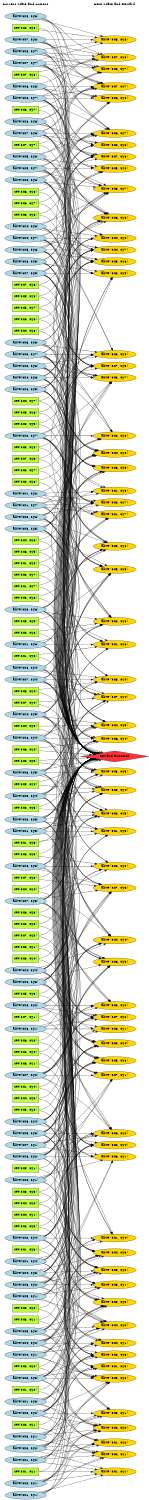 digraph G {
	graph [bb="0,0,693,6980.4",
		fontname=Helvetica,
		fontsize=16,
		rankdir=LR,
		ranksep=2.00,
		ratio=auto,
		size="7.5,10"
	];
	node [fontsize=16,
		label="\N"
	];
	{
		graph [rank=same];
		"set($x2, $y8)"	[color=black,
			fillcolor=olivedrab1,
			height=0.5,
			pos="116.5,4734.4",
			shape=box,
			style=filled,
			width=1.7222];
		"alive($x6, $y7)"	[color=black,
			fillcolor=lightblue,
			height=0.51069,
			pos="116.5,6527.4",
			shape=ellipse,
			style=filled,
			width=2.7106];
		"alive($x1, $y6)"	[color=black,
			fillcolor=lightblue,
			height=0.51069,
			pos="116.5,3975.4",
			shape=ellipse,
			style=filled,
			width=2.7106];
		"alive($x7, $y4)"	[color=black,
			fillcolor=lightblue,
			height=0.51069,
			pos="116.5,3812.4",
			shape=ellipse,
			style=filled,
			width=2.7106];
		"set($x3, $y6)"	[color=black,
			fillcolor=olivedrab1,
			height=0.5,
			pos="116.5,4191.4",
			shape=box,
			style=filled,
			width=1.7222];
		"alive($x2, $y2)"	[color=black,
			fillcolor=lightblue,
			height=0.51069,
			pos="116.5,236.38",
			shape=ellipse,
			style=filled,
			width=2.7106];
		"alive($x8, $y1)"	[color=black,
			fillcolor=lightblue,
			height=0.51069,
			pos="116.5,2190.4",
			shape=ellipse,
			style=filled,
			width=2.7106];
		"set($x8, $y8)"	[color=black,
			fillcolor=olivedrab1,
			height=0.5,
			pos="116.5,6854.4",
			shape=box,
			style=filled,
			width=1.7222];
		"set($x4, $y3)"	[color=black,
			fillcolor=olivedrab1,
			height=0.5,
			pos="116.5,1866.4",
			shape=box,
			style=filled,
			width=1.7222];
		"alive($x6, $y6)"	[color=black,
			fillcolor=lightblue,
			height=0.51069,
			pos="116.5,6146.4",
			shape=ellipse,
			style=filled,
			width=2.7106];
		"alive($x1, $y5)"	[color=black,
			fillcolor=lightblue,
			height=0.51069,
			pos="116.5,3109.4",
			shape=ellipse,
			style=filled,
			width=2.7106];
		"alive($x1, $y4)"	[color=black,
			fillcolor=lightblue,
			height=0.51069,
			pos="116.5,1107.4",
			shape=ellipse,
			style=filled,
			width=2.7106];
		"set($x5, $y1)"	[color=black,
			fillcolor=olivedrab1,
			height=0.5,
			pos="116.5,1539.4",
			shape=box,
			style=filled,
			width=1.7222];
		"alive($x7, $y5)"	[color=black,
			fillcolor=lightblue,
			height=0.51069,
			pos="116.5,5710.4",
			shape=ellipse,
			style=filled,
			width=2.7106];
		"alive($x2, $y3)"	[color=black,
			fillcolor=lightblue,
			height=0.51069,
			pos="116.5,562.38",
			shape=ellipse,
			style=filled,
			width=2.7106];
		"set($x3, $y7)"	[color=black,
			fillcolor=olivedrab1,
			height=0.5,
			pos="116.5,4788.4",
			shape=box,
			style=filled,
			width=1.7222];
		"set($x4, $y2)"	[color=black,
			fillcolor=olivedrab1,
			height=0.5,
			pos="116.5,1377.4",
			shape=box,
			style=filled,
			width=1.7222];
		"alive($x5, $y8)"	[color=black,
			fillcolor=lightblue,
			height=0.51069,
			pos="116.5,6256.4",
			shape=ellipse,
			style=filled,
			width=2.7106];
		"Current State and Actions"	[color=black,
			fillcolor=white,
			height=0.5,
			pos="116.5,6962.4",
			shape=plaintext,
			style=bold,
			width=3.2361];
		"alive($x1, $y8)"	[color=black,
			fillcolor=lightblue,
			height=0.51069,
			pos="116.5,4680.4",
			shape=ellipse,
			style=filled,
			width=2.7106];
		"set($x3, $y8)"	[color=black,
			fillcolor=olivedrab1,
			height=0.5,
			pos="116.5,4896.4",
			shape=box,
			style=filled,
			width=1.7222];
		"alive($x7, $y6)"	[color=black,
			fillcolor=lightblue,
			height=0.51069,
			pos="116.5,6364.4",
			shape=ellipse,
			style=filled,
			width=2.7106];
		"alive($x2, $y4)"	[color=black,
			fillcolor=lightblue,
			height=0.51069,
			pos="116.5,1215.4",
			shape=ellipse,
			style=filled,
			width=2.7106];
		"set($x4, $y1)"	[color=black,
			fillcolor=olivedrab1,
			height=0.5,
			pos="116.5,1323.4",
			shape=box,
			style=filled,
			width=1.7222];
		"alive($x2, $y6)"	[color=black,
			fillcolor=lightblue,
			height=0.51069,
			pos="116.5,4137.4",
			shape=ellipse,
			style=filled,
			width=2.7106];
		"alive($x1, $y7)"	[color=black,
			fillcolor=lightblue,
			height=0.51069,
			pos="116.5,4625.4",
			shape=ellipse,
			style=filled,
			width=2.7106];
		"alive($x6, $y8)"	[color=black,
			fillcolor=lightblue,
			height=0.51069,
			pos="116.5,6582.4",
			shape=ellipse,
			style=filled,
			width=2.7106];
		"alive($x7, $y7)"	[color=black,
			fillcolor=lightblue,
			height=0.51069,
			pos="116.5,6690.4",
			shape=ellipse,
			style=filled,
			width=2.7106];
		"alive($x2, $y5)"	[color=black,
			fillcolor=lightblue,
			height=0.51069,
			pos="116.5,3164.4",
			shape=ellipse,
			style=filled,
			width=2.7106];
		"set($x7, $y6)"	[color=black,
			fillcolor=olivedrab1,
			height=0.5,
			pos="116.5,5656.4",
			shape=box,
			style=filled,
			width=1.7222];
		"alive($x2, $y7)"	[color=black,
			fillcolor=lightblue,
			height=0.51069,
			pos="116.5,4950.4",
			shape=ellipse,
			style=filled,
			width=2.7106];
		"alive($x6, $y3)"	[color=black,
			fillcolor=lightblue,
			height=0.51069,
			pos="116.5,2406.4",
			shape=ellipse,
			style=filled,
			width=2.7106];
		"alive($x5, $y6)"	[color=black,
			fillcolor=lightblue,
			height=0.51069,
			pos="116.5,5820.4",
			shape=ellipse,
			style=filled,
			width=2.7106];
		"alive($x8, $y5)"	[color=black,
			fillcolor=lightblue,
			height=0.51069,
			pos="116.5,5765.4",
			shape=ellipse,
			style=filled,
			width=2.7106];
		"set($x8, $y4)"	[color=black,
			fillcolor=olivedrab1,
			height=0.5,
			pos="116.5,3758.4",
			shape=box,
			style=filled,
			width=1.7222];
		"set($x6, $y8)"	[color=black,
			fillcolor=olivedrab1,
			height=0.5,
			pos="116.5,6092.4",
			shape=box,
			style=filled,
			width=1.7222];
		"set($x7, $y7)"	[color=black,
			fillcolor=olivedrab1,
			height=0.5,
			pos="116.5,6310.4",
			shape=box,
			style=filled,
			width=1.7222];
		"alive($x5, $y7)"	[color=black,
			fillcolor=lightblue,
			height=0.51069,
			pos="116.5,6201.4",
			shape=ellipse,
			style=filled,
			width=2.7106];
		"alive($x6, $y2)"	[color=black,
			fillcolor=lightblue,
			height=0.51069,
			pos="116.5,1593.4",
			shape=ellipse,
			style=filled,
			width=2.7106];
		"alive($x2, $y8)"	[color=black,
			fillcolor=lightblue,
			height=0.51069,
			pos="116.5,5276.4",
			shape=ellipse,
			style=filled,
			width=2.7106];
		"set($x8, $y5)"	[color=black,
			fillcolor=olivedrab1,
			height=0.5,
			pos="116.5,5004.4",
			shape=box,
			style=filled,
			width=1.7222];
		"alive($x8, $y4)"	[color=black,
			fillcolor=lightblue,
			height=0.51069,
			pos="116.5,3867.4",
			shape=ellipse,
			style=filled,
			width=2.7106];
		"alive($x7, $y1)"	[color=black,
			fillcolor=lightblue,
			height=0.51069,
			pos="116.5,1648.4",
			shape=ellipse,
			style=filled,
			width=2.7106];
		"alive($x4, $y7)"	[color=black,
			fillcolor=lightblue,
			height=0.51069,
			pos="116.5,5875.4",
			shape=ellipse,
			style=filled,
			width=2.7106];
		"alive($x6, $y5)"	[color=black,
			fillcolor=lightblue,
			height=0.51069,
			pos="116.5,5166.4",
			shape=ellipse,
			style=filled,
			width=2.7106];
		"set($x1, $y1)"	[color=black,
			fillcolor=olivedrab1,
			height=0.5,
			pos="116.5,127.38",
			shape=box,
			style=filled,
			width=1.7222];
		"set($x7, $y8)"	[color=black,
			fillcolor=olivedrab1,
			height=0.5,
			pos="116.5,6636.4",
			shape=box,
			style=filled,
			width=1.7222];
		"alive($x5, $y4)"	[color=black,
			fillcolor=lightblue,
			height=0.51069,
			pos="116.5,3272.4",
			shape=ellipse,
			style=filled,
			width=2.7106];
		"alive($x8, $y3)"	[color=black,
			fillcolor=lightblue,
			height=0.51069,
			pos="116.5,2947.4",
			shape=ellipse,
			style=filled,
			width=2.7106];
		"set($x8, $y6)"	[color=black,
			fillcolor=olivedrab1,
			height=0.5,
			pos="116.5,5984.4",
			shape=box,
			style=filled,
			width=1.7222];
		"alive($x4, $y8)"	[color=black,
			fillcolor=lightblue,
			height=0.51069,
			pos="116.5,5930.4",
			shape=ellipse,
			style=filled,
			width=2.7106];
		"alive($x7, $y2)"	[color=black,
			fillcolor=lightblue,
			height=0.51069,
			pos="116.5,1974.4",
			shape=ellipse,
			style=filled,
			width=2.7106];
		"alive($x4, $y6)"	[color=black,
			fillcolor=lightblue,
			height=0.51069,
			pos="116.5,5221.4",
			shape=ellipse,
			style=filled,
			width=2.7106];
		"alive($x5, $y5)"	[color=black,
			fillcolor=lightblue,
			height=0.51069,
			pos="116.5,4515.4",
			shape=ellipse,
			style=filled,
			width=2.7106];
		"alive($x6, $y4)"	[color=black,
			fillcolor=lightblue,
			height=0.51069,
			pos="116.5,3542.4",
			shape=ellipse,
			style=filled,
			width=2.7106];
		"alive($x7, $y3)"	[color=black,
			fillcolor=lightblue,
			height=0.51069,
			pos="116.5,2785.4",
			shape=ellipse,
			style=filled,
			width=2.7106];
		"alive($x8, $y2)"	[color=black,
			fillcolor=lightblue,
			height=0.51069,
			pos="116.5,2298.4",
			shape=ellipse,
			style=filled,
			width=2.7106];
		"set($x8, $y7)"	[color=black,
			fillcolor=olivedrab1,
			height=0.5,
			pos="116.5,6473.4",
			shape=box,
			style=filled,
			width=1.7222];
		"alive($x4, $y5)"	[color=black,
			fillcolor=lightblue,
			height=0.51069,
			pos="116.5,3650.4",
			shape=ellipse,
			style=filled,
			width=2.7106];
		"set($x1, $y3)"	[color=black,
			fillcolor=olivedrab1,
			height=0.5,
			pos="116.5,1161.4",
			shape=box,
			style=filled,
			width=1.7222];
		"alive($x3, $y8)"	[color=black,
			fillcolor=lightblue,
			height=0.51069,
			pos="116.5,5386.4",
			shape=ellipse,
			style=filled,
			width=2.7106];
		"set($x7, $y2)"	[color=black,
			fillcolor=olivedrab1,
			height=0.5,
			pos="116.5,2623.4",
			shape=box,
			style=filled,
			width=1.7222];
		"set($x6, $y5)"	[color=black,
			fillcolor=olivedrab1,
			height=0.5,
			pos="116.5,4407.4",
			shape=box,
			style=filled,
			width=1.7222];
		"alive($x5, $y2)"	[color=black,
			fillcolor=lightblue,
			height=0.51069,
			pos="116.5,997.38",
			shape=ellipse,
			style=filled,
			width=2.7106];
		"set($x5, $y8)"	[color=black,
			fillcolor=olivedrab1,
			height=0.5,
			pos="116.5,5602.4",
			shape=box,
			style=filled,
			width=1.7222];
		"alive($x4, $y4)"	[color=black,
			fillcolor=lightblue,
			height=0.51069,
			pos="116.5,2461.4",
			shape=ellipse,
			style=filled,
			width=2.7106];
		"set($x1, $y2)"	[color=black,
			fillcolor=olivedrab1,
			height=0.5,
			pos="116.5,508.38",
			shape=box,
			style=filled,
			width=1.7222];
		"set($x2, $y1)"	[color=black,
			fillcolor=olivedrab1,
			height=0.5,
			pos="116.5,345.38",
			shape=box,
			style=filled,
			width=1.7222];
		"alive($x3, $y7)"	[color=black,
			fillcolor=lightblue,
			height=0.51069,
			pos="116.5,5331.4",
			shape=ellipse,
			style=filled,
			width=2.7106];
		"set($x7, $y3)"	[color=black,
			fillcolor=olivedrab1,
			height=0.5,
			pos="116.5,2893.4",
			shape=box,
			style=filled,
			width=1.7222];
		"alive($x5, $y3)"	[color=black,
			fillcolor=lightblue,
			height=0.51069,
			pos="116.5,1703.4",
			shape=ellipse,
			style=filled,
			width=2.7106];
		"set($x6, $y4)"	[color=black,
			fillcolor=olivedrab1,
			height=0.5,
			pos="116.5,3488.4",
			shape=box,
			style=filled,
			width=1.7222];
		"alive($x3, $y6)"	[color=black,
			fillcolor=lightblue,
			height=0.51069,
			pos="116.5,4570.4",
			shape=ellipse,
			style=filled,
			width=2.7106];
		"set($x8, $y1)"	[color=black,
			fillcolor=olivedrab1,
			height=0.5,
			pos="116.5,2569.4",
			shape=box,
			style=filled,
			width=1.7222];
		"alive($x8, $y8)"	[color=black,
			fillcolor=lightblue,
			height=0.51069,
			pos="116.5,6908.4",
			shape=ellipse,
			style=filled,
			width=2.7106];
		"set($x1, $y5)"	[color=black,
			fillcolor=olivedrab1,
			height=0.5,
			pos="116.5,3055.4",
			shape=box,
			style=filled,
			width=1.7222];
		"set($x7, $y4)"	[color=black,
			fillcolor=olivedrab1,
			height=0.5,
			pos="116.5,3704.4",
			shape=box,
			style=filled,
			width=1.7222];
		"set($x2, $y2)"	[color=black,
			fillcolor=olivedrab1,
			height=0.5,
			pos="116.5,616.38",
			shape=box,
			style=filled,
			width=1.7222];
		"set($x6, $y7)"	[color=black,
			fillcolor=olivedrab1,
			height=0.5,
			pos="116.5,6038.4",
			shape=box,
			style=filled,
			width=1.7222];
		"alive($x4, $y3)"	[color=black,
			fillcolor=lightblue,
			height=0.51069,
			pos="116.5,1052.4",
			shape=ellipse,
			style=filled,
			width=2.7106];
		"alive($x6, $y1)"	[color=black,
			fillcolor=lightblue,
			height=0.51069,
			pos="116.5,1485.4",
			shape=ellipse,
			style=filled,
			width=2.7106];
		"alive($x8, $y7)"	[color=black,
			fillcolor=lightblue,
			height=0.51069,
			pos="116.5,6745.4",
			shape=ellipse,
			style=filled,
			width=2.7106];
		"set($x5, $y6)"	[color=black,
			fillcolor=olivedrab1,
			height=0.5,
			pos="116.5,5058.4",
			shape=box,
			style=filled,
			width=1.7222];
		"alive($x3, $y5)"	[color=black,
			fillcolor=lightblue,
			height=0.51069,
			pos="116.5,3380.4",
			shape=ellipse,
			style=filled,
			width=2.7106];
		"set($x8, $y2)"	[color=black,
			fillcolor=olivedrab1,
			height=0.5,
			pos="116.5,2677.4",
			shape=box,
			style=filled,
			width=1.7222];
		"set($x1, $y4)"	[color=black,
			fillcolor=olivedrab1,
			height=0.5,
			pos="116.5,1920.4",
			shape=box,
			style=filled,
			width=1.7222];
		"set($x7, $y5)"	[color=black,
			fillcolor=olivedrab1,
			height=0.5,
			pos="116.5,4842.4",
			shape=box,
			style=filled,
			width=1.7222];
		"alive($x4, $y2)"	[color=black,
			fillcolor=lightblue,
			height=0.51069,
			pos="116.5,725.38",
			shape=ellipse,
			style=filled,
			width=2.7106];
		"set($x2, $y3)"	[color=black,
			fillcolor=olivedrab1,
			height=0.5,
			pos="116.5,1269.4",
			shape=box,
			style=filled,
			width=1.7222];
		"set($x6, $y6)"	[color=black,
			fillcolor=olivedrab1,
			height=0.5,
			pos="116.5,5494.4",
			shape=box,
			style=filled,
			width=1.7222];
		"alive($x5, $y1)"	[color=black,
			fillcolor=lightblue,
			height=0.51069,
			pos="116.5,942.38",
			shape=ellipse,
			style=filled,
			width=2.7106];
		"set($x4, $y8)"	[color=black,
			fillcolor=olivedrab1,
			height=0.5,
			pos="116.5,5440.4",
			shape=box,
			style=filled,
			width=1.7222];
		"set($x5, $y7)"	[color=black,
			fillcolor=olivedrab1,
			height=0.5,
			pos="116.5,5548.4",
			shape=box,
			style=filled,
			width=1.7222];
		"alive($x8, $y6)"	[color=black,
			fillcolor=lightblue,
			height=0.51069,
			pos="116.5,6419.4",
			shape=ellipse,
			style=filled,
			width=2.7106];
		"set($x3, $y1)"	[color=black,
			fillcolor=olivedrab1,
			height=0.5,
			pos="116.5,834.38",
			shape=box,
			style=filled,
			width=1.7222];
		"set($x8, $y3)"	[color=black,
			fillcolor=olivedrab1,
			height=0.5,
			pos="116.5,3001.4",
			shape=box,
			style=filled,
			width=1.7222];
		"alive($x3, $y4)"	[color=black,
			fillcolor=lightblue,
			height=0.51069,
			pos="116.5,1758.4",
			shape=ellipse,
			style=filled,
			width=2.7106];
		"alive($x4, $y1)"	[color=black,
			fillcolor=lightblue,
			height=0.51069,
			pos="116.5,670.38",
			shape=ellipse,
			style=filled,
			width=2.7106];
		"set($x1, $y7)"	[color=black,
			fillcolor=olivedrab1,
			height=0.5,
			pos="116.5,4245.4",
			shape=box,
			style=filled,
			width=1.7222];
		"set($x6, $y1)"	[color=black,
			fillcolor=olivedrab1,
			height=0.5,
			pos="116.5,2028.4",
			shape=box,
			style=filled,
			width=1.7222];
		"set($x2, $y4)"	[color=black,
			fillcolor=olivedrab1,
			height=0.5,
			pos="116.5,2082.4",
			shape=box,
			style=filled,
			width=1.7222];
		"set($x4, $y7)"	[color=black,
			fillcolor=olivedrab1,
			height=0.5,
			pos="116.5,5112.4",
			shape=box,
			style=filled,
			width=1.7222];
		"alive($x1, $y1)"	[color=black,
			fillcolor=lightblue,
			height=0.51069,
			pos="116.5,18.385",
			shape=ellipse,
			style=filled,
			width=2.7106];
		"alive($x7, $y8)"	[color=black,
			fillcolor=lightblue,
			height=0.51069,
			pos="116.5,6800.4",
			shape=ellipse,
			style=filled,
			width=2.7106];
		"set($x5, $y4)"	[color=black,
			fillcolor=olivedrab1,
			height=0.5,
			pos="116.5,3326.4",
			shape=box,
			style=filled,
			width=1.7222];
		"set($x3, $y2)"	[color=black,
			fillcolor=olivedrab1,
			height=0.5,
			pos="116.5,888.38",
			shape=box,
			style=filled,
			width=1.7222];
		"alive($x3, $y3)"	[color=black,
			fillcolor=lightblue,
			height=0.51069,
			pos="116.5,780.38",
			shape=ellipse,
			style=filled,
			width=2.7106];
		"set($x1, $y6)"	[color=black,
			fillcolor=olivedrab1,
			height=0.5,
			pos="116.5,3921.4",
			shape=box,
			style=filled,
			width=1.7222];
		"set($x2, $y5)"	[color=black,
			fillcolor=olivedrab1,
			height=0.5,
			pos="116.5,3218.4",
			shape=box,
			style=filled,
			width=1.7222];
		"set($x4, $y6)"	[color=black,
			fillcolor=olivedrab1,
			height=0.5,
			pos="116.5,4461.4",
			shape=box,
			style=filled,
			width=1.7222];
		"set($x5, $y5)"	[color=black,
			fillcolor=olivedrab1,
			height=0.5,
			pos="116.5,4083.4",
			shape=box,
			style=filled,
			width=1.7222];
		"set($x3, $y3)"	[color=black,
			fillcolor=olivedrab1,
			height=0.5,
			pos="116.5,1431.4",
			shape=box,
			style=filled,
			width=1.7222];
		"alive($x3, $y2)"	[color=black,
			fillcolor=lightblue,
			height=0.51069,
			pos="116.5,399.38",
			shape=ellipse,
			style=filled,
			width=2.7106];
		"set($x2, $y6)"	[color=black,
			fillcolor=olivedrab1,
			height=0.5,
			pos="116.5,4029.4",
			shape=box,
			style=filled,
			width=1.7222];
		"set($x6, $y3)"	[color=black,
			fillcolor=olivedrab1,
			height=0.5,
			pos="116.5,2731.4",
			shape=box,
			style=filled,
			width=1.7222];
		"set($x4, $y5)"	[color=black,
			fillcolor=olivedrab1,
			height=0.5,
			pos="116.5,3596.4",
			shape=box,
			style=filled,
			width=1.7222];
		"alive($x1, $y3)"	[color=black,
			fillcolor=lightblue,
			height=0.51069,
			pos="116.5,454.38",
			shape=ellipse,
			style=filled,
			width=2.7106];
		"set($x5, $y2)"	[color=black,
			fillcolor=olivedrab1,
			height=0.5,
			pos="116.5,1812.4",
			shape=box,
			style=filled,
			width=1.7222];
		"set($x3, $y4)"	[color=black,
			fillcolor=olivedrab1,
			height=0.5,
			pos="116.5,2515.4",
			shape=box,
			style=filled,
			width=1.7222];
		"alive($x3, $y1)"	[color=black,
			fillcolor=lightblue,
			height=0.51069,
			pos="116.5,291.38",
			shape=ellipse,
			style=filled,
			width=2.7106];
		"set($x1, $y8)"	[color=black,
			fillcolor=olivedrab1,
			height=0.5,
			pos="116.5,4353.4",
			shape=box,
			style=filled,
			width=1.7222];
		"set($x7, $y1)"	[color=black,
			fillcolor=olivedrab1,
			height=0.5,
			pos="116.5,2244.4",
			shape=box,
			style=filled,
			width=1.7222];
		"set($x2, $y7)"	[color=black,
			fillcolor=olivedrab1,
			height=0.5,
			pos="116.5,4299.4",
			shape=box,
			style=filled,
			width=1.7222];
		"set($x6, $y2)"	[color=black,
			fillcolor=olivedrab1,
			height=0.5,
			pos="116.5,2136.4",
			shape=box,
			style=filled,
			width=1.7222];
		"alive($x2, $y1)"	[color=black,
			fillcolor=lightblue,
			height=0.51069,
			pos="116.5,73.385",
			shape=ellipse,
			style=filled,
			width=2.7106];
		"alive($x1, $y2)"	[color=black,
			fillcolor=lightblue,
			height=0.51069,
			pos="116.5,181.38",
			shape=ellipse,
			style=filled,
			width=2.7106];
		"set($x5, $y3)"	[color=black,
			fillcolor=olivedrab1,
			height=0.5,
			pos="116.5,2352.4",
			shape=box,
			style=filled,
			width=1.7222];
		"set($x3, $y5)"	[color=black,
			fillcolor=olivedrab1,
			height=0.5,
			pos="116.5,3434.4",
			shape=box,
			style=filled,
			width=1.7222];
		"set($x4, $y4)"	[color=black,
			fillcolor=olivedrab1,
			height=0.5,
			pos="116.5,2839.4",
			shape=box,
			style=filled,
			width=1.7222];
	}
	{
		graph [rank=same];
		"alive'($x1, $y3)"	[color=black,
			fillcolor=gold1,
			height=0.51069,
			pos="535,616.38",
			shape=ellipse,
			style=filled,
			width=2.8088];
		"alive'($x6, $y5)"	[color=black,
			fillcolor=gold1,
			height=0.51069,
			pos="535,4762.4",
			shape=ellipse,
			style=filled,
			width=2.8088];
		"alive'($x7, $y2)"	[color=black,
			fillcolor=gold1,
			height=0.51069,
			pos="535,2244.4",
			shape=ellipse,
			style=filled,
			width=2.8088];
		"alive'($x5, $y7)"	[color=black,
			fillcolor=gold1,
			height=0.51069,
			pos="535,6106.4",
			shape=ellipse,
			style=filled,
			width=2.8088];
		"Next State and Reward"	[color=black,
			fillcolor=white,
			height=0.5,
			pos="535,6962.4",
			shape=plaintext,
			style=bold,
			width=2.9167];
		"alive'($x1, $y4)"	[color=black,
			fillcolor=gold1,
			height=0.51069,
			pos="535,1215.4",
			shape=ellipse,
			style=filled,
			width=2.8088];
		"alive'($x6, $y6)"	[color=black,
			fillcolor=gold1,
			height=0.51069,
			pos="535,5971.4",
			shape=ellipse,
			style=filled,
			width=2.8088];
		"alive'($x7, $y1)"	[color=black,
			fillcolor=gold1,
			height=0.51069,
			pos="535,1974.4",
			shape=ellipse,
			style=filled,
			width=2.8088];
		"alive'($x5, $y8)"	[color=black,
			fillcolor=gold1,
			height=0.51069,
			pos="535,6201.4",
			shape=ellipse,
			style=filled,
			width=2.8088];
		"alive'($x5, $y5)"	[color=black,
			fillcolor=gold1,
			height=0.51069,
			pos="535,4299.4",
			shape=ellipse,
			style=filled,
			width=2.8088];
		"alive'($x1, $y1)"	[color=black,
			fillcolor=gold1,
			height=0.51069,
			pos="535,127.38",
			shape=ellipse,
			style=filled,
			width=2.8088];
		"alive'($x6, $y3)"	[color=black,
			fillcolor=gold1,
			height=0.51069,
			pos="535,2406.4",
			shape=ellipse,
			style=filled,
			width=2.8088];
		"alive'($x7, $y4)"	[color=black,
			fillcolor=gold1,
			height=0.51069,
			pos="535,3731.4",
			shape=ellipse,
			style=filled,
			width=2.8088];
		"alive'($x2, $y2)"	[color=black,
			fillcolor=gold1,
			height=0.51069,
			pos="535,331.38",
			shape=ellipse,
			style=filled,
			width=2.8088];
		"alive'($x4, $y8)"	[color=black,
			fillcolor=gold1,
			height=0.51069,
			pos="535,5875.4",
			shape=ellipse,
			style=filled,
			width=2.8088];
		"alive'($x8, $y1)"	[color=black,
			fillcolor=gold1,
			height=0.51069,
			pos="535,2189.4",
			shape=ellipse,
			style=filled,
			width=2.8088];
		"alive'($x1, $y2)"	[color=black,
			fillcolor=gold1,
			height=0.51069,
			pos="535,250.38",
			shape=ellipse,
			style=filled,
			width=2.8088];
		"alive'($x6, $y4)"	[color=black,
			fillcolor=gold1,
			height=0.51069,
			pos="535,3537.4",
			shape=ellipse,
			style=filled,
			width=2.8088];
		"alive'($x7, $y3)"	[color=black,
			fillcolor=gold1,
			height=0.51069,
			pos="535,2839.4",
			shape=ellipse,
			style=filled,
			width=2.8088];
		"alive'($x5, $y6)"	[color=black,
			fillcolor=gold1,
			height=0.51069,
			pos="535,5765.4",
			shape=ellipse,
			style=filled,
			width=2.8088];
		"alive'($x2, $y1)"	[color=black,
			fillcolor=gold1,
			height=0.51069,
			pos="535,195.38",
			shape=ellipse,
			style=filled,
			width=2.8088];
		"alive'($x4, $y7)"	[color=black,
			fillcolor=gold1,
			height=0.51069,
			pos="535,5820.4",
			shape=ellipse,
			style=filled,
			width=2.8088];
		"alive'($x8, $y2)"	[color=black,
			fillcolor=gold1,
			height=0.51069,
			pos="535,2299.4",
			shape=ellipse,
			style=filled,
			width=2.8088];
		"alive'($x7, $y6)"	[color=black,
			fillcolor=gold1,
			height=0.51069,
			pos="535,6256.4",
			shape=ellipse,
			style=filled,
			width=2.8088];
		"Reward Function"	[color=black,
			fillcolor=firebrick1,
			height=0.72222,
			pos="535,3470.4",
			shape=diamond,
			style=filled,
			width=4.3889];
		"alive'($x8, $y3)"	[color=black,
			fillcolor=gold1,
			height=0.51069,
			pos="535,2947.4",
			shape=ellipse,
			style=filled,
			width=2.8088];
		"alive'($x7, $y5)"	[color=black,
			fillcolor=gold1,
			height=0.51069,
			pos="535,5276.4",
			shape=ellipse,
			style=filled,
			width=2.8088];
		"alive'($x8, $y4)"	[color=black,
			fillcolor=gold1,
			height=0.51069,
			pos="535,3812.4",
			shape=ellipse,
			style=filled,
			width=2.8088];
		"alive'($x7, $y8)"	[color=black,
			fillcolor=gold1,
			height=0.51069,
			pos="535,6719.4",
			shape=ellipse,
			style=filled,
			width=2.8088];
		"alive'($x6, $y7)"	[color=black,
			fillcolor=gold1,
			height=0.51069,
			pos="535,6366.4",
			shape=ellipse,
			style=filled,
			width=2.8088];
		"alive'($x8, $y5)"	[color=black,
			fillcolor=gold1,
			height=0.51069,
			pos="535,5710.4",
			shape=ellipse,
			style=filled,
			width=2.8088];
		"alive'($x6, $y8)"	[color=black,
			fillcolor=gold1,
			height=0.51069,
			pos="535,6527.4",
			shape=ellipse,
			style=filled,
			width=2.8088];
		"alive'($x7, $y7)"	[color=black,
			fillcolor=gold1,
			height=0.51069,
			pos="535,6582.4",
			shape=ellipse,
			style=filled,
			width=2.8088];
		"alive'($x8, $y6)"	[color=black,
			fillcolor=gold1,
			height=0.51069,
			pos="535,6311.4",
			shape=ellipse,
			style=filled,
			width=2.8088];
		"alive'($x3, $y5)"	[color=black,
			fillcolor=gold1,
			height=0.51069,
			pos="535,3389.4",
			shape=ellipse,
			style=filled,
			width=2.8088];
		"alive'($x2, $y8)"	[color=black,
			fillcolor=gold1,
			height=0.51069,
			pos="535,4950.4",
			shape=ellipse,
			style=filled,
			width=2.8088];
		"alive'($x4, $y2)"	[color=black,
			fillcolor=gold1,
			height=0.51069,
			pos="535,809.38",
			shape=ellipse,
			style=filled,
			width=2.8088];
		"alive'($x8, $y7)"	[color=black,
			fillcolor=gold1,
			height=0.51069,
			pos="535,6664.4",
			shape=ellipse,
			style=filled,
			width=2.8088];
		"alive'($x2, $y7)"	[color=black,
			fillcolor=gold1,
			height=0.51069,
			pos="535,4638.4",
			shape=ellipse,
			style=filled,
			width=2.8088];
		"alive'($x3, $y6)"	[color=black,
			fillcolor=gold1,
			height=0.51069,
			pos="535,4448.4",
			shape=ellipse,
			style=filled,
			width=2.8088];
		"alive'($x4, $y1)"	[color=black,
			fillcolor=gold1,
			height=0.51069,
			pos="535,726.38",
			shape=ellipse,
			style=filled,
			width=2.8088];
		"alive'($x8, $y8)"	[color=black,
			fillcolor=gold1,
			height=0.51069,
			pos="535,6800.4",
			shape=ellipse,
			style=filled,
			width=2.8088];
		"alive'($x3, $y7)"	[color=black,
			fillcolor=gold1,
			height=0.51069,
			pos="535,5221.4",
			shape=ellipse,
			style=filled,
			width=2.8088];
		"alive'($x3, $y8)"	[color=black,
			fillcolor=gold1,
			height=0.51069,
			pos="535,5331.4",
			shape=ellipse,
			style=filled,
			width=2.8088];
		"alive'($x2, $y4)"	[color=black,
			fillcolor=gold1,
			height=0.51069,
			pos="535,1648.4",
			shape=ellipse,
			style=filled,
			width=2.8088];
		"alive'($x1, $y7)"	[color=black,
			fillcolor=gold1,
			height=0.51069,
			pos="535,4583.4",
			shape=ellipse,
			style=filled,
			width=2.8088];
		"alive'($x5, $y3)"	[color=black,
			fillcolor=gold1,
			height=0.51069,
			pos="535,2043.4",
			shape=ellipse,
			style=filled,
			width=2.8088];
		"alive'($x6, $y1)"	[color=black,
			fillcolor=gold1,
			height=0.51069,
			pos="535,1593.4",
			shape=ellipse,
			style=filled,
			width=2.8088];
		"alive'($x4, $y6)"	[color=black,
			fillcolor=gold1,
			height=0.51069,
			pos="535,4869.4",
			shape=ellipse,
			style=filled,
			width=2.8088];
		"alive'($x3, $y1)"	[color=black,
			fillcolor=gold1,
			height=0.51069,
			pos="535,399.38",
			shape=ellipse,
			style=filled,
			width=2.8088];
		"alive'($x2, $y3)"	[color=black,
			fillcolor=gold1,
			height=0.51069,
			pos="535,671.38",
			shape=ellipse,
			style=filled,
			width=2.8088];
		"alive'($x1, $y8)"	[color=black,
			fillcolor=gold1,
			height=0.51069,
			pos="535,4693.4",
			shape=ellipse,
			style=filled,
			width=2.8088];
		"alive'($x5, $y4)"	[color=black,
			fillcolor=gold1,
			height=0.51069,
			pos="535,3308.4",
			shape=ellipse,
			style=filled,
			width=2.8088];
		"alive'($x6, $y2)"	[color=black,
			fillcolor=gold1,
			height=0.51069,
			pos="535,1703.4",
			shape=ellipse,
			style=filled,
			width=2.8088];
		"alive'($x4, $y5)"	[color=black,
			fillcolor=gold1,
			height=0.51069,
			pos="535,3623.4",
			shape=ellipse,
			style=filled,
			width=2.8088];
		"alive'($x3, $y2)"	[color=black,
			fillcolor=gold1,
			height=0.51069,
			pos="535,561.38",
			shape=ellipse,
			style=filled,
			width=2.8088];
		"alive'($x2, $y6)"	[color=black,
			fillcolor=gold1,
			height=0.51069,
			pos="535,4083.4",
			shape=ellipse,
			style=filled,
			width=2.8088];
		"alive'($x4, $y4)"	[color=black,
			fillcolor=gold1,
			height=0.51069,
			pos="535,2622.4",
			shape=ellipse,
			style=filled,
			width=2.8088];
		"alive'($x1, $y5)"	[color=black,
			fillcolor=gold1,
			height=0.51069,
			pos="535,3109.4",
			shape=ellipse,
			style=filled,
			width=2.8088];
		"alive'($x5, $y1)"	[color=black,
			fillcolor=gold1,
			height=0.51069,
			pos="535,997.38",
			shape=ellipse,
			style=filled,
			width=2.8088];
		"alive'($x3, $y3)"	[color=black,
			fillcolor=gold1,
			height=0.51069,
			pos="535,916.38",
			shape=ellipse,
			style=filled,
			width=2.8088];
		"alive'($x3, $y4)"	[color=black,
			fillcolor=gold1,
			height=0.51069,
			pos="535,2122.4",
			shape=ellipse,
			style=filled,
			width=2.8088];
		"alive'($x2, $y5)"	[color=black,
			fillcolor=gold1,
			height=0.51069,
			pos="535,3191.4",
			shape=ellipse,
			style=filled,
			width=2.8088];
		"alive'($x4, $y3)"	[color=black,
			fillcolor=gold1,
			height=0.51069,
			pos="535,1147.4",
			shape=ellipse,
			style=filled,
			width=2.8088];
		"alive'($x1, $y6)"	[color=black,
			fillcolor=gold1,
			height=0.51069,
			pos="535,3975.4",
			shape=ellipse,
			style=filled,
			width=2.8088];
		"alive'($x5, $y2)"	[color=black,
			fillcolor=gold1,
			height=0.51069,
			pos="535,1066.4",
			shape=ellipse,
			style=filled,
			width=2.8088];
	}
	"set($x2, $y8)" -> "Reward Function"	[pos="e,428.38,3479 178.59,4733.6 198.63,4730.2 219.26,4722.7 233,4707.4 590.51,4308.3 23.466,3913 377,3510.4 388.25,3497.6 402.97,3488.6 \
418.89,3482.3"];
	"set($x2, $y8)" -> "alive'($x2, $y8)"	[color=black,
		pos="e,472.86,4935.9 178.7,4742.5 196.89,4746.5 216.39,4752.5 233,4761.4 310.35,4802.8 301.86,4851.1 377,4896.4 403.39,4912.3 435.12,\
4924.3 463.12,4932.9",
		style=solid];
	"alive($x6, $y7)" -> "alive'($x5, $y7)"	[color=black,
		pos="e,473.44,6121 200.51,6517.9 212.28,6513.8 223.57,6508.2 233,6500.4 354.93,6399.3 264.59,6286 377,6174.4 400.78,6150.8 434.08,6134.8 \
463.9,6124.3",
		style=solid];
	"alive($x6, $y7)" -> "alive'($x6, $y6)"	[color=black,
		pos="e,496.48,5988.4 201.71,6518.4 213.19,6514.3 224.07,6508.5 233,6500.4 379.64,6367.7 257.49,6236.9 377,6079.4 406,6041.2 452.53,6011.6 \
487.43,5993.1",
		style=solid];
	"alive($x6, $y7)" -> "alive'($x5, $y8)"	[color=black,
		pos="e,435.52,6205.1 199.12,6517.6 211.28,6513.6 223.05,6508 233,6500.4 341.08,6417.2 266.75,6309.7 377,6229.4 391.22,6219 408.05,6212.1 \
425.32,6207.5",
		style=solid];
	"alive($x6, $y7)" -> "alive'($x5, $y6)"	[color=black,
		pos="e,433.85,5765.4 203.54,6519.1 214.56,6514.8 224.82,6508.8 233,6500.4 456.47,6270.4 147.5,6017.3 377,5793.4 389.96,5780.7 406.54,\
5772.7 424.05,5767.8",
		style=solid];
	"alive($x6, $y7)" -> "alive'($x7, $y6)"	[color=black,
		pos="e,437.23,6261.2 197.58,6517 210.13,6513.1 222.42,6507.7 233,6500.4 327.82,6434.6 280.47,6347.6 377,6284.4 392.05,6274.5 409.57,6267.9 \
427.34,6263.4",
		style=solid];
	"alive($x6, $y7)" -> "Reward Function"	[pos="e,426.32,3478.6 205.61,6519.8 216.11,6515.4 225.68,6509.2 233,6500.4 658.81,5989.3 -43.722,4025.7 377,3510.4 387.46,3497.6 401.4,\
3488.5 416.66,3482.2"];
	"alive($x6, $y7)" -> "alive'($x7, $y8)"	[color=black,
		pos="e,441.87,6712.1 191.41,6539.3 205.71,6543.2 220.22,6548.4 233,6555.4 310.37,6597.4 298.38,6651.8 377,6691.4 393.95,6699.9 413.08,\
6705.9 432.01,6710.1",
		style=solid];
	"alive($x6, $y7)" -> "alive'($x6, $y7)"	[color=black,
		pos="e,500.53,6383.8 184.07,6514.1 200.25,6510.2 217.38,6505.6 233,6500.4 328.02,6468.4 434,6417.4 491.41,6388.4",
		style=solid];
	"alive($x6, $y7)" -> "alive'($x6, $y8)"	[color=black,
		pos="e,433.58,6527.4 214.1,6527.4 276.6,6527.4 358.15,6527.4 423.27,6527.4",
		style=solid];
	"alive($x6, $y7)" -> "alive'($x7, $y7)"	[color=black,
		pos="e,452.49,6571.6 196.82,6537.9 266.81,6547.1 368.84,6560.6 442.31,6570.3",
		style=solid];
	"alive($x1, $y6)" -> "Reward Function"	[pos="e,434.69,3479.9 202.09,3966.4 213.45,3962.2 224.19,3956.5 233,3948.4 384.13,3810 227.25,3650.3 377,3510.4 390.44,3497.8 407.26,3489.1 \
424.85,3483"];
	"alive($x1, $y6)" -> "alive'($x2, $y7)"	[color=black,
		pos="e,433.79,4637.9 203.3,3983.9 214.35,3988.2 224.69,3994.1 233,4002.4 429.65,4198.5 175.21,4419.6 377,4610.4 390.07,4622.7 406.62,\
4630.6 424.04,4635.5",
		style=solid];
	"alive($x1, $y6)" -> "alive'($x1, $y7)"	[color=black,
		pos="e,495.83,4566.4 202.25,3984.2 213.58,3988.4 224.28,3994.2 233,4002.4 393.42,4152.6 247.2,4298.1 377,4475.4 405.25,4514 451.67,4543.4 \
486.72,4561.8",
		style=solid];
	"alive($x1, $y6)" -> "alive'($x2, $y6)"	[color=black,
		pos="e,478.94,4068 179.63,3989.5 196.94,3993.6 215.72,3998 233,4002.4 314.66,4022.9 408.24,4048.4 469.09,4065.2",
		style=solid];
	"alive($x1, $y6)" -> "alive'($x1, $y5)"	[color=black,
		pos="e,453.93,3120.5 203.98,3967.1 214.86,3962.8 224.97,3956.8 233,3948.4 477.43,3691.9 146.68,3433.6 377,3164.4 394.23,3144.2 419.29,\
3131.5 444.34,3123.4",
		style=solid];
	"alive($x1, $y6)" -> "alive'($x2, $y5)"	[color=black,
		pos="e,484.37,3207.5 203.45,3967 214.48,3962.7 224.77,3956.8 233,3948.4 445.62,3732.1 197.97,3526.2 377,3281.4 401.16,3248.4 441.38,3225.6 \
475.06,3211.3",
		style=solid];
	"alive($x1, $y6)" -> "alive'($x1, $y6)"	[color=black,
		pos="e,433.58,3975.4 214.1,3975.4 276.6,3975.4 358.15,3975.4 423.27,3975.4",
		style=solid];
	"alive($x7, $y4)" -> "alive'($x6, $y5)"	[color=black,
		pos="e,441.02,4755.5 203.3,3821 214.49,3825.4 224.86,3831.6 233,3840.4 502.44,4131 111,4426.6 377,4720.4 391.3,4736.2 410.84,4746.3 431.27,\
4752.8",
		style=solid];
	"alive($x7, $y4)" -> "alive'($x6, $y3)"	[color=black,
		pos="e,512.53,2424.5 204.74,3804.4 215.45,3800.1 225.3,3794 233,3785.4 410.79,3587 271.6,2840 377,2595.4 406.26,2527.5 467.91,2464.8 \
504.65,2431.5",
		style=solid];
	"alive($x7, $y4)" -> "alive'($x7, $y4)"	[color=black,
		pos="e,465.14,3744.8 185.34,3799.2 259.14,3784.8 376.95,3761.9 454.89,3746.8",
		style=solid];
	"alive($x7, $y4)" -> "alive'($x6, $y4)"	[color=black,
		pos="e,472.27,3551.9 196.29,3801.7 209.19,3797.8 221.94,3792.5 233,3785.4 321.64,3728 292.27,3659.4 377,3596.4 402.18,3577.7 433.99,3564.2 \
462.39,3555",
		style=solid];
	"alive($x7, $y4)" -> "alive'($x7, $y3)"	[color=black,
		pos="e,477.12,2854.5 204.11,3804.2 214.97,3799.9 225.04,3793.9 233,3785.4 499.53,3501 147.48,3235.4 377,2920.4 398.95,2890.3 435.43,2870.5 \
467.7,2858",
		style=solid];
	"alive($x7, $y4)" -> "Reward Function"	[pos="e,440.08,3480.9 199.46,3802.5 211.51,3798.5 223.15,3793 233,3785.4 342.07,3700.9 268.77,3595.9 377,3510.4 392.48,3498.1 411.26,3489.6 \
430.38,3483.7"];
	"alive($x7, $y4)" -> "alive'($x8, $y3)"	[color=black,
		pos="e,503.23,2965 203.53,3804.1 214.55,3799.8 224.82,3793.8 233,3785.4 455.39,3556.8 215.41,3357.3 377,3082.4 405.54,3033.8 457.98,2994.1 \
494.36,2970.6",
		style=solid];
	"alive($x7, $y4)" -> "alive'($x7, $y5)"	[color=black,
		pos="e,433.96,5277.7 204.07,3820.7 215.08,3825.1 225.2,3831.4 233,3840.4 439.78,4077.4 163.04,5017.8 377,5248.4 389.55,5261.9 406.21,\
5270.3 423.99,5275.3",
		style=solid];
	"alive($x7, $y4)" -> "alive'($x8, $y4)"	[color=black,
		pos="e,433.58,3812.4 214.1,3812.4 276.6,3812.4 358.15,3812.4 423.27,3812.4",
		style=solid];
	"alive($x7, $y4)" -> "alive'($x8, $y5)"	[color=black,
		pos="e,523.24,5692.1 204.13,3820.6 215.13,3825.1 225.23,3831.4 233,3840.4 454.84,4096.5 290.85,5030.7 377,5358.4 410.52,5485.9 485.44,\
5625.6 518.18,5683.3",
		style=solid];
	"set($x3, $y6)" -> "Reward Function"	[pos="e,431.53,3479.4 178.68,4189.7 198.37,4186.1 218.75,4178.8 233,4164.4 442.09,3952.6 170.02,3724.3 377,3510.4 389.26,3497.7 404.94,\
3488.8 421.61,3482.7"];
	"set($x3, $y6)" -> "alive'($x3, $y6)"	[color=black,
		pos="e,510.59,4430.3 178.77,4200.7 196.78,4204.7 216.15,4210.4 233,4218.4 240.57,4222 426.58,4365.4 502.34,4423.9",
		style=solid];
	"alive($x2, $y2)" -> "alive'($x1, $y3)"	[color=black,
		pos="e,434.86,613.57 199.33,246.24 211.53,250.42 223.26,256.26 233,264.38 354.01,365.32 252.95,491.21 377,588.38 390.85,599.23 407.49,\
606.42 424.69,611.1",
		style=solid];
	"alive($x2, $y2)" -> "alive'($x1, $y1)"	[color=black,
		pos="e,475.79,142.36 178.14,222.08 195.85,217.8 215.23,213.01 233,208.38 297.29,191.67 312.86,185.67 377,168.38 406.07,160.55 438.23,\
152.11 465.84,144.94",
		style=solid];
	"alive($x2, $y2)" -> "alive'($x2, $y2)"	[color=black,
		pos="e,471.07,317.03 179.4,250.5 254.6,267.66 381.25,296.54 461.09,314.76",
		style=solid];
	"alive($x2, $y2)" -> "alive'($x1, $y2)"	[color=black,
		pos="e,435.52,247.07 212.79,239.59 276.17,241.72 359.57,244.52 425.5,246.74",
		style=solid];
	"alive($x2, $y2)" -> "alive'($x2, $y1)"	[color=black,
		pos="e,445.81,204.07 203.29,227.94 270.82,221.29 364.98,212.02 435.57,205.07",
		style=solid];
	"alive($x2, $y2)" -> "Reward Function"	[pos="e,444.88,3459.1 204.81,244.39 215.65,248.89 225.52,255.31 233,264.38 455.97,534.93 166.9,3135.7 377,3416.4 391.28,3435.5 412.72,\
3447.9 435.2,3455.9"];
	"alive($x2, $y2)" -> "alive'($x3, $y1)"	[color=black,
		pos="e,463.97,386.2 186.85,249.14 202.37,253.1 218.51,258.12 233,264.38 303.15,294.72 307.12,327.44 377,358.38 401.22,369.11 428.82,377.49 \
454.06,383.79",
		style=solid];
	"alive($x2, $y2)" -> "alive'($x2, $y3)"	[color=black,
		pos="e,434.32,669.24 200.32,245.99 212.25,250.21 223.64,256.13 233,264.38 368.14,383.58 238.27,528.39 377,643.38 390.54,654.61 407.03,\
661.99 424.17,666.74",
		style=solid];
	"alive($x2, $y2)" -> "alive'($x3, $y2)"	[color=black,
		pos="e,511.33,543.5 193.42,247.82 207.19,251.8 220.97,257.16 233,264.38 315.58,314 308.32,358.83 377,426.38 418.82,467.52 471.11,511.06 \
503.54,537.23",
		style=solid];
	"alive($x2, $y2)" -> "alive'($x3, $y3)"	[color=black,
		pos="e,478.43,901.03 202.06,245.38 213.56,249.71 224.35,255.81 233,264.38 419.18,448.94 213.57,631.4 377,836.38 400.16,865.43 436.67,\
884.92 468.66,897.39",
		style=solid];
	"alive($x8, $y1)" -> "alive'($x7, $y2)"	[color=black,
		pos="e,452.32,2233.8 197.31,2200.7 267.25,2209.8 368.89,2223 442.18,2232.5",
		style=solid];
	"alive($x8, $y1)" -> "alive'($x7, $y1)"	[color=black,
		pos="e,457.3,1986.3 193.75,2179 207.34,2175.2 220.98,2170.2 233,2163.4 312.7,2118.5 298.02,2062.5 377,2016.4 398.41,2003.9 423.63,1995 \
447.51,1988.8",
		style=solid];
	"alive($x8, $y1)" -> "alive'($x8, $y1)"	[color=black,
		pos="e,433.58,2189.6 214.1,2190.2 276.6,2190 358.15,2189.8 423.27,2189.7",
		style=solid];
	"alive($x8, $y1)" -> "alive'($x8, $y2)"	[color=black,
		pos="e,454.71,2288.1 182.34,2204 198.97,2207.9 216.74,2212.5 233,2217.4 298.42,2237.2 311.08,2253.3 377,2271.4 398.65,2277.3 422.34,2282.3 \
444.59,2286.3",
		style=solid];
	"alive($x8, $y1)" -> "Reward Function"	[pos="e,447.05,3458.7 204.75,2198.3 215.45,2202.7 225.31,2208.8 233,2217.4 591.06,2617.2 39.714,2998.9 377,3416.4 392.28,3435.3 414.55,\
3447.6 437.53,3455.6"];
	"set($x8, $y8)" -> "Reward Function"	[pos="e,426.26,3478.6 178.65,6854.3 198.95,6851 219.72,6843.4 233,6827.4 468.47,6543.4 144.36,3796.7 377,3510.4 387.43,3497.5 401.35,3488.5 \
416.61,3482.2"];
	"set($x8, $y8)" -> "alive'($x8, $y8)"	[color=black,
		pos="e,452.02,6811 178.51,6846.5 247.85,6837.5 361.77,6822.7 441.93,6812.3",
		style=solid];
	"set($x4, $y3)" -> "Reward Function"	[pos="e,446.32,3458.8 178.51,1866.9 198.66,1870.3 219.39,1877.8 233,1893.4 456.58,2149.5 166.72,3149.3 377,3416.4 391.9,3435.3 413.8,3447.6 \
436.54,3455.6"];
	"set($x4, $y3)" -> "alive'($x4, $y3)"	[color=black,
		pos="e,441.3,1154.3 178.67,1864.7 198.36,1861.1 218.74,1853.8 233,1839.4 441.28,1628.6 171.46,1401.8 377,1188.4 391.68,1173.1 411.25,\
1163.3 431.59,1157",
		style=solid];
	"alive($x6, $y6)" -> "alive'($x6, $y5)"	[color=black,
		pos="e,474.97,4777.3 204.81,6138.5 215.5,6134.1 225.34,6128 233,6119.4 612.49,5692.5 51.722,5311.9 377,4842.4 397.76,4812.4 433.22,4793 \
465.19,4780.8",
		style=solid];
	"alive($x6, $y6)" -> "alive'($x5, $y7)"	[color=black,
		pos="e,445.3,6114.9 203.8,6138.1 271.14,6131.6 364.74,6122.6 435.09,6115.9",
		style=solid];
	"alive($x6, $y6)" -> "alive'($x6, $y6)"	[color=black,
		pos="e,503.81,5989.1 185.13,6133.3 201.03,6129.5 217.78,6124.8 233,6119.4 330.91,6084.4 438.67,6026.2 494.91,5994.2",
		style=solid];
	"alive($x6, $y6)" -> "alive'($x5, $y5)"	[color=black,
		pos="e,497.18,4316.6 205.31,6138.6 215.86,6134.2 225.53,6128 233,6119.4 480.67,5832.9 196.31,4754.2 377,4421.4 401.67,4375.9 451.23,4341.9 \
488.1,4321.5",
		style=solid];
	"alive($x6, $y6)" -> "alive'($x5, $y6)"	[color=black,
		pos="e,434.84,5768.2 200.51,6136.9 212.28,6132.8 223.57,6127.2 233,6119.4 354.93,6018.3 252.42,5891.2 377,5793.4 390.83,5782.5 407.47,\
5775.3 424.67,5770.6",
		style=solid];
	"alive($x6, $y6)" -> "alive'($x7, $y6)"	[color=black,
		pos="e,454.71,6245.1 180.82,6160.3 197.87,6164.4 216.24,6169.2 233,6174.4 298.33,6194.5 311.08,6210.3 377,6228.4 398.65,6234.3 422.34,\
6239.3 444.59,6243.3",
		style=solid];
	"alive($x6, $y6)" -> "Reward Function"	[pos="e,426.4,3478.7 205.55,6138.8 216.06,6134.4 225.65,6128.1 233,6119.4 606.25,5674.6 8.1805,3958.9 377,3510.4 387.5,3497.6 401.47,3488.6 \
416.74,3482.3"];
	"alive($x6, $y6)" -> "alive'($x7, $y5)"	[color=black,
		pos="e,433.57,5276.1 204.03,6138.1 214.91,6133.9 225,6127.8 233,6119.4 485.88,5852.3 117.11,5564.7 377,5304.4 389.79,5291.6 406.29,5283.5 \
423.77,5278.5",
		style=solid];
	"alive($x6, $y6)" -> "alive'($x6, $y7)"	[color=black,
		pos="e,439.54,6360.1 193.46,6157.8 207.22,6161.7 221,6167.1 233,6174.4 315.99,6224.6 292.5,6290.7 377,6338.4 393.05,6347.4 411.36,6353.7 \
429.68,6357.9",
		style=solid];
	"alive($x6, $y6)" -> "alive'($x7, $y7)"	[color=black,
		pos="e,434.31,6580.2 200.32,6156 212.26,6160.2 223.64,6166.1 233,6174.4 368.4,6293.9 238,6439.1 377,6554.4 390.54,6565.6 407.03,6573 \
424.17,6577.7",
		style=solid];
	"alive($x1, $y5)" -> "alive'($x1, $y4)"	[color=black,
		pos="e,523.03,1234 204.95,3101.6 215.62,3097.2 225.41,3091.1 233,3082.4 455.61,2827.5 290.77,1893.6 377,1566.4 410.43,1439.5 485.08,1300.5 \
517.94,1242.8",
		style=solid];
	"alive($x1, $y5)" -> "Reward Function"	[pos="e,458.47,3456.8 198.33,3119.5 210.79,3123.7 222.86,3129.4 233,3137.4 342.71,3223.6 271.43,3325.1 377,3416.4 397.3,3433.9 423.6,3445.9 \
448.86,3453.9"];
	"alive($x1, $y5)" -> "alive'($x2, $y4)"	[color=black,
		pos="e,433.97,1647 204.89,3101.5 215.57,3097.2 225.38,3091 233,3082.4 440.48,2846.6 163.33,1906.6 377,1676.4 389.56,1662.9 406.22,1654.5 \
423.99,1649.5",
		style=solid];
	"alive($x1, $y5)" -> "alive'($x2, $y6)"	[color=black,
		pos="e,477.12,4068.2 203.28,3118 214.47,3122.4 224.85,3128.6 233,3137.4 498.36,3422.8 147.48,3687.4 377,4002.4 398.95,4032.5 435.43,4052.3 \
467.7,4064.7",
		style=solid];
	"alive($x1, $y5)" -> "alive'($x1, $y5)"	[color=black,
		pos="e,433.58,3109.4 214.1,3109.4 276.6,3109.4 358.15,3109.4 423.27,3109.4",
		style=solid];
	"alive($x1, $y5)" -> "alive'($x2, $y5)"	[color=black,
		pos="e,465.68,3177.9 184.88,3122.7 258.8,3137.2 377.31,3160.5 455.41,3175.9",
		style=solid];
	"alive($x1, $y5)" -> "alive'($x1, $y6)"	[color=black,
		pos="e,503.55,3957.8 202.7,3118.2 214.04,3122.5 224.62,3128.7 233,3137.4 454.18,3366.6 216.09,3564.5 377,3839.4 405.64,3888.3 458.29,\
3928.4 494.68,3952.1",
		style=solid];
	"alive($x1, $y4)" -> "alive'($x1, $y3)"	[color=black,
		pos="e,433.89,618.01 200.93,1098 212.71,1093.8 223.9,1087.8 233,1079.4 382.77,941.39 223.06,777.72 377,644.38 390.3,632.87 406.66,625.34 \
423.76,620.54",
		style=solid];
	"alive($x1, $y4)" -> "alive'($x1, $y4)"	[color=black,
		pos="e,475.79,1200.4 179.65,1121.4 196.96,1125.5 215.74,1130 233,1134.4 297.35,1150.8 312.86,1157.1 377,1174.4 406.07,1182.2 438.23,1190.7 \
465.84,1197.8",
		style=solid];
	"alive($x1, $y4)" -> "Reward Function"	[pos="e,445.51,3459 205.49,1115.1 216.01,1119.4 225.62,1125.7 233,1134.4 561.15,1522.3 68.979,3012.3 377,3416.4 391.52,3435.4 413.17,3447.8 \
435.78,3455.8"];
	"alive($x1, $y4)" -> "alive'($x2, $y4)"	[color=black,
		pos="e,433.97,1647.2 202.31,1116.1 213.63,1120.3 224.31,1126.2 233,1134.4 396.88,1289 209.07,1470.2 377,1620.4 390.2,1632.2 406.6,1639.8 \
423.78,1644.7",
		style=solid];
	"alive($x1, $y4)" -> "alive'($x2, $y3)"	[color=black,
		pos="e,434.31,673.52 200.32,1097.8 212.26,1093.6 223.64,1087.6 233,1079.4 368.4,959.86 238,814.7 377,699.38 390.54,688.15 407.03,680.77 \
424.17,676.02",
		style=solid];
	"alive($x1, $y4)" -> "alive'($x1, $y5)"	[color=black,
		pos="e,501.45,3092 205.36,1115.2 215.91,1119.5 225.55,1125.7 233,1134.4 500.23,1445.5 191.49,2608.6 377,2974.4 402.44,3024.5 455.43,3063.8 \
492.79,3086.8",
		style=solid];
	"alive($x1, $y4)" -> "alive'($x2, $y5)"	[color=black,
		pos="e,451.34,3181 205.42,1115.1 215.95,1119.5 225.58,1125.7 233,1134.4 522.55,1473.7 106.06,2782.1 377,3136.4 392.8,3157 416.91,3170 \
441.52,3178.1",
		style=solid];
	"set($x5, $y1)" -> "Reward Function"	[pos="e,446.11,3459 178.65,1539.8 198.82,1543.1 219.52,1550.7 233,1566.4 501.6,1879.3 124.63,3090.3 377,3416.4 391.74,3435.4 413.59,3447.8 \
436.33,3455.8"];
	"set($x5, $y1)" -> "alive'($x5, $y1)"	[color=black,
		pos="e,443.79,1005.4 178.64,1536.9 198.1,1533.3 218.34,1526.1 233,1512.4 393.42,1362.2 218.99,1192.1 377,1039.4 392.66,1024.3 413.15,\
1014.4 434.13,1008.1",
		style=solid];
	"alive($x7, $y5)" -> "alive'($x6, $y5)"	[color=black,
		pos="e,476.42,4777.5 204.07,5702.2 214.94,5697.9 225.02,5691.9 233,5683.4 492.97,5407.3 152.19,5147.8 377,4842.4 398.78,4812.8 434.67,\
4793.4 466.64,4781.1",
		style=solid];
	"alive($x7, $y5)" -> "alive'($x6, $y6)"	[color=black,
		pos="e,483.31,5955.5 193.46,5721.8 207.22,5725.7 221,5731.1 233,5738.4 315.99,5788.6 298.75,5845.1 377,5902.4 406.15,5923.7 442.95,5940.4 \
473.59,5951.9",
		style=solid];
	"alive($x7, $y5)" -> "alive'($x7, $y4)"	[color=black,
		pos="e,450.19,3741.6 205.38,5702.6 215.92,5698.2 225.56,5692.1 233,5683.4 508.22,5362.2 118.45,4120.2 377,3785.4 392.63,3765.1 416.29,\
3752.4 440.52,3744.5",
		style=solid];
	"alive($x7, $y5)" -> "alive'($x6, $y4)"	[color=black,
		pos="e,454.86,3548.8 205.44,5702.7 215.97,5698.3 225.59,5692.1 233,5683.4 534.27,5329.3 99.335,3969.2 377,3596.4 393.5,3574.2 419.32,\
3560.4 445.3,3551.8",
		style=solid];
	"alive($x7, $y5)" -> "alive'($x7, $y6)"	[color=black,
		pos="e,433.94,6255.2 201.47,5719.6 213.12,5723.9 224.11,5729.9 233,5738.4 397.31,5895 207.97,6076.9 377,6228.4 390.19,6240.2 406.58,6247.9 \
423.76,6252.7",
		style=solid];
	"alive($x7, $y5)" -> "Reward Function"	[pos="e,426.94,3478.7 205.46,5702.7 215.99,5698.3 225.61,5692.1 233,5683.4 546.12,5314.4 67.552,3882.5 377,3510.4 387.65,3497.6 401.77,\
3488.6 417.19,3482.3"];
	"alive($x7, $y5)" -> "alive'($x7, $y5)"	[color=black,
		pos="e,434.32,5278.5 201.18,5701.2 212.79,5697.1 223.86,5691.4 233,5683.4 368.63,5564.7 238.27,5419.4 377,5304.4 390.54,5293.2 407.03,\
5285.8 424.17,5281",
		style=solid];
	"alive($x7, $y5)" -> "alive'($x8, $y4)"	[color=black,
		pos="e,501.82,3829.8 205.33,5702.6 215.88,5698.2 225.53,5692 233,5683.4 485.76,5390.5 201.83,4293.3 377,3948.4 402.62,3897.9 455.82,3858.2 \
493.17,3835.1",
		style=solid];
	"alive($x7, $y5)" -> "alive'($x8, $y5)"	[color=black,
		pos="e,433.58,5710.4 214.1,5710.4 276.6,5710.4 358.15,5710.4 423.27,5710.4",
		style=solid];
	"alive($x7, $y5)" -> "alive'($x8, $y6)"	[color=black,
		pos="e,433.66,6310.6 201.68,5719.4 213.3,5723.7 224.23,5729.8 233,5738.4 411.96,5913.7 192.75,6113.6 377,6283.4 390.02,6295.4 406.33,\
6303.1 423.48,6308",
		style=solid];
	"alive($x2, $y3)" -> "alive'($x1, $y3)"	[color=black,
		pos="e,452.32,605.8 197.31,572.73 267.25,581.8 368.89,594.98 442.18,604.48",
		style=solid];
	"alive($x2, $y3)" -> "alive'($x1, $y4)"	[color=black,
		pos="e,441.57,1208.2 203.24,571.01 214.29,575.22 224.65,581.13 233,589.38 423.44,777.61 189,983.72 377,1174.4 391.86,1189.5 411.51,1199.2 \
431.86,1205.5",
		style=solid];
	"alive($x2, $y3)" -> "alive'($x2, $y2)"	[color=black,
		pos="e,454.48,342.62 194.65,551.36 208,547.52 221.33,542.35 233,535.38 315.99,485.82 294.66,423.02 377,372.38 397.37,359.86 421.49,351.13 \
444.63,345.06",
		style=solid];
	"alive($x2, $y3)" -> "alive'($x1, $y2)"	[color=black,
		pos="e,464.05,263.55 198.07,552.18 210.49,548.24 222.62,542.82 233,535.38 331.36,464.94 282.35,379.73 377,304.38 399.29,286.64 427.78,\
274.54 454.36,266.39",
		style=solid];
	"alive($x2, $y3)" -> "Reward Function"	[pos="e,445.35,3459.1 205.58,569.99 216.09,574.38 225.67,580.61 233,589.38 636.32,1072.1 -1.2803,2913.8 377,3416.4 391.41,3435.5 413.01,\
3447.9 435.62,3456"];
	"alive($x2, $y3)" -> "alive'($x2, $y4)"	[color=black,
		pos="e,433.98,1649.2 204.6,570.48 215.32,574.79 225.22,580.87 233,589.38 544.96,931.06 56.07,1287.1 377,1620.4 389.72,1633.6 406.37,1641.8 \
424.06,1646.8",
		style=solid];
	"alive($x2, $y3)" -> "alive'($x2, $y3)"	[color=black,
		pos="e,454.71,660.14 182.34,575.99 198.97,579.9 216.74,584.46 233,589.38 298.42,609.21 311.08,625.31 377,643.38 398.65,649.32 422.34,\
654.31 444.59,658.35",
		style=solid];
	"alive($x2, $y3)" -> "alive'($x3, $y2)"	[color=black,
		pos="e,433.58,561.63 214.1,562.15 276.6,562 358.15,561.81 423.27,561.65",
		style=solid];
	"alive($x2, $y3)" -> "alive'($x3, $y3)"	[color=black,
		pos="e,486.04,900.25 198.57,572.43 210.86,576.39 222.81,581.86 233,589.38 335.2,664.89 284.64,749.11 377,836.38 405.43,863.25 444.63,\
883.24 476.75,896.52",
		style=solid];
	"alive($x2, $y3)" -> "alive'($x3, $y4)"	[color=black,
		pos="e,448.89,2112.6 204.93,570.19 215.6,574.53 225.4,580.71 233,589.38 450.8,838.19 170.64,1812 377,2070.4 392.51,2089.8 415.49,2102 \
439.11,2109.7",
		style=solid];
	"set($x3, $y7)" -> "Reward Function"	[pos="e,428.32,3478.9 178.63,4787.7 198.68,4784.2 219.3,4776.8 233,4761.4 605.34,4343.5 8.8183,3931.9 377,3510.4 388.21,3497.5 402.92,\
3488.5 418.83,3482.3"];
	"set($x3, $y7)" -> "alive'($x3, $y7)"	[color=black,
		pos="e,522.6,5202.7 178.58,4794.4 197.16,4798.4 216.91,4804.8 233,4815.4 310.75,4866.5 466.22,5111.5 517.31,5194.1",
		style=solid];
	"set($x4, $y2)" -> "Reward Function"	[pos="e,445.62,3458.9 178.71,1377.7 198.88,1381.1 219.57,1388.6 233,1404.4 523.93,1745.4 103.77,3061 377,3416.4 391.6,3435.4 413.28,3447.7 \
435.89,3455.8"];
	"set($x4, $y2)" -> "alive'($x4, $y2)"	[color=black,
		pos="e,479.79,824.96 178.59,1374.9 198.04,1371.2 218.29,1364.1 233,1350.4 390.23,1204.3 238.53,1053.4 377,889.38 401.14,860.79 438.07,\
841.25 470.04,828.65",
		style=solid];
	"alive($x5, $y8)" -> "alive'($x5, $y7)"	[color=black,
		pos="e,494.46,6123.3 181.51,6242.6 198.4,6238.5 216.5,6233.7 233,6228.4 281.8,6212.7 413.14,6157.7 485.14,6127.2",
		style=solid];
	"alive($x5, $y8)" -> "alive'($x5, $y8)"	[color=black,
		pos="e,452.49,6212.1 196.82,6245.9 266.81,6236.7 368.84,6223.2 442.31,6213.5",
		style=solid];
	"alive($x5, $y8)" -> "alive'($x4, $y8)"	[color=black,
		pos="e,475.88,5890.4 198.38,6246.3 210.83,6242.2 222.89,6236.4 233,6228.4 343.95,6140.5 274.21,6041.7 377,5944.4 401.88,5920.8 436.11,\
5904.5 466.25,5893.7",
		style=solid];
	"alive($x5, $y8)" -> "alive'($x4, $y7)"	[color=black,
		pos="e,434.31,5822.5 200.32,6246.8 212.26,6242.6 223.64,6236.6 233,6228.4 368.4,6108.9 238,5963.7 377,5848.4 390.54,5837.2 407.03,5829.8 \
424.17,5825",
		style=solid];
	"alive($x5, $y8)" -> "Reward Function"	[pos="e,426.38,3478.7 204.75,6248.3 215.59,6243.8 225.49,6237.4 233,6228.4 619.38,5763 -6.6666,3978 377,3510.4 387.49,3497.6 401.44,3488.6 \
416.72,3482.3"];
	"alive($x5, $y8)" -> "alive'($x6, $y7)"	[color=black,
		pos="e,454.28,6355.2 182.66,6270 199.2,6273.9 216.85,6278.4 233,6283.4 298.51,6303.5 310.98,6320.1 377,6338.4 398.52,6344.4 422.06,6349.3 \
444.21,6353.4",
		style=solid];
	"alive($x5, $y8)" -> "alive'($x6, $y8)"	[color=black,
		pos="e,512.77,6509.2 191.01,6268.3 205.35,6272.1 219.96,6277 233,6283.4 263.7,6298.4 435.37,6443.4 504.82,6502.5",
		style=solid];
	"Current State and Actions" -> "Next State and Reward"	[color=black,
		pos="e,429.84,6962.4 233.24,6962.4 291.38,6962.4 361.58,6962.4 419.54,6962.4",
		style=invis];
	"alive($x1, $y8)" -> "Reward Function"	[pos="e,428.45,3479 203.59,4672.1 214.74,4667.6 225.03,4661.3 233,4652.4 573.85,4270.9 38.378,3893.8 377,3510.4 388.28,3497.6 403.02,3488.6 \
418.95,3482.4"];
	"alive($x1, $y8)" -> "alive'($x2, $y8)"	[color=black,
		pos="e,467.26,4936.7 196.29,4691.1 209.19,4695 221.94,4700.2 233,4707.4 321.64,4764.8 291.39,4834.6 377,4896.4 400.72,4913.5 430.33,4925.6 \
457.41,4933.8",
		style=solid];
	"alive($x1, $y8)" -> "alive'($x2, $y7)"	[color=black,
		pos="e,446.31,4647.2 202.79,4671.8 270.5,4665 365.23,4655.4 436.05,4648.3",
		style=solid];
	"alive($x1, $y8)" -> "alive'($x1, $y7)"	[color=black,
		pos="e,457.82,4595.4 178.46,4666.1 196.09,4661.8 215.34,4657 233,4652.4 297.35,4635.4 312.16,4626.4 377,4611.4 399.79,4606.1 424.65,4601.3 \
447.71,4597.2",
		style=solid];
	"alive($x1, $y8)" -> "alive'($x1, $y8)"	[color=black,
		pos="e,435.27,4690.3 213.05,4683.4 276.2,4685.3 359.13,4687.9 424.87,4690",
		style=solid];
	"set($x3, $y8)" -> "Reward Function"	[pos="e,427.81,3478.9 178.71,4895.7 198.76,4892.3 219.37,4884.8 233,4869.4 635.03,4414.1 -20.497,3969.6 377,3510.4 388.08,3497.6 402.63,\
3488.6 418.4,3482.3"];
	"set($x3, $y8)" -> "alive'($x3, $y8)"	[color=black,
		pos="e,434.31,5329.2 178.73,4899.5 197.96,4903.2 218.05,4910.3 233,4923.4 368.89,5042.4 238,5188.1 377,5303.4 390.54,5314.6 407.03,5322 \
424.17,5326.7",
		style=solid];
	"alive($x7, $y6)" -> "alive'($x6, $y5)"	[color=black,
		pos="e,474.39,4777.3 204.94,6356.6 215.61,6352.2 225.41,6346.1 233,6337.4 452.72,6086.2 189.16,5118.3 377,4842.4 397.44,4812.4 432.69,\
4793 464.61,4780.8",
		style=solid];
	"alive($x7, $y6)" -> "alive'($x6, $y6)"	[color=black,
		pos="e,500,5988.7 198.99,6354.4 211.16,6350.4 222.97,6344.9 233,6337.4 337.88,6258.4 288.58,6176.5 377,6079.4 409.92,6043.2 457.16,6012.8 \
491.21,5993.6",
		style=solid];
	"alive($x7, $y6)" -> "alive'($x7, $y6)"	[color=black,
		pos="e,454.73,6267.7 182.32,6350.7 198.95,6346.8 216.73,6342.3 233,6337.4 298.33,6317.8 311.18,6302.2 377,6284.4 398.67,6278.5 422.36,\
6273.6 444.62,6269.5",
		style=solid];
	"alive($x7, $y6)" -> "Reward Function"	[pos="e,426.35,3478.7 205.58,6356.8 216.09,6352.4 225.67,6346.2 233,6337.4 636.32,5854.7 -21.515,3997.1 377,3510.4 387.48,3497.6 401.42,\
3488.6 416.69,3482.2"];
	"alive($x7, $y6)" -> "alive'($x7, $y5)"	[color=black,
		pos="e,433.97,5275.5 204.6,6356.3 215.33,6352 225.23,6345.9 233,6337.4 545.51,5995 55.504,5638.3 377,5304.4 389.72,5291.2 406.37,5282.9 \
424.06,5278",
		style=solid];
	"alive($x7, $y6)" -> "alive'($x6, $y7)"	[color=black,
		pos="e,433.58,6365.9 214.1,6364.8 276.6,6365.1 358.15,6365.5 423.27,6365.9",
		style=solid];
	"alive($x7, $y6)" -> "alive'($x8, $y5)"	[color=black,
		pos="e,433.82,5710.9 203.28,6355.8 214.33,6351.6 224.67,6345.7 233,6337.4 427.22,6144.4 177.72,5926.2 377,5738.4 390.09,5726 406.65,5718.2 \
424.07,5713.3",
		style=solid];
	"alive($x7, $y6)" -> "alive'($x7, $y7)"	[color=black,
		pos="e,440,6576.1 193.42,6375.8 207.19,6379.8 220.97,6385.2 233,6392.4 315.58,6442 292.94,6507.3 377,6554.4 393.18,6563.4 411.64,6569.7 \
430.07,6573.9",
		style=solid];
	"alive($x7, $y6)" -> "alive'($x8, $y6)"	[color=black,
		pos="e,451.81,6321.8 197.81,6354.2 267.57,6345.3 368.61,6332.4 441.69,6323.1",
		style=solid];
	"alive($x7, $y6)" -> "alive'($x8, $y7)"	[color=black,
		pos="e,465.88,6650.8 196.1,6375 209.17,6379.1 222.02,6384.7 233,6392.4 327.78,6458.8 285.63,6538.3 377,6609.4 399.95,6627.2 429.11,6639.5 \
456.07,6647.9",
		style=solid];
	"alive($x2, $y4)" -> "alive'($x1, $y3)"	[color=black,
		pos="e,433.66,617.22 202.82,1206.7 214,1202.5 224.51,1196.6 233,1188.4 412.41,1014.1 193.02,813.81 377,644.38 390.02,632.39 406.34,624.64 \
423.49,619.77",
		style=solid];
	"alive($x2, $y4)" -> "alive'($x1, $y4)"	[color=black,
		pos="e,433.58,1215.4 214.1,1215.4 276.6,1215.4 358.15,1215.4 423.27,1215.4",
		style=solid];
	"alive($x2, $y4)" -> "Reward Function"	[pos="e,445.55,3459 205.46,1223.1 215.99,1227.5 225.61,1233.7 233,1242.4 546.26,1611.6 82.897,3031.8 377,3416.4 391.55,3435.4 413.21,3447.8 \
435.82,3455.8"];
	"alive($x2, $y4)" -> "alive'($x3, $y5)"	[color=black,
		pos="e,450.1,3379.3 205.44,1223.1 215.97,1227.5 225.59,1233.7 233,1242.4 535.09,1597.5 93.334,2965.4 377,3335.4 392.56,3355.7 416.19,\
3368.4 440.43,3376.3",
		style=solid];
	"alive($x2, $y4)" -> "alive'($x2, $y4)"	[color=black,
		pos="e,434.33,1646.2 201.17,1224.5 212.79,1228.6 223.85,1234.4 233,1242.4 368.37,1360.7 238.54,1505.7 377,1620.4 390.55,1631.6 407.04,\
1639 424.18,1643.7",
		style=solid];
	"alive($x2, $y4)" -> "alive'($x2, $y3)"	[color=black,
		pos="e,433.95,672.53 202.61,1206.5 213.83,1202.4 224.39,1196.5 233,1188.4 397.68,1032.8 208.24,850.55 377,699.38 390.19,687.57 406.58,\
679.91 423.76,675.07",
		style=solid];
	"alive($x2, $y4)" -> "alive'($x1, $y5)"	[color=black,
		pos="e,501.49,3092 205.33,1223.2 215.87,1227.6 225.53,1233.7 233,1242.4 485.35,1534.8 201.48,2630.4 377,2974.4 402.56,3024.5 455.52,3063.8 \
492.84,3086.7",
		style=solid];
	"alive($x2, $y4)" -> "alive'($x3, $y3)"	[color=black,
		pos="e,464.69,929.76 197.61,1205 210.15,1201.1 222.44,1195.7 233,1188.4 328.29,1122 285.21,1041.5 377,970.38 399.63,952.85 428.32,940.8 \
454.98,932.61",
		style=solid];
	"alive($x2, $y4)" -> "alive'($x3, $y4)"	[color=black,
		pos="e,450.63,2112.1 204.05,1223.6 214.92,1227.9 225.01,1233.9 233,1242.4 489.43,1514 133.08,1787.5 377,2070.4 393.4,2089.4 416.91,2101.5 \
440.77,2109.2",
		style=solid];
	"alive($x2, $y4)" -> "alive'($x2, $y5)"	[color=black,
		pos="e,451.39,3181 205.38,1223.2 215.92,1227.5 225.56,1233.7 233,1242.4 507.67,1562.9 119.92,2801.6 377,3136.4 392.84,3157 416.96,3169.9 \
441.58,3178",
		style=solid];
	"set($x4, $y1)" -> "Reward Function"	[pos="e,445.6,3459 178.72,1323.7 198.9,1327.1 219.58,1334.6 233,1350.4 531.37,1700.8 96.812,3051.3 377,3416.4 391.59,3435.4 413.25,3447.8 \
435.87,3455.8"];
	"set($x4, $y1)" -> "alive'($x4, $y1)"	[color=black,
		pos="e,457.42,738.32 178.52,1321.2 198.08,1317.6 218.42,1310.3 233,1296.4 404.36,1132.3 215.17,955.86 377,782.38 395.64,762.4 421.89,\
749.54 447.61,741.27",
		style=solid];
	"alive($x2, $y6)" -> "Reward Function"	[pos="e,431.74,3479.6 203.28,4128.8 214.33,4124.6 224.68,4118.7 233,4110.4 427.49,3917 184.44,3705.6 377,3510.4 389.38,3497.8 405.12,3489 \
421.82,3482.9"];
	"alive($x2, $y6)" -> "alive'($x3, $y5)"	[color=black,
		pos="e,445.55,3398.1 203.47,4129 214.5,4124.8 224.78,4118.8 233,4110.4 447.78,3891.4 168.36,3660.3 377,3435.4 392.57,3418.6 413.89,3407.8 \
435.8,3400.9",
		style=solid];
	"alive($x2, $y6)" -> "alive'($x2, $y7)"	[color=black,
		pos="e,433.81,4636.8 202.13,4146.3 213.48,4150.5 224.21,4156.3 233,4164.4 386.25,4305.5 220.06,4473.4 377,4610.4 390.25,4622 406.6,4629.5 \
423.68,4634.3",
		style=solid];
	"alive($x2, $y6)" -> "alive'($x3, $y6)"	[color=black,
		pos="e,508.1,4430.5 194.63,4148.4 207.99,4152.3 221.32,4157.4 233,4164.4 315.78,4213.7 306.67,4260.6 377,4326.4 416.67,4363.5 466.93,\
4401.1 499.74,4424.6",
		style=solid];
	"alive($x2, $y6)" -> "alive'($x3, $y7)"	[color=black,
		pos="e,518.6,5203.2 204.03,4145.6 214.9,4149.9 225,4155.9 233,4164.4 485.33,4430.8 243.1,4635.7 377,4977.4 410.95,5064 477.63,5152.6 \
512.14,5195.3",
		style=solid];
	"alive($x2, $y6)" -> "alive'($x1, $y7)"	[color=black,
		pos="e,498.4,4566.1 200.09,4146.9 211.98,4151 223.42,4156.6 233,4164.4 351.11,4260.6 278.76,4359 377,4475.4 408.24,4512.4 455.1,4542.4 \
489.5,4561.3",
		style=solid];
	"alive($x2, $y6)" -> "alive'($x2, $y6)"	[color=black,
		pos="e,452.32,4094 197.31,4127 267.25,4118 368.89,4104.8 442.18,4095.3",
		style=solid];
	"alive($x2, $y6)" -> "alive'($x1, $y5)"	[color=black,
		pos="e,453.15,3120.3 204.22,4129.3 215.06,4125 225.1,4118.9 233,4110.4 521.68,3798.1 105.49,3491.7 377,3164.4 393.77,3144.2 418.43,3131.4 \
443.26,3123.3",
		style=solid];
	"alive($x2, $y6)" -> "alive'($x2, $y5)"	[color=black,
		pos="e,483.56,3207.3 204.05,4129.2 214.93,4124.9 225.01,4118.8 233,4110.4 489.7,3838.4 162.42,3587.7 377,3281.4 400.4,3248 440.43,3225.3 \
474.21,3211.1",
		style=solid];
	"alive($x2, $y6)" -> "alive'($x1, $y6)"	[color=black,
		pos="e,500.99,3992.7 184.08,4124.1 200.26,4120.3 217.39,4115.7 233,4110.4 328.35,4078.2 434.62,4026.6 491.89,3997.4",
		style=solid];
	"alive($x1, $y7)" -> "Reward Function"	[pos="e,428.93,3479 203.54,4617 214.69,4612.6 225,4606.3 233,4597.4 558.83,4235 53.28,3874.7 377,3510.4 388.4,3497.6 403.29,3488.6 419.35,\
3482.3"];
	"alive($x1, $y7)" -> "alive'($x2, $y8)"	[color=black,
		pos="e,463.43,4937.4 197.34,4635.9 210.05,4639.9 222.47,4645.6 233,4653.4 333.93,4728 279.67,4817.1 377,4896.4 398.99,4914.3 427.28,4926.4 \
453.77,4934.6",
		style=solid];
	"alive($x1, $y7)" -> "alive'($x2, $y7)"	[color=black,
		pos="e,435.27,4635.3 213.05,4628.4 276.2,4630.3 359.13,4632.9 424.87,4635",
		style=solid];
	"alive($x1, $y7)" -> "alive'($x1, $y7)"	[color=black,
		pos="e,446.31,4592.2 202.79,4616.8 270.5,4610 365.23,4600.4 436.05,4593.3",
		style=solid];
	"alive($x1, $y7)" -> "alive'($x1, $y8)"	[color=black,
		pos="e,459.13,4681.2 191,4637.4 263.19,4649.2 373.24,4667.1 449.12,4679.5",
		style=solid];
	"alive($x1, $y7)" -> "alive'($x2, $y6)"	[color=black,
		pos="e,515.85,4101.6 199.34,4615.5 211.53,4611.4 223.26,4605.5 233,4597.4 354.26,4496.1 293.73,4406.6 377,4272.4 416.4,4208.9 475.43,\
4143.7 508.75,4109",
		style=solid];
	"alive($x1, $y7)" -> "alive'($x1, $y6)"	[color=black,
		pos="e,479.7,3990.8 201.67,4616.4 213.29,4612.1 224.22,4606 233,4597.4 410.89,4423.4 221.07,4250.3 377,4056.4 400.71,4026.9 438.01,4007 \
470.3,3994.4",
		style=solid];
	"alive($x6, $y8)" -> "alive'($x5, $y7)"	[color=black,
		pos="e,471.72,6120.9 200.32,6572.8 212.26,6568.6 223.64,6562.6 233,6554.4 368.4,6434.9 252.29,6305 377,6174.4 399.86,6150.4 432.56,6134.5 \
462.22,6124",
		style=solid];
	"alive($x6, $y8)" -> "alive'($x5, $y8)"	[color=black,
		pos="e,434.85,6204.2 199.34,6572.5 211.53,6568.4 223.26,6562.5 233,6554.4 354.26,6453.1 252.69,6326.9 377,6229.4 390.84,6218.5 407.48,\
6211.3 424.68,6206.7",
		style=solid];
	"alive($x6, $y8)" -> "Reward Function"	[pos="e,426.31,3478.6 204.8,6574.4 215.63,6569.9 225.51,6563.5 233,6554.4 448.56,6293.3 162.96,3772.8 377,3510.4 387.45,3497.6 401.39,\
3488.5 416.65,3482.2"];
	"alive($x6, $y8)" -> "alive'($x7, $y8)"	[color=black,
		pos="e,449.1,6709.7 186.89,6595.2 202.33,6599 218.43,6603.7 233,6609.4 301.57,6636.3 307.74,6666.3 377,6691.4 396.67,6698.5 418.4,6703.9 \
439.26,6707.9",
		style=solid];
	"alive($x6, $y8)" -> "alive'($x6, $y7)"	[color=black,
		pos="e,510.86,6384.5 186.46,6569.5 202.07,6565.5 218.35,6560.5 233,6554.4 338.72,6509.9 449.83,6430.7 502.6,6390.8",
		style=solid];
	"alive($x6, $y8)" -> "alive'($x6, $y8)"	[color=black,
		pos="e,452.49,6538.1 196.82,6571.9 266.81,6562.7 368.84,6549.2 442.31,6539.5",
		style=solid];
	"alive($x6, $y8)" -> "alive'($x7, $y7)"	[color=black,
		pos="e,433.58,6582.4 214.1,6582.4 276.6,6582.4 358.15,6582.4 423.27,6582.4",
		style=solid];
	"alive($x7, $y7)" -> "alive'($x6, $y6)"	[color=black,
		pos="e,494.63,5988.3 203.24,6681.8 214.29,6677.5 224.65,6671.6 233,6663.4 423.17,6475.5 224.95,6299.3 377,6079.4 404.03,6040.3 450.17,\
6011.1 485.45,5992.9",
		style=solid];
	"alive($x7, $y7)" -> "alive'($x7, $y6)"	[color=black,
		pos="e,434.32,6258.5 201.18,6681.2 212.79,6677.1 223.86,6671.4 233,6663.4 368.63,6544.7 238.27,6399.4 377,6284.4 390.54,6273.2 407.03,\
6265.8 424.17,6261",
		style=solid];
	"alive($x7, $y7)" -> "Reward Function"	[pos="e,426.29,3478.6 205.63,6682.8 216.13,6678.4 225.7,6672.2 233,6663.4 457.15,6393.7 155.53,3782.3 377,3510.4 387.44,3497.6 401.37,\
3488.5 416.63,3482.2"];
	"alive($x7, $y7)" -> "alive'($x7, $y8)"	[color=black,
		pos="e,440.42,6712.9 208.39,6696.7 273.73,6701.3 361.96,6707.4 430.09,6712.1",
		style=solid];
	"alive($x7, $y7)" -> "alive'($x6, $y7)"	[color=black,
		pos="e,511.03,6384.3 194.65,6679.4 208,6675.5 221.33,6670.4 233,6663.4 315.99,6613.8 308.07,6568.2 377,6500.4 418.4,6459.7 470.29,6416.8 \
502.8,6390.8",
		style=solid];
	"alive($x7, $y7)" -> "alive'($x6, $y8)"	[color=black,
		pos="e,445.09,6535.8 190.21,6678.2 204.76,6674.5 219.66,6669.6 233,6663.4 305.5,6629.6 303.63,6587.3 377,6555.4 395.14,6547.5 415.38,\
6541.8 435.13,6537.8",
		style=solid];
	"alive($x7, $y7)" -> "alive'($x7, $y7)"	[color=black,
		pos="e,478.94,6597.8 179.63,6676.3 196.94,6672.2 215.72,6667.7 233,6663.4 314.66,6642.9 408.24,6617.4 469.09,6600.5",
		style=solid];
	"alive($x7, $y7)" -> "alive'($x8, $y6)"	[color=black,
		pos="e,434.86,6314.2 200.49,6680.9 212.27,6676.8 223.56,6671.2 233,6663.4 354.42,6562.9 252.95,6436.6 377,6339.4 390.85,6328.5 407.49,\
6321.3 424.69,6316.7",
		style=solid];
	"alive($x7, $y7)" -> "alive'($x8, $y7)"	[color=black,
		pos="e,439.07,6670.3 209.42,6684.6 274.25,6680.6 361.22,6675.2 428.82,6671",
		style=solid];
	"alive($x7, $y7)" -> "alive'($x8, $y8)"	[color=black,
		pos="e,479.2,6785 178.12,6704.7 195.84,6709 215.22,6713.8 233,6718.4 314.73,6739.4 408.49,6765.2 469.35,6782.2",
		style=solid];
	"alive($x2, $y5)" -> "alive'($x1, $y4)"	[color=black,
		pos="e,523.01,1234 204.15,3156.2 215.15,3151.7 225.25,3145.4 233,3136.4 461.96,2871.2 288.28,1905.3 377,1566.4 410.23,1439.4 484.99,1300.5 \
517.91,1242.8",
		style=solid];
	"alive($x2, $y5)" -> "Reward Function"	[pos="e,461.79,3456.4 197.7,3174.6 210.23,3178.5 222.49,3184 233,3191.4 329.93,3259.9 283.67,3343 377,3416.4 398.7,3433.4 426.13,3445.3 \
451.98,3453.5"];
	"alive($x2, $y5)" -> "alive'($x3, $y5)"	[color=black,
		pos="e,471.47,3374.9 193.39,3175.8 207.08,3179.6 220.85,3184.6 233,3191.4 312.1,3235.4 300.24,3287.4 377,3335.4 402.8,3351.5 434.02,3363.5 \
461.8,3372.1",
		style=solid];
	"alive($x2, $y5)" -> "alive'($x3, $y6)"	[color=black,
		pos="e,497.93,4431.1 204.7,3172.4 215.41,3176.7 225.28,3182.8 233,3191.4 573.49,3569 125.14,3884.7 377,4326.4 402.69,4371.4 452.32,4405.6 \
488.92,4426.2",
		style=solid];
	"alive($x2, $y5)" -> "alive'($x2, $y4)"	[color=black,
		pos="e,433.92,1647 204.1,3156.1 215.1,3151.7 225.22,3145.3 233,3136.4 446.9,2890.3 155.65,1915.7 377,1676.4 389.53,1662.8 406.18,1654.4 \
423.95,1649.4",
		style=solid];
	"alive($x2, $y5)" -> "alive'($x2, $y6)"	[color=black,
		pos="e,477.24,4068.1 204.03,3172.6 214.9,3176.9 225,3182.9 233,3191.4 484.79,3457.1 159.82,3707.7 377,4002.4 399.11,4032.4 435.6,4052.2 \
467.84,4064.6",
		style=solid];
	"alive($x2, $y5)" -> "alive'($x1, $y5)"	[color=black,
		pos="e,452.49,3120.1 196.82,3153.9 266.81,3144.7 368.84,3131.2 442.31,3121.5",
		style=solid];
	"alive($x2, $y5)" -> "alive'($x3, $y4)"	[color=black,
		pos="e,438.87,2128.3 203.42,3155.9 214.59,3151.5 224.93,3145.2 233,3136.4 528.02,2813.2 83.862,2487.3 377,2162.4 390.76,2147.1 409.46,\
2137.3 429.14,2131.1",
		style=solid];
	"alive($x2, $y5)" -> "alive'($x2, $y5)"	[color=black,
		pos="e,439.56,3185.3 208.9,3170.3 273.93,3174.5 361.43,3180.2 429.27,3184.6",
		style=solid];
	"alive($x2, $y5)" -> "alive'($x1, $y6)"	[color=black,
		pos="e,504.02,3957.9 203.41,3172.8 214.44,3177.1 224.75,3183 233,3191.4 440.47,3401.1 225.87,3586 377,3839.4 406.12,3888.2 458.91,3928.5 \
495.18,3952.2",
		style=solid];
	"set($x7, $y6)" -> "alive'($x7, $y6)"	[color=black,
		pos="e,433.66,6255.6 178.64,5658.5 198.21,5662.1 218.53,5669.3 233,5683.4 412.68,5858 192.75,6058.6 377,6228.4 390.02,6240.4 406.33,6248.1 \
423.48,6253",
		style=solid];
	"set($x7, $y6)" -> "Reward Function"	[pos="e,426.96,3478.7 178.74,5656.1 198.92,5652.7 219.6,5645.2 233,5629.4 538.68,5269.8 74.903,3873 377,3510.4 387.66,3497.6 401.79,3488.6 \
417.21,3482.3"];
	"alive($x2, $y7)" -> "Reward Function"	[pos="e,427.76,3478.9 204.89,4942.6 215.57,4938.2 225.38,4932 233,4923.4 649.88,4449.4 -35.162,3988.5 377,3510.4 387.95,3497.7 402.32,\
3488.7 417.91,3482.5"];
	"alive($x2, $y7)" -> "alive'($x2, $y8)"	[color=black,
		pos="e,433.58,4950.4 214.1,4950.4 276.6,4950.4 358.15,4950.4 423.27,4950.4",
		style=solid];
	"alive($x2, $y7)" -> "alive'($x2, $y7)"	[color=black,
		pos="e,436.14,4642.3 198.98,4940.4 211.15,4936.4 222.96,4930.9 233,4923.4 337.64,4844.7 270.31,4742.3 377,4666.4 391.56,4656 408.76,4649.1 \
426.34,4644.6",
		style=solid];
	"alive($x2, $y7)" -> "alive'($x3, $y6)"	[color=black,
		pos="e,497.22,4465.6 201.1,4941.1 212.72,4937.1 223.81,4931.3 233,4923.4 365.5,4808.7 268.04,4693.6 377,4556.4 406.93,4518.7 453.55,4489 \
488.23,4470.3",
		style=solid];
	"alive($x2, $y7)" -> "alive'($x3, $y7)"	[color=black,
		pos="e,517.36,5203.1 191.01,4962.3 205.35,4966.1 219.96,4971 233,4977.4 350.27,5034.8 462.76,5145.4 510.29,5195.6",
		style=solid];
	"alive($x2, $y7)" -> "alive'($x3, $y8)"	[color=black,
		pos="e,434.84,5328.6 200.51,4959.9 212.28,4963.9 223.57,4969.6 233,4977.4 354.93,5078.5 252.42,5205.6 377,5303.4 390.83,5314.2 407.47,\
5321.4 424.67,5326.1",
		style=solid];
	"alive($x2, $y7)" -> "alive'($x1, $y7)"	[color=black,
		pos="e,435,4586.4 200.1,4940.9 211.99,4936.8 223.42,4931.2 233,4923.4 351.37,4826.9 256.11,4704.7 377,4611.4 390.92,4600.6 407.61,4593.5 \
424.82,4588.8",
		style=solid];
	"alive($x2, $y7)" -> "alive'($x1, $y8)"	[color=black,
		pos="e,453.47,4704.4 196.27,4939.7 209.17,4935.8 221.93,4930.5 233,4923.4 321.42,4866.3 289.5,4793.9 377,4735.4 396.81,4722.1 420.63,\
4713.1 443.66,4706.9",
		style=solid];
	"alive($x2, $y7)" -> "alive'($x2, $y6)"	[color=black,
		pos="e,513.58,4101.6 203.42,4941.9 214.45,4937.7 224.75,4931.7 233,4923.4 441.28,4712.6 246.66,4538.5 377,4272.4 409.62,4205.8 470.34,\
4142.5 505.95,4108.7",
		style=solid];
	"alive($x2, $y7)" -> "alive'($x1, $y6)"	[color=black,
		pos="e,477.12,3990.5 204.11,4942.2 214.98,4937.9 225.04,4931.9 233,4923.4 500.08,4638.3 147.02,4372.1 377,4056.4 398.94,4026.3 435.42,\
4006.5 467.7,3994",
		style=solid];
	"alive($x6, $y3)" -> "alive'($x7, $y2)"	[color=black,
		pos="e,445.12,2252.9 189.89,2394.3 204.53,2390.5 219.55,2385.6 233,2379.4 305.33,2345.8 303.8,2304 377,2272.4 395.16,2264.5 415.4,2258.9 \
435.16,2254.8",
		style=solid];
	"alive($x6, $y3)" -> "alive'($x6, $y3)"	[color=black,
		pos="e,433.58,2406.4 214.1,2406.4 276.6,2406.4 358.15,2406.4 423.27,2406.4",
		style=solid];
	"alive($x6, $y3)" -> "alive'($x7, $y4)"	[color=black,
		pos="e,475.8,3716.3 203.65,2414.7 214.79,2419.1 225.06,2425.4 233,2434.4 594.06,2841.6 66.939,3203.1 377,3650.4 398.07,3680.8 434.13,\
3700.5 466.38,3712.9",
		style=solid];
	"alive($x6, $y3)" -> "alive'($x6, $y4)"	[color=black,
		pos="e,434.15,3535.7 203.53,2414.8 214.68,2419.2 224.99,2425.5 233,2434.4 554.47,2791.2 49.027,3154.5 377,3505.4 389.66,3518.9 406.37,\
3527.6 424.17,3533",
		style=solid];
	"alive($x6, $y3)" -> "alive'($x7, $y3)"	[color=black,
		pos="e,517.76,2821 196.08,2417.1 209.14,2421.1 222,2426.7 233,2434.4 327.32,2500.2 308.28,2557.2 377,2649.4 422.16,2710 479.75,2777.4 \
511.11,2813.4",
		style=solid];
	"alive($x6, $y3)" -> "Reward Function"	[pos="e,447.79,3458.5 203.43,2414.9 214.6,2419.3 224.94,2425.5 233,2434.4 530.2,2760.3 95.345,3076.9 377,3416.4 392.61,3435.2 415.11,3447.5 \
438.22,3455.5"];
	"alive($x6, $y3)" -> "alive'($x5, $y3)"	[color=black,
		pos="e,459.22,2055.6 199.55,2396.7 211.58,2392.6 223.2,2387.1 233,2379.4 344.31,2292 269.74,2187.7 377,2095.4 397.45,2077.8 424.05,2066.1 \
449.53,2058.3",
		style=solid];
	"alive($x6, $y3)" -> "alive'($x5, $y4)"	[color=black,
		pos="e,483.66,3292.4 202.86,2415 214.17,2419.4 224.71,2425.6 233,2434.4 476.37,2691.8 172.32,2929.2 377,3218.4 400.56,3251.7 440.59,3274.3 \
474.33,3288.6",
		style=solid];
	"alive($x6, $y3)" -> "alive'($x6, $y2)"	[color=black,
		pos="e,519.89,1721.7 202.06,2397.4 213.42,2393.2 224.17,2387.4 233,2379.4 382.55,2243 289.56,2129.9 377,1947.4 417.3,1863.3 481.43,1773.2 \
513.84,1729.8",
		style=solid];
	"alive($x6, $y3)" -> "alive'($x5, $y2)"	[color=black,
		pos="e,451.08,1076.8 204.8,2398.5 215.49,2394.1 225.33,2388 233,2379.4 607.54,1958.8 24.308,1559.5 377,1120.4 393.09,1100.3 417.02,1087.7 \
441.38,1079.8",
		style=solid];
	"alive($x5, $y6)" -> "alive'($x6, $y5)"	[color=black,
		pos="e,475.81,4777.5 203.39,5811.9 214.57,5807.5 224.92,5801.2 233,5792.4 521.49,5477.5 127.14,5188.7 377,4842.4 398.41,4812.7 434.09,\
4793.3 466.04,4781",
		style=solid];
	"alive($x5, $y6)" -> "alive'($x5, $y7)"	[color=black,
		pos="e,504.66,6088.7 192.59,5832 206.58,5836 220.66,5841.3 233,5848.4 313.12,5894.4 306.57,5938.6 377,5998.4 415.14,6030.8 463.03,6062.6 \
495.83,6083.2",
		style=solid];
	"alive($x5, $y6)" -> "alive'($x6, $y6)"	[color=black,
		pos="e,494.74,5954.5 181.52,5834.1 198.41,5838.2 216.51,5843.1 233,5848.4 281.9,5864.2 413.5,5919.7 485.43,5950.5",
		style=solid];
	"alive($x5, $y6)" -> "alive'($x5, $y5)"	[color=black,
		pos="e,497.72,4316.5 204.05,5812.1 215.06,5807.6 225.19,5801.3 233,5792.4 434.72,5561.8 228.14,4689.1 377,4421.4 402.2,4376.1 451.91,\
4341.9 488.68,4321.4",
		style=solid];
	"alive($x5, $y6)" -> "alive'($x5, $y6)"	[color=black,
		pos="e,452.49,5776.1 196.82,5809.9 266.81,5800.7 368.84,5787.2 442.31,5777.5",
		style=solid];
	"alive($x5, $y6)" -> "alive'($x4, $y7)"	[color=black,
		pos="e,433.58,5820.4 214.1,5820.4 276.6,5820.4 358.15,5820.4 423.27,5820.4",
		style=solid];
	"alive($x5, $y6)" -> "Reward Function"	[pos="e,426.9,3478.6 204.38,5812.4 215.35,5807.9 225.38,5801.5 233,5792.4 559.56,5403.1 52.712,3901.6 377,3510.4 387.63,3497.6 401.74,\
3488.5 417.15,3482.2"];
	"alive($x5, $y6)" -> "alive'($x6, $y7)"	[color=black,
		pos="e,433.94,6365.2 201.47,5829.6 213.12,5833.9 224.11,5839.9 233,5848.4 397.31,6005 207.97,6186.9 377,6338.4 390.19,6350.2 406.58,6357.9 \
423.76,6362.7",
		style=solid];
	"alive($x5, $y6)" -> "alive'($x4, $y6)"	[color=black,
		pos="e,452.52,4880.1 203.28,5811.8 214.47,5807.4 224.86,5801.2 233,5792.4 499.45,5505.6 124.24,5222.3 377,4923.4 393.76,4903.6 418.15,\
4891 442.74,4883.1",
		style=solid];
	"alive($x5, $y6)" -> "alive'($x4, $y5)"	[color=black,
		pos="e,474.83,3638.2 204.34,5812.3 215.31,5807.9 225.35,5801.5 233,5792.4 532.95,5436.9 121.46,4093 377,3704.4 397.25,3673.6 433.07,3653.9 \
465.38,3641.6",
		style=solid];
	"alive($x8, $y5)" -> "alive'($x7, $y4)"	[color=black,
		pos="e,450.16,3741.6 204.3,5757.3 215.27,5752.8 225.33,5746.4 233,5737.4 514.3,5405.6 111.5,4129.9 377,3785.4 392.61,3765.1 416.26,3752.4 \
440.5,3744.5",
		style=solid];
	"alive($x8, $y5)" -> "alive'($x7, $y6)"	[color=black,
		pos="e,433.89,6254.8 200.93,5774.7 212.71,5779 223.9,5785 233,5793.4 382.77,5931.4 223.06,6095.1 377,6228.4 390.3,6239.9 406.66,6247.4 \
423.76,6252.2",
		style=solid];
	"alive($x8, $y5)" -> "Reward Function"	[pos="e,426.92,3478.7 204.37,5757.4 215.34,5752.9 225.37,5746.5 233,5737.4 552.01,5357.7 60.2,3891.9 377,3510.4 387.64,3497.6 401.76,3488.5 \
417.17,3482.2"];
	"alive($x8, $y5)" -> "alive'($x7, $y5)"	[color=black,
		pos="e,433.9,5278 200.92,5756 212.71,5751.8 223.89,5745.8 233,5737.4 382.25,5600.1 223.61,5437.1 377,5304.4 390.3,5292.9 406.67,5285.4 \
423.77,5280.6",
		style=solid];
	"alive($x8, $y5)" -> "alive'($x8, $y4)"	[color=black,
		pos="e,501.8,3829.8 204.24,5757.3 215.23,5752.8 225.3,5746.4 233,5737.4 491.96,5434 196.86,4304.2 377,3948.4 402.56,3897.9 455.77,3858.2 \
493.14,3835",
		style=solid];
	"alive($x8, $y5)" -> "alive'($x8, $y5)"	[color=black,
		pos="e,452.49,5721.1 196.82,5754.9 266.81,5745.7 368.84,5732.2 442.31,5722.5",
		style=solid];
	"alive($x8, $y5)" -> "alive'($x8, $y6)"	[color=black,
		pos="e,433.94,6310.2 201.47,5774.6 213.12,5778.9 224.11,5784.9 233,5793.4 397.31,5950 207.97,6131.9 377,6283.4 390.19,6295.2 406.58,6302.9 \
423.76,6307.7",
		style=solid];
	"set($x8, $y4)" -> "Reward Function"	[pos="e,443.45,3481.5 178.68,3753 197.37,3749.1 217.15,3742.5 233,3731.4 328.99,3664.1 281.68,3578.6 377,3510.4 393.71,3498.4 413.66,3490 \
433.65,3484.1"];
	"set($x8, $y4)" -> "alive'($x8, $y4)"	[color=black,
		pos="e,452.02,3801.8 178.51,3766.3 247.85,3775.3 361.77,3790.1 441.93,3800.4",
		style=solid];
	"set($x6, $y8)" -> "Reward Function"	[pos="e,426.42,3478.7 178.54,6092.2 198.82,6088.9 219.62,6081.3 233,6065.4 598.8,5630 15.535,3949.4 377,3510.4 387.51,3497.6 401.48,3488.6 \
416.75,3482.3"];
	"set($x6, $y8)" -> "alive'($x6, $y8)"	[color=black,
		pos="e,507.39,6509.5 178.73,6096.8 197.63,6100.6 217.52,6107.4 233,6119.4 341.82,6203.5 291.13,6285.9 377,6393.4 412.67,6438 464.83,6479.1 \
499.09,6503.6",
		style=solid];
	"set($x7, $y7)" -> "Reward Function"	[pos="e,426.36,3478.7 178.58,6310.2 198.86,6306.9 219.66,6299.3 233,6283.4 628.87,5810.1 -14.159,3987.6 377,3510.4 387.48,3497.6 401.43,\
3488.6 416.7,3482.3"];
	"set($x7, $y7)" -> "alive'($x7, $y7)"	[color=black,
		pos="e,437.21,6577.6 178.62,6315.9 197.31,6319.8 217.1,6326.3 233,6337.4 328.05,6403.4 280.23,6490.9 377,6554.4 392.04,6564.3 409.56,\
6570.9 427.33,6575.4",
		style=solid];
	"alive($x5, $y7)" -> "alive'($x5, $y7)"	[color=black,
		pos="e,471.07,6120.7 179.4,6187.3 254.6,6170.1 381.25,6141.2 461.09,6123",
		style=solid];
	"alive($x5, $y7)" -> "alive'($x6, $y6)"	[color=black,
		pos="e,508.06,5989.2 187.22,6188.7 202.64,6184.7 218.65,6179.7 233,6173.4 247.44,6167 423.93,6046.7 499.75,5994.8",
		style=solid];
	"alive($x5, $y7)" -> "alive'($x5, $y8)"	[color=black,
		pos="e,433.58,6201.4 214.1,6201.4 276.6,6201.4 358.15,6201.4 423.27,6201.4",
		style=solid];
	"alive($x5, $y7)" -> "alive'($x4, $y8)"	[color=black,
		pos="e,478.64,5890.7 196.56,6190.9 209.51,6186.8 222.2,6181.2 233,6173.4 330.6,6103.2 285.96,6022.9 377,5944.4 403.45,5921.6 438.62,5905.2 \
468.97,5894.1",
		style=solid];
	"alive($x5, $y7)" -> "alive'($x5, $y6)"	[color=black,
		pos="e,434.31,5767.5 200.32,6191.8 212.26,6187.6 223.64,6181.6 233,6173.4 368.4,6053.9 238,5908.7 377,5793.4 390.54,5782.2 407.03,5774.8 \
424.17,5770",
		style=solid];
	"alive($x5, $y7)" -> "alive'($x4, $y7)"	[color=black,
		pos="e,434.85,5823.2 199.34,6191.5 211.53,6187.4 223.26,6181.5 233,6173.4 354.26,6072.1 252.69,5945.9 377,5848.4 390.84,5837.5 407.48,\
5830.3 424.68,5825.7",
		style=solid];
	"alive($x5, $y7)" -> "Reward Function"	[pos="e,426.39,3478.7 204.74,6193.3 215.59,6188.8 225.48,6182.4 233,6173.4 611.83,5717.6 0.82519,3968.3 377,3510.4 387.5,3497.6 401.45,\
3488.6 416.73,3482.3"];
	"alive($x5, $y7)" -> "alive'($x6, $y7)"	[color=black,
		pos="e,444.66,6357.9 188.71,6213.8 203.73,6217.7 219.2,6222.8 233,6229.4 305.52,6263.8 303.46,6306.2 377,6338.4 395.01,6346.3 415.11,\
6351.9 434.75,6356",
		style=solid];
	"alive($x5, $y7)" -> "alive'($x6, $y8)"	[color=black,
		pos="e,511.01,6509.5 193.46,6212.8 207.22,6216.7 221,6222.1 233,6229.4 315.99,6279.6 307.93,6325.3 377,6393.4 418.34,6434.2 470.24,6477 \
502.77,6502.9",
		style=solid];
	"alive($x5, $y7)" -> "alive'($x4, $y6)"	[color=black,
		pos="e,451.09,4879.8 203.97,6193 214.99,6188.6 225.14,6182.3 233,6173.4 603.35,5754.4 26.619,5359.2 377,4923.4 393.1,4903.4 417.03,4890.7 \
441.39,4882.8",
		style=solid];
	"alive($x6, $y2)" -> "alive'($x7, $y2)"	[color=black,
		pos="e,433.84,2243.9 202.13,1602.3 213.62,1606.6 224.39,1612.8 233,1621.4 425.35,1813.8 178.84,2029.9 377,2216.4 390.1,2228.7 406.66,\
2236.6 424.09,2241.5",
		style=solid];
	"alive($x6, $y2)" -> "alive'($x7, $y1)"	[color=black,
		pos="e,523.98,1955.9 193.85,1604.7 207.5,1608.7 221.14,1614.1 233,1621.4 372.61,1707.2 480.46,1879.6 518.83,1946.8",
		style=solid];
	"alive($x6, $y2)" -> "alive'($x6, $y3)"	[color=black,
		pos="e,477.16,2391.2 202.7,1602.2 214.04,1606.5 224.62,1612.7 233,1621.4 454.99,1851.6 183.33,2071.9 377,2326.4 399.33,2355.7 435.44,\
2375.2 467.4,2387.5",
		style=solid];
	"alive($x6, $y2)" -> "alive'($x7, $y3)"	[color=black,
		pos="e,512.96,2821.4 203.48,1601.8 214.64,1606.2 224.97,1612.5 233,1621.4 542.74,1963.3 191.04,2227.2 377,2649.4 406.99,2717.5 468.65,\
2780.7 505.14,2814.3",
		style=solid];
	"alive($x6, $y2)" -> "Reward Function"	[pos="e,446.14,3459 204.25,1601.5 215.23,1606 225.3,1612.4 233,1621.4 492.78,1925.8 131.72,3100.2 377,3416.4 391.76,3435.4 413.62,3447.8 \
436.36,3455.8"];
	"alive($x6, $y2)" -> "alive'($x5, $y3)"	[color=black,
		pos="e,445.33,2034.8 200.32,1603 212.26,1607.2 223.64,1613.1 233,1621.4 368.4,1740.9 243.02,1880.3 377,2001.4 393.34,2016.2 414.3,2025.8 \
435.56,2032.1",
		style=solid];
	"alive($x6, $y2)" -> "alive'($x6, $y1)"	[color=black,
		pos="e,433.58,1593.4 214.1,1593.4 276.6,1593.4 358.15,1593.4 423.27,1593.4",
		style=solid];
	"alive($x6, $y2)" -> "alive'($x6, $y2)"	[color=black,
		pos="e,454.71,1692.1 180.82,1607.3 197.87,1611.4 216.24,1616.2 233,1621.4 298.33,1641.5 311.08,1657.3 377,1675.4 398.65,1681.3 422.34,\
1686.3 444.59,1690.3",
		style=solid];
	"alive($x6, $y2)" -> "alive'($x5, $y1)"	[color=black,
		pos="e,443.05,1005.2 202.76,1584.7 213.95,1580.5 224.47,1574.6 233,1566.4 407.85,1397.9 204.85,1210.6 377,1039.4 392.28,1024.2 412.43,\
1014.3 433.17,1007.9",
		style=solid];
	"alive($x6, $y2)" -> "alive'($x5, $y2)"	[color=black,
		pos="e,456.69,1078 202.13,1584.4 213.48,1580.3 224.21,1574.5 233,1566.4 386.25,1425.3 231.11,1269.1 377,1120.4 395.8,1101.2 421.69,1088.9 \
447.03,1080.9",
		style=solid];
	"alive($x2, $y8)" -> "Reward Function"	[pos="e,427.54,3478.7 204.22,5268.2 215.21,5263.8 225.29,5257.4 233,5248.4 484.97,4953.9 126.75,3806.3 377,3510.4 387.83,3497.6 402.13,\
3488.6 417.7,3482.3"];
	"alive($x2, $y8)" -> "alive'($x2, $y8)"	[color=black,
		pos="e,521.13,4968.9 191.84,5264.7 206.04,5260.7 220.39,5255.4 233,5248.4 360.95,5177 472.09,5036.2 515.06,4977.3",
		style=solid];
	"alive($x2, $y8)" -> "alive'($x2, $y7)"	[color=black,
		pos="e,433.9,4638.9 202.09,5267.4 213.59,5263.1 224.37,5257 233,5248.4 421.86,5060.4 182.46,4848.5 377,4666.4 390.13,4654.1 406.71,4646.2 \
424.14,4641.4",
		style=solid];
	"alive($x2, $y8)" -> "alive'($x3, $y7)"	[color=black,
		pos="e,452.49,5232.1 196.82,5265.9 266.81,5256.7 368.84,5243.2 442.31,5233.5",
		style=solid];
	"alive($x2, $y8)" -> "alive'($x3, $y8)"	[color=black,
		pos="e,452.49,5320.6 196.82,5286.9 266.81,5296.1 368.84,5309.6 442.31,5319.3",
		style=solid];
	"alive($x2, $y8)" -> "alive'($x1, $y7)"	[color=black,
		pos="e,433.68,4583.7 202.25,5267.6 213.72,5263.2 224.46,5257.1 233,5248.4 436.64,5041.6 167.11,4811.9 377,4611.4 390.01,4599 406.52,4591 \
423.93,4586.1",
		style=solid];
	"alive($x2, $y8)" -> "alive'($x1, $y8)"	[color=black,
		pos="e,443.13,4701.3 201.57,5267.3 213.2,5263 224.17,5256.9 233,5248.4 403.42,5084 208.52,4901.8 377,4735.4 392.34,4720.2 412.5,4710.4 \
433.25,4704",
		style=solid];
	"set($x8, $y5)" -> "Reward Function"	[pos="e,427.72,3478.9 178.78,5003.8 198.84,5000.4 219.43,4992.9 233,4977.4 448.87,4731 163.58,3758.9 377,3510.4 387.93,3497.7 402.28,3488.7 \
417.87,3482.4"];
	"set($x8, $y5)" -> "alive'($x8, $y5)"	[color=black,
		pos="e,525.8,5692.1 178.63,5008 197.74,5011.8 217.79,5018.8 233,5031.4 355.19,5132.8 312.66,5213.2 377,5358.4 430.57,5479.2 494.96,5623.2 \
521.57,5682.6",
		style=solid];
	"alive($x8, $y4)" -> "alive'($x7, $y4)"	[color=black,
		pos="e,485.78,3747.6 180.82,3853.5 197.87,3849.4 216.24,3844.5 233,3839.4 298.33,3819.3 312.68,3808.5 377,3785.4 409.66,3773.6 446.32,\
3761 476,3750.9",
		style=solid];
	"alive($x8, $y4)" -> "alive'($x7, $y3)"	[color=black,
		pos="e,477.01,2854.5 203.35,3858.8 214.53,3854.4 224.89,3848.2 233,3839.4 513.05,3535.3 135.12,3255.7 377,2920.4 398.8,2890.2 435.28,\
2870.4 467.59,2857.9",
		style=solid];
	"alive($x8, $y4)" -> "Reward Function"	[pos="e,437.74,3480.5 199.37,3857.6 211.56,3853.4 223.28,3847.5 233,3839.4 355.28,3736.8 255.32,3613.7 377,3510.4 391.61,3498 409.56,3489.4 \
428.04,3483.4"];
	"alive($x8, $y4)" -> "alive'($x8, $y3)"	[color=black,
		pos="e,503.11,2964.9 202.81,3858.7 214.13,3854.3 224.68,3848.1 233,3839.4 469.06,3591.3 205.56,3378.9 377,3082.4 405.2,3033.6 457.71,\
2994 494.2,2970.5",
		style=solid];
	"alive($x8, $y4)" -> "alive'($x7, $y5)"	[color=black,
		pos="e,434.01,5277.7 204.86,3875.2 215.54,3879.6 225.37,3885.7 233,3894.4 633.66,4347.9 -35.566,4805.6 377,5248.4 389.58,5261.9 406.26,\
5270.3 424.04,5275.2",
		style=solid];
	"alive($x8, $y4)" -> "alive'($x8, $y4)"	[color=black,
		pos="e,452.49,3823.1 196.82,3856.9 266.81,3847.7 368.84,3834.2 442.31,3824.5",
		style=solid];
	"alive($x8, $y4)" -> "alive'($x8, $y5)"	[color=black,
		pos="e,523.27,5692.1 204.92,3875.2 215.6,3879.5 225.4,3885.7 233,3894.4 448.46,4140.2 293.34,5042.4 377,5358.4 410.74,5485.8 485.55,5625.6 \
518.22,5683.2",
		style=solid];
	"alive($x7, $y1)" -> "alive'($x7, $y2)"	[color=black,
		pos="e,433.68,2243.5 201.67,1657.4 213.28,1661.7 224.22,1667.8 233,1676.4 410.62,1850 194.13,2048.3 377,2216.4 390.04,2228.4 406.35,2236.1 \
423.5,2241",
		style=solid];
	"alive($x7, $y1)" -> "alive'($x7, $y1)"	[color=black,
		pos="e,521.13,1955.9 191.84,1660.1 206.04,1664.1 220.39,1669.3 233,1676.4 360.95,1747.8 472.09,1888.6 515.06,1947.5",
		style=solid];
	"alive($x7, $y1)" -> "alive'($x8, $y1)"	[color=black,
		pos="e,441.8,2182.1 201.11,1657.5 212.87,1661.8 224,1667.9 233,1676.4 392.8,1827.2 218.08,1997.6 377,2149.4 392.19,2163.9 411.88,2173.3 \
432.14,2179.4",
		style=solid];
	"alive($x7, $y1)" -> "alive'($x8, $y2)"	[color=black,
		pos="e,433.84,2298.9 202.13,1657.3 213.62,1661.6 224.39,1667.8 233,1676.4 425.35,1868.8 178.84,2084.9 377,2271.4 390.1,2283.7 406.66,\
2291.6 424.09,2296.5",
		style=solid];
	"alive($x7, $y1)" -> "Reward Function"	[pos="e,446.17,3458.9 204.22,1656.5 215.21,1661 225.29,1667.4 233,1676.4 485.25,1971.2 138.8,3110.1 377,3416.4 391.79,3435.4 413.65,3447.8 \
436.39,3455.8"];
	"alive($x7, $y1)" -> "alive'($x6, $y1)"	[color=black,
		pos="e,452.49,1604.1 196.82,1637.9 266.81,1628.7 368.84,1615.2 442.31,1605.5",
		style=solid];
	"alive($x7, $y1)" -> "alive'($x6, $y2)"	[color=black,
		pos="e,452.49,1692.6 196.82,1658.9 266.81,1668.1 368.84,1681.6 442.31,1691.3",
		style=solid];
	"alive($x4, $y7)" -> "alive'($x5, $y7)"	[color=black,
		pos="e,508.06,6088.5 187.23,5888.1 202.65,5892 218.65,5897.1 233,5903.4 247.45,5909.8 423.94,6030.7 499.76,6082.8",
		style=solid];
	"alive($x4, $y7)" -> "alive'($x5, $y8)"	[color=black,
		pos="e,477.5,6186.1 196.88,5886 209.71,5890.1 222.29,5895.7 233,5903.4 330.83,5973.9 285.54,6054.8 377,6133.4 403.12,6155.8 437.78,6171.9 \
467.9,6182.8",
		style=solid];
	"alive($x4, $y7)" -> "alive'($x4, $y8)"	[color=black,
		pos="e,433.58,5875.4 214.1,5875.4 276.6,5875.4 358.15,5875.4 423.27,5875.4",
		style=solid];
	"alive($x4, $y7)" -> "alive'($x5, $y6)"	[color=black,
		pos="e,454.71,5776.6 180.82,5861.5 197.87,5857.4 216.24,5852.5 233,5847.4 298.33,5827.3 311.08,5811.5 377,5793.4 398.65,5787.4 422.34,\
5782.5 444.59,5778.4",
		style=solid];
	"alive($x4, $y7)" -> "alive'($x4, $y7)"	[color=black,
		pos="e,452.49,5831.1 196.82,5864.9 266.81,5855.7 368.84,5842.2 442.31,5832.5",
		style=solid];
	"alive($x4, $y7)" -> "Reward Function"	[pos="e,426.88,3478.6 204.4,5867.4 215.36,5862.9 225.38,5856.5 233,5847.4 567.1,5448.5 45.223,3911.2 377,3510.4 387.62,3497.6 401.73,3488.5 \
417.14,3482.2"];
	"alive($x4, $y7)" -> "alive'($x3, $y6)"	[color=black,
		pos="e,491.92,4465.2 203.99,5867 215.01,5862.6 225.16,5856.3 233,5847.4 614.56,5414.1 80.339,5051.7 377,4556.4 401.11,4516.1 446.69,4487.3 \
482.56,4469.6",
		style=solid];
	"alive($x4, $y7)" -> "alive'($x3, $y7)"	[color=black,
		pos="e,433.83,5221.9 202.14,5866.5 213.63,5862.1 224.4,5856 233,5847.4 426.16,5653.9 178,5436.8 377,5249.4 390.09,5237.1 406.65,5229.2 \
424.08,5224.3",
		style=solid];
	"alive($x4, $y7)" -> "alive'($x3, $y8)"	[color=black,
		pos="e,525.69,5349.7 197.38,5865 210.09,5860.9 222.49,5855.2 233,5847.4 323.26,5780.1 476.83,5456 521.48,5358.9",
		style=solid];
	"alive($x4, $y7)" -> "alive'($x4, $y6)"	[color=black,
		pos="e,452.4,4880 203.36,5866.9 214.54,5862.4 224.9,5856.2 233,5847.4 514.41,5541.5 110.18,5242.1 377,4923.4 393.66,4903.5 418.03,4890.9 \
442.62,4883",
		style=solid];
	"alive($x6, $y5)" -> "alive'($x6, $y5)"	[color=black,
		pos="e,483.88,4778.4 199.97,5156.7 211.88,5152.7 223.35,5147.1 233,5139.4 347.57,5047.8 274.3,4947.1 377,4842.4 403.88,4815 442.14,4795.2 \
474.17,4782.2",
		style=solid];
	"alive($x6, $y5)" -> "alive'($x6, $y6)"	[color=black,
		pos="e,467.93,5957.5 202.71,5175.1 214.05,5179.5 224.63,5185.7 233,5194.4 455.8,5425.6 175.42,5652.4 377,5902.4 397.32,5927.6 428.69,\
5943.8 458.07,5954.2",
		style=solid];
	"alive($x6, $y5)" -> "alive'($x5, $y5)"	[color=black,
		pos="e,499.28,4316.7 203.86,5158 214.76,5153.7 224.9,5147.7 233,5139.4 459.46,4905.6 205.76,4698.2 377,4421.4 404.46,4377 454.24,4342.5 \
490.41,4321.7",
		style=solid];
	"alive($x6, $y5)" -> "alive'($x7, $y4)"	[color=black,
		pos="e,450.98,3741.8 204.86,5158.5 215.54,5154.2 225.37,5148 233,5139.4 633.66,4685.8 -0.10024,4258.7 377,3785.4 393.01,3765.3 416.92,\
3752.6 441.28,3744.7",
		style=solid];
	"alive($x6, $y5)" -> "alive'($x6, $y4)"	[color=black,
		pos="e,455.57,3548.9 204.96,5158.6 215.63,5154.3 225.42,5148.1 233,5139.4 459.33,4879.8 167.99,3870.1 377,3596.4 393.84,3574.3 419.9,\
3560.5 445.98,3551.9",
		style=solid];
	"alive($x6, $y5)" -> "alive'($x5, $y6)"	[color=black,
		pos="e,433.66,5764.5 201.68,5175.4 213.29,5179.7 224.23,5185.8 233,5194.4 411.43,5369 193.3,5568.3 377,5737.4 390.03,5749.4 406.34,5757.1 \
423.49,5762",
		style=solid];
	"alive($x6, $y5)" -> "alive'($x7, $y6)"	[color=black,
		pos="e,433.97,6257.3 203.49,5174.8 214.65,5179.2 224.97,5185.5 233,5194.4 544.38,5538.4 55.221,5894.1 377,6228.4 389.72,6241.6 406.36,\
6249.8 424.06,6254.8",
		style=solid];
	"alive($x6, $y5)" -> "Reward Function"	[pos="e,427.6,3478.8 205.28,5158.5 215.84,5154.2 225.51,5148 233,5139.4 471.17,4864.9 141.57,3787.2 377,3510.4 387.87,3497.6 402.19,3488.6 \
417.76,3482.3"];
	"alive($x6, $y5)" -> "alive'($x7, $y5)"	[color=black,
		pos="e,454.71,5265.1 180.82,5180.3 197.87,5184.4 216.24,5189.2 233,5194.4 298.33,5214.5 311.08,5230.3 377,5248.4 398.65,5254.3 422.34,\
5259.3 444.59,5263.3",
		style=solid];
	"alive($x6, $y5)" -> "alive'($x5, $y4)"	[color=black,
		pos="e,450.26,3318.6 205.34,5158.6 215.89,5154.2 225.54,5148 233,5139.4 491.55,4839.2 134.03,3675.3 377,3362.4 392.68,3342.2 416.35,3329.5 \
440.59,3321.5",
		style=solid];
	"set($x1, $y1)" -> "alive'($x1, $y1)"	[color=black,
		pos="e,433.69,127.38 178.51,127.38 242.62,127.38 344.86,127.38 423.28,127.38",
		style=solid];
	"set($x1, $y1)" -> "Reward Function"	[pos="e,444.86,3459.1 178.64,127.49 198.94,130.8 219.72,138.38 233,154.38 464.67,433.58 159.81,3125.8 377,3416.4 391.27,3435.5 412.7,3447.9 \
435.18,3455.9"];
	"set($x7, $y8)" -> "Reward Function"	[pos="e,426.3,3478.6 178.62,6636.3 198.92,6633 219.7,6625.4 233,6609.4 453.42,6344.4 159.21,3777.6 377,3510.4 387.45,3497.6 401.38,3488.5 \
416.64,3482.2"];
	"set($x7, $y8)" -> "alive'($x7, $y8)"	[color=black,
		pos="e,460.82,6706.8 178.73,6649.9 231.24,6661.4 308.97,6678.1 377,6691.4 400.9,6696 426.9,6700.8 450.75,6705.1",
		style=solid];
	"alive($x5, $y4)" -> "alive'($x6, $y5)"	[color=black,
		pos="e,439.88,4756.1 204.9,3280.2 215.58,3284.6 225.39,3290.7 233,3299.4 652.08,3776.2 -34.461,4237 377,4720.4 390.74,4736.5 409.93,4746.8 \
430.19,4753.3",
		style=solid];
	"alive($x5, $y4)" -> "alive'($x5, $y5)"	[color=black,
		pos="e,513.25,4281.4 204.03,3280.6 214.9,3284.9 225,3290.9 233,3299.4 484.79,3565.1 222.91,3778.3 377,4110.4 408.21,4177.7 469.44,4240.7 \
505.52,4274.3",
		style=solid];
	"alive($x5, $y4)" -> "alive'($x6, $y3)"	[color=black,
		pos="e,513.58,2424.6 203.41,3263.9 214.45,3259.7 224.75,3253.7 233,3245.4 441.01,3034.9 246.81,2861.1 377,2595.4 409.63,2528.8 470.35,\
2465.5 505.96,2431.7",
		style=solid];
	"alive($x5, $y4)" -> "alive'($x6, $y4)"	[color=black,
		pos="e,441.02,3530.4 197.14,3282.9 209.81,3286.8 222.26,3292.1 233,3299.4 325.5,3362 283.62,3444.1 377,3505.4 393.14,3516 412.07,3523.2 \
431.08,3528.1",
		style=solid];
	"alive($x5, $y4)" -> "Reward Function"	[pos="e,472.24,3454.6 191.01,3284.3 205.35,3288.1 219.97,3293 233,3299.4 307.04,3335.7 304.9,3376.4 377,3416.4 403.6,3431.2 434.96,3442.9 \
462.62,3451.7"];
	"alive($x5, $y4)" -> "alive'($x5, $y3)"	[color=black,
		pos="e,449.64,2053.3 204.71,3264.4 215.42,3260.1 225.29,3254 233,3245.4 577.6,2862.5 50.007,2493.4 377,2095.4 392.86,2076.1 416.08,2063.9 \
439.82,2056.2",
		style=solid];
	"alive($x5, $y4)" -> "alive'($x5, $y4)"	[color=black,
		pos="e,443.17,3300.5 205.57,3280 272.13,3285.8 363.58,3293.7 433.08,3299.7",
		style=solid];
	"alive($x5, $y4)" -> "alive'($x4, $y5)"	[color=black,
		pos="e,467.35,3609.6 199.06,3282.3 211.22,3286.3 223.01,3291.8 233,3299.4 339.6,3380.6 275.9,3476.4 377,3564.4 399.79,3584.2 429.9,3597.7 \
457.65,3606.7",
		style=solid];
	"alive($x5, $y4)" -> "alive'($x4, $y4)"	[color=black,
		pos="e,514.9,2640.6 202.07,3263.4 213.42,3259.2 224.18,3253.4 233,3245.4 382.81,3108.7 278.73,2989.8 377,2812.4 413.24,2747 473.18,2682.3 \
507.56,2647.9",
		style=solid];
	"alive($x5, $y4)" -> "alive'($x4, $y3)"	[color=black,
		pos="e,438.31,1153.1 205.43,3264.7 215.96,3260.3 225.59,3254.1 233,3245.4 530.13,2896.5 84.394,1541 377,1188.4 390.22,1172.5 408.78,1162.3 \
428.53,1155.9",
		style=solid];
	"alive($x8, $y3)" -> "alive'($x7, $y2)"	[color=black,
		pos="e,433.64,2244.7 203.41,2938.9 214.44,2934.7 224.75,2928.7 233,2920.4 440.47,2710.6 164.03,2476.6 377,2272.4 389.98,2259.9 406.49,\
2252 423.89,2247.1",
		style=solid];
	"alive($x8, $y3)" -> "alive'($x7, $y4)"	[color=black,
		pos="e,478.39,3716.1 203.48,2955.8 214.5,2960 224.78,2966 233,2974.4 448.06,3193.7 190.56,3406.2 377,3650.4 399.79,3680.2 436.68,3700 \
468.98,3712.6",
		style=solid];
	"alive($x8, $y3)" -> "alive'($x7, $y3)"	[color=black,
		pos="e,478.94,2854.8 179.63,2933.3 196.94,2929.2 215.72,2924.7 233,2920.4 314.66,2899.9 408.24,2874.4 469.09,2857.5",
		style=solid];
	"alive($x8, $y3)" -> "alive'($x8, $y2)"	[color=black,
		pos="e,478.95,2314.7 202.81,2938.7 213.99,2934.5 224.5,2928.6 233,2920.4 411.6,2747.1 220.58,2572.9 377,2379.4 400.44,2350.4 437.15,2330.9 \
469.18,2318.4",
		style=solid];
	"alive($x8, $y3)" -> "Reward Function"	[pos="e,453.48,3457.8 202.11,2956.4 213.46,2960.5 224.2,2966.3 233,2974.4 385.19,3114.1 232.1,3269.1 377,3416.4 395.02,3434.7 419.54,3446.8 \
443.84,3454.8"];
	"alive($x8, $y3)" -> "alive'($x8, $y3)"	[color=black,
		pos="e,433.58,2947.4 214.1,2947.4 276.6,2947.4 358.15,2947.4 423.27,2947.4",
		style=solid];
	"alive($x8, $y3)" -> "alive'($x8, $y4)"	[color=black,
		pos="e,453.14,3801.6 203.98,2955.7 214.86,2959.9 224.97,2966 233,2974.4 477.43,3230.8 145.92,3489.9 377,3758.4 394.01,3778.2 418.61,3790.7 \
443.31,3798.6",
		style=solid];
	"set($x8, $y6)" -> "Reward Function"	[pos="e,426.85,3478.6 178.52,5984.2 198.8,5980.9 219.6,5973.3 233,5957.4 583.9,5540.7 30.244,3930.5 377,3510.4 387.6,3497.5 401.7,3488.5 \
417.11,3482.2"];
	"set($x8, $y6)" -> "alive'($x8, $y6)"	[color=black,
		pos="e,435.51,6307.7 178.7,5988.8 197.61,5992.6 217.51,5999.4 233,6011.4 341.33,6094.9 266.49,6202.8 377,6283.4 391.21,6293.8 408.04,\
6300.7 425.31,6305.3",
		style=solid];
	"alive($x4, $y8)" -> "alive'($x5, $y7)"	[color=black,
		pos="e,504.25,6088.8 185.44,5943.5 201.25,5947.3 217.88,5952 233,5957.4 331.25,5992.7 439.3,6051.5 495.38,6083.6",
		style=solid];
	"alive($x4, $y8)" -> "alive'($x5, $y8)"	[color=black,
		pos="e,481.57,6185.7 195.47,5941.2 208.6,5945.1 221.64,5950.3 233,5957.4 318.77,6010.8 296.35,6072.5 377,6133.4 405.34,6154.8 441.45,\
6171 471.9,6182.3",
		style=solid];
	"alive($x4, $y8)" -> "alive'($x4, $y8)"	[color=black,
		pos="e,452.49,5886.1 196.82,5919.9 266.81,5910.7 368.84,5897.2 442.31,5887.5",
		style=solid];
	"alive($x4, $y8)" -> "alive'($x4, $y7)"	[color=black,
		pos="e,454.71,5831.6 180.82,5916.5 197.87,5912.4 216.24,5907.5 233,5902.4 298.33,5882.3 311.08,5866.5 377,5848.4 398.65,5842.4 422.34,\
5837.5 444.59,5833.4",
		style=solid];
	"alive($x4, $y8)" -> "Reward Function"	[pos="e,426.87,3478.6 204.41,5922.4 215.37,5917.9 225.39,5911.5 233,5902.4 574.65,5493.9 37.734,3920.8 377,3510.4 387.61,3497.5 401.71,\
3488.5 417.12,3482.2"];
	"alive($x4, $y8)" -> "alive'($x3, $y7)"	[color=black,
		pos="e,433.62,5221.7 202.29,5921.6 213.76,5917.3 224.48,5911.1 233,5902.4 440.95,5690.1 162.63,5455.2 377,5249.4 389.97,5236.9 406.48,\
5229 423.88,5224.1",
		style=solid];
	"alive($x4, $y8)" -> "alive'($x3, $y8)"	[color=black,
		pos="e,525.36,5349.9 197.97,5920.3 210.54,5916.1 222.75,5910.4 233,5902.4 281.76,5864.4 469.98,5467.9 521.12,5359",
		style=solid];
	"alive($x7, $y2)" -> "alive'($x7, $y2)"	[color=black,
		pos="e,437.25,2239.6 197.57,1984.8 210.11,1988.7 222.42,1994.1 233,2001.4 327.58,2066.8 280.71,2153.5 377,2216.4 392.06,2226.2 409.59,\
2232.9 427.36,2237.3",
		style=solid];
	"alive($x7, $y2)" -> "alive'($x7, $y1)"	[color=black,
		pos="e,433.58,1974.4 214.1,1974.4 276.6,1974.4 358.15,1974.4 423.27,1974.4",
		style=solid];
	"alive($x7, $y2)" -> "alive'($x6, $y3)"	[color=black,
		pos="e,482.82,2390.5 200.5,1983.9 212.27,1987.9 223.56,1993.6 233,2001.4 354.68,2102.2 268.35,2211.7 377,2326.4 403.21,2354.1 441.11,\
2373.7 473.1,2386.7",
		style=solid];
	"alive($x7, $y2)" -> "alive'($x8, $y1)"	[color=black,
		pos="e,454.87,2178.1 193.77,1985.7 207.35,1989.5 220.99,1994.6 233,2001.4 312.9,2046.5 297.55,2103.4 377,2149.4 397.67,2161.3 421.89,\
2169.8 445.03,2175.7",
		style=solid];
	"alive($x7, $y2)" -> "alive'($x7, $y3)"	[color=black,
		pos="e,513.86,2821.3 203.41,1982.8 214.44,1987.1 224.75,1993 233,2001.4 440.47,2211.1 247.45,2384.3 377,2649.4 409.75,2716.4 470.7,2780.2 \
506.25,2814.2",
		style=solid];
	"alive($x7, $y2)" -> "alive'($x8, $y2)"	[color=black,
		pos="e,435.54,2295.7 199.11,1984.2 211.27,1988.2 223.04,1993.7 233,2001.4 340.83,2084.3 267,2191.4 377,2271.4 391.23,2281.7 408.06,2288.7 \
425.33,2293.2",
		style=solid];
	"alive($x7, $y2)" -> "Reward Function"	[pos="e,446.82,3458.9 204.89,1982.2 215.57,1986.6 225.38,1992.7 233,2001.4 650.43,2476.1 -15.781,2921.1 377,3416.4 392.11,3435.4 414.32,\
3447.8 437.3,3455.8"];
	"alive($x7, $y2)" -> "alive'($x8, $y3)"	[color=black,
		pos="e,477.12,2932.2 204.11,1982.6 214.97,1986.8 225.04,1992.9 233,2001.4 499.53,2285.7 147.48,2551.4 377,2866.4 398.95,2896.5 435.43,\
2916.3 467.7,2928.7",
		style=solid];
	"alive($x7, $y2)" -> "alive'($x6, $y1)"	[color=black,
		pos="e,434.84,1596.2 200.51,1964.9 212.28,1960.8 223.57,1955.2 233,1947.4 354.93,1846.3 252.42,1719.2 377,1621.4 390.83,1610.5 407.47,\
1603.3 424.67,1598.6",
		style=solid];
	"alive($x7, $y2)" -> "alive'($x6, $y2)"	[color=black,
		pos="e,517.36,1721.7 191.01,1962.5 205.35,1958.7 219.96,1953.8 233,1947.4 350.27,1890 462.76,1779.3 510.29,1729.2",
		style=solid];
	"alive($x4, $y6)" -> "alive'($x5, $y7)"	[color=black,
		pos="e,493.78,6089.6 202.79,5230.1 214.12,5234.4 224.67,5240.6 233,5249.4 466.89,5494.8 191.49,5714.7 377,5998.4 402.93,6038 448.98,6067.1 \
484.52,6085.1",
		style=solid];
	"alive($x4, $y6)" -> "alive'($x5, $y5)"	[color=black,
		pos="e,499.16,4316.6 202.84,5212.7 214.16,5208.4 224.7,5202.1 233,5193.4 473.12,4940.1 195.37,4719.4 377,4421.4 404.16,4376.8 454,4342.3 \
490.25,4321.6",
		style=solid];
	"alive($x4, $y6)" -> "alive'($x5, $y6)"	[color=black,
		pos="e,433.96,5764.2 201.47,5230.6 213.11,5234.9 224.11,5240.9 233,5249.4 396.78,5405.3 208.52,5586.6 377,5737.4 390.19,5749.2 406.59,\
5756.9 423.77,5761.7",
		style=solid];
	"alive($x4, $y6)" -> "alive'($x4, $y7)"	[color=black,
		pos="e,433.66,5819.5 201.68,5230.4 213.29,5234.7 224.23,5240.8 233,5249.4 411.43,5424 193.3,5623.3 377,5792.4 390.03,5804.4 406.34,5812.1 \
423.49,5817",
		style=solid];
	"alive($x4, $y6)" -> "Reward Function"	[pos="e,427.57,3478.7 204.2,5213.2 215.19,5208.8 225.27,5202.4 233,5193.4 477.44,4908.5 134.22,3796.7 377,3510.4 387.85,3497.6 402.16,\
3488.6 417.73,3482.3"];
	"alive($x4, $y6)" -> "alive'($x3, $y5)"	[color=black,
		pos="e,442.76,3397.1 204.23,5213.3 215.22,5208.8 225.29,5202.4 233,5193.4 487.71,4895.4 129.39,3739.2 377,3435.4 391.16,3418 411.51,3407 \
432.88,3400",
		style=solid];
	"alive($x4, $y6)" -> "alive'($x3, $y6)"	[color=black,
		pos="e,494.09,4465.4 202.25,5212.6 213.72,5208.2 224.46,5202.1 233,5193.4 436.64,4986.6 214.24,4796.7 377,4556.4 403.57,4517.2 449.54,\
4488 484.89,4470",
		style=solid];
	"alive($x4, $y6)" -> "alive'($x3, $y7)"	[color=black,
		pos="e,433.58,5221.4 214.1,5221.4 276.6,5221.4 358.15,5221.4 423.27,5221.4",
		style=solid];
	"alive($x4, $y6)" -> "alive'($x4, $y6)"	[color=black,
		pos="e,461.8,4882.2 197.94,5211.2 210.51,5207.1 222.73,5201.3 233,5193.4 340.49,5110.1 273.51,5011.6 377,4923.4 398.2,4905.3 425.77,4893.2 \
451.88,4885.1",
		style=solid];
	"alive($x4, $y6)" -> "alive'($x4, $y5)"	[color=black,
		pos="e,475.55,3638.3 204.11,5213.2 215.12,5208.7 225.22,5202.3 233,5193.4 450.87,4942.3 190.54,3979.6 377,3704.4 397.75,3673.8 433.79,\
3654 466.11,3641.7",
		style=solid];
	"alive($x5, $y5)" -> "alive'($x6, $y5)"	[color=black,
		pos="e,454.53,4751.2 194.29,4526.6 207.83,4530.6 221.31,4536 233,4543.4 318.77,4597.5 291.87,4665.3 377,4720.4 397.21,4733.5 421.38,4742.5 \
444.63,4748.7",
		style=solid];
	"alive($x5, $y5)" -> "alive'($x6, $y6)"	[color=black,
		pos="e,465.6,5958 204.04,4523.7 215.05,4528.1 225.18,4534.5 233,4543.4 633.16,5000.3 18.605,5412 377,5902.4 395.86,5928.2 426.52,5944.5 \
455.76,5954.7",
		style=solid];
	"alive($x5, $y5)" -> "alive'($x5, $y5)"	[color=black,
		pos="e,511.28,4317.4 188,4502.8 203.14,4499 218.84,4494.3 233,4488.4 339.27,4444.1 450.55,4363.9 503.07,4323.7",
		style=solid];
	"alive($x5, $y5)" -> "alive'($x6, $y4)"	[color=black,
		pos="e,457.62,3549.2 204.15,4507.3 215.01,4503 225.06,4496.9 233,4488.4 506.91,4194.7 122.72,3907.2 377,3596.4 394.82,3574.6 421.55,3560.9 \
447.94,3552.2",
		style=solid];
	"alive($x5, $y5)" -> "alive'($x5, $y6)"	[color=black,
		pos="e,433.76,5766.5 203.63,4523.7 214.77,4528.1 225.05,4534.4 233,4543.4 588.05,4942.9 9.8628,5348.9 377,5737.4 389.6,5750.7 406.18,\
5759 423.85,5764",
		style=solid];
	"alive($x5, $y5)" -> "Reward Function"	[pos="e,429.1,3479.1 204.54,4507.2 215.27,4502.9 225.19,4496.9 233,4488.4 530.44,4165 82.781,3836.7 377,3510.4 388.49,3497.6 403.43,3488.7 \
419.51,3482.5"];
	"alive($x5, $y5)" -> "alive'($x4, $y6)"	[color=black,
		pos="e,486.06,4853.2 197.37,4525.8 210.08,4529.9 222.49,4535.6 233,4543.4 334.65,4619 284.84,4702.5 377,4789.4 405.46,4816.2 444.66,4836.2 \
476.77,4849.5",
		style=solid];
	"alive($x5, $y5)" -> "alive'($x5, $y4)"	[color=black,
		pos="e,451.66,3318.9 204.69,4507.4 215.4,4503.1 225.27,4496.9 233,4488.4 571.02,4113.8 58.445,3753.6 377,3362.4 393.31,3342.4 417.43,\
3329.7 441.91,3321.8",
		style=solid];
	"alive($x5, $y5)" -> "alive'($x4, $y5)"	[color=black,
		pos="e,477.69,3638.5 203.98,4507.1 214.86,4502.8 224.97,4496.8 233,4488.4 477.43,4231.9 165.98,3989 377,3704.4 399.28,3674.3 435.97,3654.5 \
468.27,3642",
		style=solid];
	"alive($x5, $y5)" -> "alive'($x4, $y4)"	[color=black,
		pos="e,512.25,2640.5 205.3,4507.5 215.86,4503.2 225.52,4497 233,4488.4 477.64,4205.7 235.52,3158.4 377,2812.4 405.2,2743.4 467.67,2680.4 \
504.74,2647.1",
		style=solid];
	"alive($x6, $y4)" -> "alive'($x6, $y5)"	[color=black,
		pos="e,440.16,4755.8 204.71,3550.4 215.42,3554.7 225.29,3560.8 233,3569.4 577.88,3952.6 38.249,4331.8 377,4720.4 390.92,4736.4 410.19,\
4746.6 430.47,4753",
		style=solid];
	"alive($x6, $y4)" -> "alive'($x5, $y5)"	[color=black,
		pos="e,514.18,4281.3 202.81,3551 213.99,3555.2 224.5,3561.1 233,3569.4 411.6,3742.6 262.84,3889.3 377,4110.4 411.12,4176.5 471.57,4240.2 \
506.67,4274.1",
		style=solid];
	"alive($x6, $y4)" -> "alive'($x6, $y3)"	[color=black,
		pos="e,512.81,2424.6 204.18,3534.3 215.04,3530 225.08,3523.9 233,3515.4 514.56,3212.1 206.65,2972.6 377,2595.4 407.44,2528 468.67,2465.2 \
505.01,2431.7",
		style=solid];
	"alive($x6, $y4)" -> "alive'($x7, $y4)"	[color=black,
		pos="e,499.51,3714 186.87,3555.2 202.31,3559 218.41,3563.7 233,3569.4 301.43,3596 312.36,3615.5 377,3650.4 415.09,3670.9 458.88,3693.4 \
490.51,3709.5",
		style=solid];
	"alive($x6, $y4)" -> "alive'($x6, $y4)"	[color=black,
		pos="e,433.94,3538.6 214.1,3541.2 276.72,3540.5 358.45,3539.5 423.63,3538.7",
		style=solid];
	"alive($x6, $y4)" -> "alive'($x7, $y3)"	[color=black,
		pos="e,479.08,2854.7 203.27,3533.8 214.32,3529.6 224.67,3523.7 233,3515.4 426.14,3323.7 208.9,3134.3 377,2920.4 400.28,2890.8 437.38,\
2870.9 469.67,2858.3",
		style=solid];
	"alive($x6, $y4)" -> "Reward Function"	[pos="e,457.35,3483.6 189.1,3530 260.66,3517.6 370.77,3498.6 447.25,3485.4"];
	"alive($x6, $y4)" -> "alive'($x7, $y5)"	[color=black,
		pos="e,434.18,5278 205.31,3550.2 215.86,3554.6 225.52,3560.7 233,3569.4 478.05,3852.6 124.51,4971.8 377,5248.4 389.52,5262.1 406.26,5270.6 \
424.15,5275.6",
		style=solid];
	"alive($x6, $y4)" -> "alive'($x5, $y3)"	[color=black,
		pos="e,448.94,2053.2 204.9,3534.6 215.58,3530.2 225.39,3524 233,3515.4 651.81,3038.9 -19.902,2590.2 377,2095.4 392.55,2076 415.54,2063.8 \
439.16,2056.1",
		style=solid];
	"alive($x6, $y4)" -> "alive'($x5, $y4)"	[color=black,
		pos="e,470.46,3322.7 194.16,3531.1 207.64,3527.3 221.13,3522.2 233,3515.4 313.91,3468.8 298.56,3413 377,3362.4 402.34,3346 433.2,3334 \
460.84,3325.5",
		style=solid];
	"alive($x7, $y3)" -> "alive'($x7, $y2)"	[color=black,
		pos="e,433.97,2245.6 202.31,2776.6 213.63,2772.4 224.31,2766.6 233,2758.4 396.88,2603.8 209.07,2422.6 377,2272.4 390.2,2260.6 406.6,2252.9 \
423.78,2248.1",
		style=solid];
	"alive($x7, $y3)" -> "alive'($x6, $y3)"	[color=black,
		pos="e,518.94,2424.6 195.04,2774.4 208.29,2770.6 221.48,2765.4 233,2758.4 251.23,2747.3 446.17,2512.6 512.24,2432.7",
		style=solid];
	"alive($x7, $y3)" -> "alive'($x7, $y4)"	[color=black,
		pos="e,477.18,3716.2 204.07,2793.6 214.94,2797.9 225.02,2803.9 233,2812.4 492.16,3087.4 153.65,3345.5 377,3650.4 399.03,3680.4 435.51,\
3700.2 467.77,3712.7",
		style=solid];
	"alive($x7, $y3)" -> "alive'($x6, $y4)"	[color=black,
		pos="e,434.55,3534.8 203.51,2793.7 214.53,2798 224.8,2804 233,2812.4 452.67,3037.6 154.14,3283.4 377,3505.4 390.05,3518.4 406.86,3526.8 \
424.61,3532.1",
		style=solid];
	"alive($x7, $y3)" -> "alive'($x7, $y3)"	[color=black,
		pos="e,452.32,2828.8 197.31,2795.7 267.25,2804.8 368.89,2818 442.18,2827.5",
		style=solid];
	"alive($x7, $y3)" -> "alive'($x8, $y2)"	[color=black,
		pos="e,481.54,2315.1 201.18,2776.2 212.79,2772.1 223.86,2766.4 233,2758.4 368.63,2639.7 256.66,2513.5 377,2379.4 402.27,2351.2 439.78,\
2331.6 471.8,2318.8",
		style=solid];
	"alive($x7, $y3)" -> "Reward Function"	[pos="e,450.91,3458.2 203.29,2794 214.34,2798.2 224.68,2804.1 233,2812.4 428.57,3007.1 191.57,3212 377,3416.4 393.85,3435 417.39,3447.1 \
441.11,3455.1"];
	"alive($x7, $y3)" -> "alive'($x8, $y3)"	[color=black,
		pos="e,500.99,2930 184.08,2798.6 200.26,2802.5 217.39,2807.1 233,2812.4 328.35,2844.6 434.62,2896.2 491.89,2925.4",
		style=solid];
	"alive($x7, $y3)" -> "alive'($x8, $y4)"	[color=black,
		pos="e,452.36,3801.8 204.22,2793.5 215.06,2797.8 225.1,2803.8 233,2812.4 521.68,3124.7 104.56,3431.8 377,3758.4 393.63,3778.3 417.98,\
3790.9 442.57,3798.9",
		style=solid];
	"alive($x7, $y3)" -> "alive'($x6, $y2)"	[color=black,
		pos="e,518.6,1721.6 204.03,2777.1 214.9,2772.9 225,2766.8 233,2758.4 484.79,2492.6 243.34,2288.2 377,1947.4 410.97,1860.8 477.64,1772.1 \
512.15,1729.5",
		style=solid];
	"alive($x8, $y2)" -> "alive'($x7, $y2)"	[color=black,
		pos="e,452.32,2255 197.31,2288 267.25,2279 368.89,2265.8 442.18,2256.3",
		style=solid];
	"alive($x8, $y2)" -> "alive'($x7, $y1)"	[color=black,
		pos="e,449.34,1984.2 198.66,2288.5 210.94,2284.5 222.87,2279 233,2271.4 337.15,2193.3 274.1,2096.1 377,2016.4 395.07,2002.4 417.43,1993 \
439.55,1986.8",
		style=solid];
	"alive($x8, $y2)" -> "alive'($x8, $y1)"	[color=black,
		pos="e,454.71,2200.6 182.34,2284.8 198.97,2280.9 216.74,2276.3 233,2271.4 298.42,2251.6 311.08,2235.5 377,2217.4 398.65,2211.4 422.34,\
2206.5 444.59,2202.4",
		style=solid];
	"alive($x8, $y2)" -> "alive'($x7, $y3)"	[color=black,
		pos="e,516.12,2821.3 200.49,2307.9 212.27,2311.9 223.56,2317.6 233,2325.4 354.42,2425.8 294.04,2515.4 377,2649.4 416.58,2713.3 475.79,\
2779 509.04,2813.9",
		style=solid];
	"alive($x8, $y2)" -> "alive'($x8, $y2)"	[color=black,
		pos="e,433.58,2299.1 214.1,2298.6 276.6,2298.8 358.15,2299 423.27,2299.1",
		style=solid];
	"alive($x8, $y2)" -> "Reward Function"	[pos="e,447.61,3458.7 204.66,2306.4 215.37,2310.7 225.26,2316.8 233,2325.4 561.41,2687.8 67.421,3037.7 377,3416.4 392.47,3435.3 414.93,\
3447.6 438.04,3455.6"];
	"alive($x8, $y2)" -> "alive'($x8, $y3)"	[color=black,
		pos="e,479.7,2932 202.81,2307 213.99,2311.2 224.5,2317.1 233,2325.4 411.6,2498.6 221.07,2672.5 377,2866.4 400.71,2895.9 438.01,2915.7 \
470.3,2928.4",
		style=solid];
	"set($x8, $y7)" -> "Reward Function"	[pos="e,426.33,3478.6 178.6,6473.2 198.89,6469.9 219.68,6462.4 233,6446.4 651.36,5944.7 -36.365,4016.2 377,3510.4 387.47,3497.6 401.41,\
3488.5 416.67,3482.2"];
	"set($x8, $y7)" -> "alive'($x8, $y7)"	[color=black,
		pos="e,477.36,6649.2 178.75,6482.7 196.75,6486.8 216.13,6492.5 233,6500.4 305.66,6534.5 306.27,6571.4 377,6609.4 405.47,6624.7 439.03,\
6637.1 467.8,6646.2",
		style=solid];
	"alive($x4, $y5)" -> "alive'($x5, $y5)"	[color=black,
		pos="e,514.9,4281.3 202.07,3659.4 213.42,3663.5 224.18,3669.3 233,3677.4 382.81,3814.1 278.5,3933.1 377,4110.4 413.21,4175.6 473.16,4239.8 \
507.55,4274.1",
		style=solid];
	"alive($x4, $y5)" -> "alive'($x5, $y6)"	[color=black,
		pos="e,434,5767.2 205.43,3658.1 215.96,3662.5 225.59,3668.7 233,3677.4 530.54,4026.7 70.277,5396.1 377,5737.4 389.41,5751.2 406.1,5759.7 \
423.97,5764.7",
		style=solid];
	"alive($x4, $y5)" -> "Reward Function"	[pos="e,456.27,3483.5 190.62,3638.4 205.06,3634.6 219.82,3629.7 233,3623.4 306.34,3588.2 304.01,3546.3 377,3510.4 398.53,3499.8 423.15,\
3491.8 446.4,3485.9"];
	"alive($x4, $y5)" -> "alive'($x3, $y5)"	[color=black,
		pos="e,458.25,3401.4 196.27,3639.7 209.17,3635.8 221.93,3630.5 233,3623.4 321.42,3566.3 290.2,3494.9 377,3435.4 398.2,3420.8 424.02,3410.8 \
448.56,3404",
		style=solid];
	"alive($x4, $y5)" -> "alive'($x3, $y6)"	[color=black,
		pos="e,499.47,4431 203.41,3658.8 214.44,3663.1 224.75,3669 233,3677.4 440.74,3887.5 218.99,4076.7 377,4326.4 404.91,4370.5 454.61,4405 \
490.63,4426",
		style=solid];
	"alive($x4, $y5)" -> "alive'($x4, $y6)"	[color=black,
		pos="e,475.56,4854.5 204.68,3658.4 215.39,3662.7 225.27,3668.8 233,3677.4 567.17,4047.1 89.817,4382.1 377,4789.4 398.09,4819.3 433.75,\
4838.7 465.76,4850.9",
		style=solid];
	"alive($x4, $y5)" -> "alive'($x5, $y4)"	[color=black,
		pos="e,462.34,3321.2 199.02,3640.5 211.19,3636.5 222.99,3631 233,3623.4 338.62,3543.4 275.58,3447.6 377,3362.4 398.52,3344.3 426.43,3332.2 \
452.73,3324.1",
		style=solid];
	"alive($x4, $y5)" -> "alive'($x4, $y5)"	[color=black,
		pos="e,439.56,3629.5 208.9,3644.5 273.93,3640.2 361.43,3634.6 429.27,3630.2",
		style=solid];
	"alive($x4, $y5)" -> "alive'($x4, $y4)"	[color=black,
		pos="e,513.25,2640.5 204.03,3642.1 214.9,3637.9 225,3631.8 233,3623.4 484.79,3357.6 223.34,3144.7 377,2812.4 408.22,2744.9 469.45,2681.4 \
505.52,2647.7",
		style=solid];
	"alive($x4, $y5)" -> "alive'($x3, $y4)"	[color=black,
		pos="e,438.29,2127.8 204.92,3642.6 215.6,3638.2 225.4,3632.1 233,3623.4 448.04,3378.1 164.4,2409.8 377,2162.4 390.39,2146.8 408.92,2136.9 \
428.57,2130.6",
		style=solid];
	"set($x1, $y3)" -> "alive'($x1, $y3)"	[color=black,
		pos="e,433.94,617.53 178.72,1159 198.18,1155.4 218.41,1148.2 233,1134.4 397.95,978.45 207.97,795.88 377,644.38 390.19,632.57 406.58,624.91 \
423.76,620.06",
		style=solid];
	"set($x1, $y3)" -> "Reward Function"	[pos="e,445.53,3459 178.77,1161.7 198.95,1165 219.62,1172.6 233,1188.4 553.7,1566.9 75.938,3022 377,3416.4 391.54,3435.4 413.19,3447.8 \
435.8,3455.8"];
	"alive($x3, $y8)" -> "alive'($x4, $y8)"	[color=black,
		pos="e,433.89,5873.7 202.07,5395.4 213.43,5399.5 224.18,5405.3 233,5413.4 383.07,5550.4 223.34,5714.4 377,5847.4 390.3,5858.9 406.67,\
5866.4 423.76,5871.2",
		style=solid];
	"alive($x3, $y8)" -> "alive'($x4, $y7)"	[color=black,
		pos="e,434.32,5818.2 201.18,5395.5 212.79,5399.6 223.86,5405.4 233,5413.4 368.63,5532 238.27,5677.4 377,5792.4 390.54,5803.6 407.03,5811 \
424.17,5815.7",
		style=solid];
	"alive($x3, $y8)" -> "Reward Function"	[pos="e,427.08,3478.8 204.26,5378.3 215.25,5373.8 225.31,5367.4 233,5358.4 500.05,5044.8 111.78,3825.6 377,3510.4 387.72,3497.6 401.89,\
3488.7 417.32,3482.4"];
	"alive($x3, $y8)" -> "alive'($x2, $y8)"	[color=black,
		pos="e,522.9,4968.6 195.18,5375.5 208.49,5371.4 221.66,5365.9 233,5358.4 310.91,5306.6 466.92,5059.6 517.65,4977.2",
		style=solid];
	"alive($x3, $y8)" -> "alive'($x2, $y7)"	[color=black,
		pos="e,433.49,4638.5 202.67,5377.6 214.02,5373.2 224.61,5367.1 233,5358.4 451.48,5132.7 151.7,4885.3 377,4666.4 389.9,4653.8 406.36,4645.9 \
423.75,4640.9",
		style=solid];
	"alive($x3, $y8)" -> "alive'($x3, $y7)"	[color=black,
		pos="e,444.66,5229.8 188.71,5374 203.73,5370 219.2,5364.9 233,5358.4 305.52,5324 303.46,5281.5 377,5249.4 395.01,5241.5 415.11,5235.8 \
434.75,5231.8",
		style=solid];
	"alive($x3, $y8)" -> "alive'($x3, $y8)"	[color=black,
		pos="e,452.49,5342.1 196.82,5375.9 266.81,5366.7 368.84,5353.2 442.31,5343.5",
		style=solid];
	"set($x7, $y2)" -> "alive'($x7, $y2)"	[color=black,
		pos="e,434.86,2247.2 178.6,2619.7 197.72,2615.9 217.77,2609 233,2596.4 354.42,2495.9 252.95,2369.6 377,2272.4 390.85,2261.5 407.49,2254.3 \
424.69,2249.7",
		style=solid];
	"set($x7, $y2)" -> "Reward Function"	[pos="e,449.11,3458.4 178.63,2624.8 198.44,2628.3 218.9,2635.7 233,2650.4 472.52,2900.6 150.5,3154.3 377,3416.4 393.15,3435.1 416.08,3447.3 \
439.44,3455.3"];
	"set($x6, $y5)" -> "alive'($x6, $y5)"	[color=black,
		pos="e,448.05,4752.9 178.55,4411.6 197.55,4415.4 217.55,4422.2 233,4434.4 344.81,4522.4 266.6,4630.6 377,4720.4 394.54,4734.7 416.49,\
4744.1 438.36,4750.4",
		style=solid];
	"set($x6, $y5)" -> "Reward Function"	[pos="e,429.71,3479.2 178.52,4406.2 198.43,4402.7 218.99,4395.3 233,4380.4 500.9,4094.3 111.95,3799.1 377,3510.4 388.69,3497.7 403.81,\
3488.7 420.04,3482.5"];
	"alive($x5, $y2)" -> "alive'($x6, $y3)"	[color=black,
		pos="e,474.95,2391.5 204,1005.7 215.02,1010.2 225.16,1016.5 233,1025.4 617.3,1462.1 46.176,1847.9 377,2326.4 397.73,2356.4 433.18,2375.8 \
465.16,2388",
		style=solid];
	"alive($x5, $y2)" -> "Reward Function"	[pos="e,445.47,3459 204.41,1005.4 215.37,1009.9 225.39,1016.3 233,1025.4 574.51,1433.7 54.93,2992.6 377,3416.4 391.5,3435.5 413.13,3447.8 \
435.74,3455.9"];
	"alive($x5, $y2)" -> "alive'($x4, $y2)"	[color=black,
		pos="e,499.21,826.67 185.02,984.25 201.01,980.25 217.82,975.32 233,969.38 301.19,942.74 312.37,923.79 377,889.38 414.97,869.17 458.6,\
847.03 490.21,831.17",
		style=solid];
	"alive($x5, $y2)" -> "alive'($x4, $y1)"	[color=black,
		pos="e,469.24,740.49 194.75,986.36 208.17,982.34 221.49,976.86 233,969.38 320.96,912.23 292.15,844.07 377,782.38 401.39,764.65 431.94,\
752.08 459.6,743.4",
		style=solid];
	"alive($x5, $y2)" -> "alive'($x5, $y3)"	[color=black,
		pos="e,440.43,2036.6 203.42,1005.9 214.59,1010.3 224.93,1016.5 233,1025.4 528.57,1349.3 85.268,1674 377,2001.4 391.1,2017.2 410.44,2027.4 \
430.73,2033.8",
		style=solid];
	"alive($x5, $y2)" -> "alive'($x6, $y1)"	[color=black,
		pos="e,525.36,1575 197.96,1007.5 210.53,1011.7 222.74,1017.4 233,1025.4 281.55,1063.1 469.56,1456.8 520.95,1565.6",
		style=solid];
	"alive($x5, $y2)" -> "alive'($x6, $y2)"	[color=black,
		pos="e,433.63,1703.1 202.28,1006.2 213.75,1010.5 224.48,1016.7 233,1025.4 440.14,1236.7 163.47,1470.5 377,1675.4 389.98,1687.8 406.48,\
1695.8 423.89,1700.7",
		style=solid];
	"alive($x5, $y2)" -> "alive'($x5, $y1)"	[color=black,
		pos="e,433.58,997.38 214.1,997.38 276.6,997.38 358.15,997.38 423.27,997.38",
		style=solid];
	"alive($x5, $y2)" -> "alive'($x4, $y3)"	[color=black,
		pos="e,483.28,1131.5 183.23,1010.9 199.68,1014.9 217.14,1019.8 233,1025.4 299.74,1049 311.44,1066.7 377,1093.4 408.43,1106.2 444.14,1118.6 \
473.56,1128.3",
		style=solid];
	"alive($x5, $y2)" -> "alive'($x5, $y2)"	[color=black,
		pos="e,459.65,1054.1 190.53,1009.5 262.87,1021.5 373.56,1039.8 449.63,1052.4",
		style=solid];
	"set($x5, $y8)" -> "alive'($x5, $y8)"	[color=black,
		pos="e,469.24,6187.3 178.78,5604.7 198.24,5608.3 218.46,5615.5 233,5629.4 401.69,5790.1 223.36,5958.3 377,6133.4 398.38,6157.8 430.08,\
6173.7 459.4,6184",
		style=solid];
	"set($x5, $y8)" -> "Reward Function"	[pos="e,426.98,3478.7 178.72,5602 198.9,5598.7 219.58,5591.1 233,5575.4 531.23,5225.2 82.253,3863.6 377,3510.4 387.67,3497.6 401.81,3488.6 \
417.23,3482.3"];
	"alive($x4, $y4)" -> "alive'($x5, $y5)"	[color=black,
		pos="e,512.27,4281.4 205.28,2469.2 215.84,2473.6 225.51,2479.8 233,2488.4 470.2,2761.7 239.14,3775.8 377,4110.4 405.18,4178.8 467.21,\
4241.2 504.31,4274.4",
		style=solid];
	"alive($x4, $y4)" -> "Reward Function"	[pos="e,448.3,3458.6 204.19,2469.5 215.05,2473.8 225.09,2479.9 233,2488.4 516.75,2794.5 109.16,3096.3 377,3416.4 392.77,3435.2 415.45,\
3447.5 438.68,3455.5"];
	"alive($x4, $y4)" -> "alive'($x3, $y5)"	[color=black,
		pos="e,452.57,3378.6 204.08,2469.6 214.95,2473.9 225.03,2479.9 233,2488.4 494.61,2766.5 129.85,3044.3 377,3335.4 393.8,3355.2 418.21,\
3367.7 442.79,3375.7",
		style=solid];
	"alive($x4, $y4)" -> "alive'($x5, $y3)"	[color=black,
		pos="e,456.92,2055.2 199.44,2451.7 211.62,2447.5 223.32,2441.6 233,2433.4 357.58,2327.8 256.85,2206 377,2095.4 396.4,2077.5 422.08,2065.8 \
447.03,2058.1",
		style=solid];
	"alive($x4, $y4)" -> "alive'($x5, $y4)"	[color=black,
		pos="e,484.18,3292.4 203.88,2469.8 214.78,2474 224.92,2480 233,2488.4 462.72,2726.3 184.18,2949.7 377,3218.4 400.86,3251.6 441.09,3274.3 \
474.84,3288.6",
		style=solid];
	"alive($x4, $y4)" -> "alive'($x4, $y5)"	[color=black,
		pos="e,456.89,3611.7 204.64,2469.4 215.36,2473.8 225.25,2479.8 233,2488.4 557.3,2845.6 76.558,3186.9 377,3564.4 394.44,3586.3 420.94,\
3600.1 447.23,3608.7",
		style=solid];
	"alive($x4, $y4)" -> "alive'($x4, $y4)"	[color=black,
		pos="e,500.53,2605 184.07,2474.7 200.25,2478.5 217.38,2483.1 233,2488.4 328.02,2520.3 434,2571.3 491.41,2600.3",
		style=solid];
	"alive($x4, $y4)" -> "alive'($x3, $y3)"	[color=black,
		pos="e,450.88,926.68 204.1,2453.1 215.1,2448.7 225.22,2442.3 233,2433.4 447.31,2186.8 174.44,1226.7 377,970.38 392.94,950.22 416.82,937.55 \
441.18,929.6",
		style=solid];
	"alive($x4, $y4)" -> "alive'($x3, $y4)"	[color=black,
		pos="e,446.27,2131.4 197.95,2451.2 210.52,2447.1 222.73,2441.4 233,2433.4 340.74,2349.7 269.75,2246.6 377,2162.4 394.17,2148.9 415.36,\
2139.9 436.55,2133.9",
		style=solid];
	"alive($x4, $y4)" -> "alive'($x4, $y3)"	[color=black,
		pos="e,439.27,1153.4 203.96,2453 214.99,2448.6 225.14,2442.3 233,2433.4 601.99,2016.1 11.7,1608.9 377,1188.4 390.65,1172.7 409.51,1162.6 \
429.43,1156.2",
		style=solid];
	"set($x1, $y2)" -> "alive'($x1, $y2)"	[color=black,
		pos="e,468.32,264.21 178.6,501.83 197.08,497.88 216.76,491.54 233,481.38 318.99,427.62 293.85,362.44 377,304.38 401.21,287.48 431.17,\
275.46 458.42,267.12",
		style=solid];
	"set($x1, $y2)" -> "Reward Function"	[pos="e,444.93,3459 178.59,508.53 198.88,511.85 219.67,519.42 233,535.38 643.77,1027.5 -8.2436,2904 377,3416.4 391.32,3435.4 412.77,3447.8 \
435.25,3455.8"];
	"set($x2, $y1)" -> "alive'($x2, $y1)"	[color=black,
		pos="e,446.69,204.49 178.74,335.29 196.65,331.22 215.98,325.71 233,318.38 303.43,288.07 305.79,251.81 377,223.38 395.78,215.89 416.63,\
210.39 436.83,206.36",
		style=solid];
	"set($x2, $y1)" -> "Reward Function"	[pos="e,444.9,3459 178.62,345.51 198.91,348.83 219.69,356.4 233,372.38 449.63,632.62 173.87,3145.5 377,3416.4 391.3,3435.5 412.74,3447.8 \
435.22,3455.9"];
	"alive($x3, $y7)" -> "alive'($x4, $y8)"	[color=black,
		pos="e,433.96,5874.2 201.47,5340.6 213.11,5344.9 224.11,5350.9 233,5359.4 396.78,5515.3 208.52,5696.6 377,5847.4 390.19,5859.2 406.59,\
5866.9 423.77,5871.7",
		style=solid];
	"alive($x3, $y7)" -> "alive'($x4, $y7)"	[color=black,
		pos="e,433.9,5818.7 200.92,5340.8 212.71,5345 223.89,5351 233,5359.4 382.25,5496.7 223.61,5659.7 377,5792.4 390.3,5803.9 406.67,5811.4 \
423.77,5816.2",
		style=solid];
	"alive($x3, $y7)" -> "Reward Function"	[pos="e,427.11,3478.8 204.24,5323.3 215.23,5318.8 225.3,5312.4 233,5303.4 492.51,4999.3 119.26,3815.9 377,3510.4 387.74,3497.7 401.91,\
3488.7 417.35,3482.4"];
	"alive($x3, $y7)" -> "alive'($x2, $y8)"	[color=black,
		pos="e,523.98,4968.9 193.85,5320.1 207.5,5316.1 221.14,5310.7 233,5303.4 372.61,5217.5 480.46,5045.1 518.83,4978",
		style=solid];
	"alive($x3, $y7)" -> "alive'($x2, $y7)"	[color=black,
		pos="e,433.68,4638.7 202.25,5322.6 213.72,5318.2 224.46,5312.1 233,5303.4 436.64,5096.6 167.11,4866.9 377,4666.4 390.01,4654 406.52,4646 \
423.93,4641.1",
		style=solid];
	"alive($x3, $y7)" -> "alive'($x3, $y6)"	[color=black,
		pos="e,493.78,4465.2 202.79,5322.7 214.12,5318.3 224.67,5312.1 233,5303.4 466.35,5058.7 191.89,4839.3 377,4556.4 402.94,4516.7 448.98,\
4487.7 484.53,4469.7",
		style=solid];
	"alive($x3, $y7)" -> "alive'($x3, $y7)"	[color=black,
		pos="e,454.71,5232.6 180.82,5317.5 197.87,5313.4 216.24,5308.5 233,5303.4 298.33,5283.3 311.08,5267.5 377,5249.4 398.65,5243.4 422.34,\
5238.5 444.59,5234.4",
		style=solid];
	"alive($x3, $y7)" -> "alive'($x3, $y8)"	[color=black,
		pos="e,433.58,5331.4 214.1,5331.4 276.6,5331.4 358.15,5331.4 423.27,5331.4",
		style=solid];
	"alive($x3, $y7)" -> "alive'($x4, $y6)"	[color=black,
		pos="e,458.05,4881.4 200.32,5321.8 212.26,5317.6 223.64,5311.6 233,5303.4 368.4,5183.9 247.33,5049.1 377,4923.4 396.45,4904.5 422.78,\
4892.2 448.32,4884.2",
		style=solid];
	"alive($x3, $y7)" -> "alive'($x2, $y6)"	[color=black,
		pos="e,512.68,4101.5 203.48,5323 214.65,5318.5 224.97,5312.3 233,5303.4 543.56,4960.4 190.04,4695.6 377,4272.4 406.89,4204.7 468.31,4142 \
504.84,4108.6",
		style=solid];
	"set($x7, $y3)" -> "alive'($x7, $y3)"	[color=black,
		pos="e,452.02,2850 178.51,2885.5 247.85,2876.5 361.77,2861.7 441.93,2851.3",
		style=solid];
	"set($x7, $y3)" -> "Reward Function"	[pos="e,452.3,3457.9 178.75,2895.7 198.21,2899.4 218.43,2906.6 233,2920.4 399.55,3078.3 218.69,3250.2 377,3416.4 394.55,3434.8 418.67,\
3447 442.73,3454.9"];
	"alive($x5, $y3)" -> "alive'($x6, $y3)"	[color=black,
		pos="e,478.33,2391.1 202.13,1712.3 213.62,1716.6 224.39,1722.8 233,1731.4 425.35,1923.8 208.36,2112.9 377,2326.4 400.03,2355.5 436.53,\
2375 468.55,2387.5",
		style=solid];
	"alive($x5, $y3)" -> "alive'($x6, $y4)"	[color=black,
		pos="e,433.94,3536.3 204.24,1711.5 215.22,1716 225.29,1722.4 233,1731.4 489.9,2032.1 114.61,3209.4 377,3505.4 389.38,3519.3 406.05,3528.2 \
423.91,3533.6",
		style=solid];
	"alive($x5, $y3)" -> "Reward Function"	[pos="e,446.21,3458.9 204.2,1711.5 215.19,1716 225.27,1722.4 233,1731.4 477.71,2016.6 145.88,3120 377,3416.4 391.81,3435.4 413.68,3447.7 \
436.43,3455.7"];
	"alive($x5, $y3)" -> "alive'($x4, $y2)"	[color=black,
		pos="e,476.93,824.45 202.86,1694.8 214.18,1690.4 224.71,1684.2 233,1675.4 476.92,1417.2 164.8,1174.2 377,889.38 399.03,859.82 435.12,\
840.36 467.14,828.04",
		style=solid];
	"alive($x5, $y3)" -> "alive'($x5, $y3)"	[color=black,
		pos="e,448.69,2033.7 197.94,1713.6 210.51,1717.7 222.73,1723.4 233,1731.4 340.49,1814.7 270.49,1916.8 377,2001.4 394.8,2015.5 416.95,\
2024.9 438.95,2031.2",
		style=solid];
	"alive($x5, $y3)" -> "alive'($x5, $y4)"	[color=black,
		pos="e,481.59,3292.6 204.11,1711.6 215.11,1716.1 225.22,1722.4 233,1731.4 450.6,1982.1 196.9,2939.5 377,3218.4 398.89,3252.3 438.33,3274.8 \
472.2,3288.9",
		style=solid];
	"alive($x5, $y3)" -> "alive'($x6, $y2)"	[color=black,
		pos="e,433.58,1703.4 214.1,1703.4 276.6,1703.4 358.15,1703.4 423.27,1703.4",
		style=solid];
	"alive($x5, $y3)" -> "alive'($x4, $y4)"	[color=black,
		pos="e,513.46,2604.3 202.7,1712.2 214.04,1716.5 224.62,1722.7 233,1731.4 454.18,1960.6 239.11,2146.3 377,2433.4 409.11,2500.2 470.01,\
2563.5 505.79,2597.1",
		style=solid];
	"alive($x5, $y3)" -> "alive'($x4, $y3)"	[color=black,
		pos="e,442.5,1155 201.46,1694.2 213.11,1689.9 224.11,1683.8 233,1675.4 396.51,1519.8 214.86,1345.4 377,1188.4 392.29,1173.6 412.22,1163.9 \
432.73,1157.7",
		style=solid];
	"alive($x5, $y3)" -> "alive'($x5, $y2)"	[color=black,
		pos="e,454.81,1077.7 202.01,1694.3 213.51,1690 224.32,1683.9 233,1675.4 414.63,1496.6 203.91,1307.4 377,1120.4 394.89,1101.1 420.01,1088.6 \
444.92,1080.7",
		style=solid];
	"set($x6, $y4)" -> "alive'($x6, $y4)"	[color=black,
		pos="e,449.75,3527.5 178.51,3495.6 247.2,3503.6 359.64,3516.9 439.67,3526.3",
		style=solid];
	"set($x6, $y4)" -> "Reward Function"	[pos="e,409.57,3475.8 178.51,3485.7 236.24,3483.3 324.87,3479.4 399.19,3476.2"];
	"alive($x3, $y6)" -> "alive'($x4, $y7)"	[color=black,
		pos="e,433.76,5821.5 203.63,4578.7 214.77,4583.1 225.05,4589.4 233,4598.4 588.05,4997.9 9.8628,5403.9 377,5792.4 389.6,5805.7 406.18,\
5814 423.85,5819",
		style=solid];
	"alive($x3, $y6)" -> "Reward Function"	[pos="e,429.01,3479 203.49,4562 214.65,4557.5 224.97,4551.3 233,4542.4 543.83,4199.1 68.172,3855.5 377,3510.4 388.45,3497.6 403.36,3488.6 \
419.43,3482.4"];
	"alive($x3, $y6)" -> "alive'($x3, $y5)"	[color=black,
		pos="e,443.76,3397.5 203.56,4562 214.71,4557.6 225.01,4551.3 233,4542.4 564.29,4173.1 54.512,3812.4 377,3435.4 391.71,3418.2 412.49,3407.2 \
434.12,3400.3",
		style=solid];
	"alive($x3, $y6)" -> "alive'($x2, $y7)"	[color=black,
		pos="e,459.13,4626.2 191,4582.4 263.19,4594.2 373.24,4612.1 449.12,4624.5",
		style=solid];
	"alive($x3, $y6)" -> "alive'($x3, $y6)"	[color=black,
		pos="e,485.8,4464.5 179.13,4556.2 196.6,4552 215.6,4547.2 233,4542.4 318.21,4518.8 415.71,4487.5 476.08,4467.7",
		style=solid];
	"alive($x3, $y6)" -> "alive'($x3, $y7)"	[color=black,
		pos="e,520.17,5202.9 200.32,4580 212.25,4584.2 223.64,4590.1 233,4598.4 368.14,4717.6 295.81,4816.5 377,4977.4 419.03,5060.6 482.39,5151.1 \
514.24,5194.8",
		style=solid];
	"alive($x3, $y6)" -> "alive'($x4, $y6)"	[color=black,
		pos="e,489.17,4853 195.12,4581.4 208.43,4585.4 221.62,4590.9 233,4598.4 321.85,4656.8 295.55,4721.1 377,4789.4 407.61,4815.1 447.85,4835.4 \
479.93,4849.1",
		style=solid];
	"alive($x3, $y6)" -> "alive'($x4, $y5)"	[color=black,
		pos="e,477.18,3638.6 202.95,4561.8 214.25,4557.5 224.76,4551.2 233,4542.4 491.03,4266.3 153.65,4009.2 377,3704.4 399.03,3674.3 435.51,\
3654.6 467.77,3642.1",
		style=solid];
	"alive($x3, $y6)" -> "alive'($x2, $y6)"	[color=black,
		pos="e,516.61,4101.7 197.94,4560.2 210.51,4556.1 222.73,4550.3 233,4542.4 340.49,4459.1 301.16,4385.3 377,4272.4 418.8,4210.2 477.18,\
4144.3 509.69,4109.1",
		style=solid];
	"alive($x3, $y6)" -> "alive'($x2, $y5)"	[color=black,
		pos="e,482.16,3207.1 203.97,4562 215,4557.6 225.15,4551.3 233,4542.4 606.36,4119.5 66.928,3752.6 377,3281.4 399.26,3247.6 438.9,3225 \
472.78,3210.9",
		style=solid];
	"set($x8, $y1)" -> "alive'($x8, $y1)"	[color=black,
		pos="e,434.85,2192.2 178.61,2565.7 197.73,2561.9 217.77,2555 233,2542.4 354.68,2441.6 252.69,2314.9 377,2217.4 390.84,2206.5 407.48,2199.3 \
424.68,2194.7",
		style=solid];
	"set($x8, $y1)" -> "Reward Function"	[pos="e,448.96,3458.5 178.73,2570.7 198.55,2574.2 218.99,2581.6 233,2596.4 487.24,2865.2 136.74,3135 377,3416.4 393.04,3435.2 415.93,3447.4 \
439.29,3455.4"];
	"alive($x8, $y8)" -> "Reward Function"	[pos="e,426.25,3478.6 205.65,6900.8 216.15,6896.4 225.71,6890.2 233,6881.4 472.19,6592.7 140.68,3801.4 377,3510.4 387.42,3497.5 401.34,\
3488.5 416.6,3482.2"];
	"alive($x8, $y8)" -> "alive'($x7, $y8)"	[color=black,
		pos="e,476.64,6734.4 190.21,6896.2 204.76,6892.5 219.66,6887.6 233,6881.4 305.5,6847.6 306.32,6810.9 377,6773.4 405.14,6758.5 438.23,\
6746.4 466.75,6737.4",
		style=solid];
	"alive($x8, $y8)" -> "alive'($x7, $y7)"	[color=black,
		pos="e,464.2,6595.6 198.53,6898.3 210.83,6894.3 222.79,6888.9 233,6881.4 334.48,6806.8 279.67,6717.3 377,6637.4 399.17,6619.2 427.76,\
6606.8 454.46,6598.5",
		style=solid];
	"alive($x8, $y8)" -> "alive'($x8, $y7)"	[color=black,
		pos="e,438.17,6669.9 196.29,6897.7 209.19,6893.8 221.94,6888.5 233,6881.4 321.64,6824 286.87,6747.4 377,6692.4 392.45,6683 410.25,6676.5 \
428.2,6672.1",
		style=solid];
	"alive($x8, $y8)" -> "alive'($x8, $y8)"	[color=black,
		pos="e,478.94,6815.8 179.63,6894.3 196.94,6890.2 215.72,6885.7 233,6881.4 314.66,6860.9 408.24,6835.4 469.09,6818.5",
		style=solid];
	"set($x1, $y5)" -> "Reward Function"	[pos="e,456.13,3457.2 178.69,3059 197.81,3062.7 217.84,3069.7 233,3082.4 356.98,3186.1 258.45,3306.5 377,3416.4 396.22,3434.2 421.6,3446.2 \
446.33,3454.2"];
	"set($x1, $y5)" -> "alive'($x1, $y5)"	[color=black,
		pos="e,452.02,3098.8 178.51,3063.3 247.85,3072.3 361.77,3087.1 441.93,3097.4",
		style=solid];
	"set($x7, $y4)" -> "alive'($x7, $y4)"	[color=black,
		pos="e,439.27,3725.2 178.51,3708.3 244.27,3712.6 350.14,3719.5 429.27,3724.6",
		style=solid];
	"set($x7, $y4)" -> "Reward Function"	[pos="e,448.72,3482.2 178.72,3697.5 197.11,3693.5 216.71,3687.3 233,3677.4 316.84,3626.6 293.67,3562 377,3510.4 395.67,3498.8 417.54,3490.6 \
438.94,3484.7"];
	"set($x2, $y2)" -> "alive'($x2, $y2)"	[color=black,
		pos="e,450.44,341.47 178.62,610.9 197.31,607.01 217.1,600.43 233,589.38 328.05,523.33 282.81,439.66 377,372.38 395.67,359.05 418.35,350.05 \
440.61,343.98",
		style=solid];
	"set($x2, $y2)" -> "Reward Function"	[pos="e,445.37,3459.1 178.58,616.55 198.86,619.86 219.66,627.43 233,643.38 628.87,1116.7 5.6827,2923.6 377,3416.4 391.42,3435.5 413.03,\
3447.9 435.63,3455.9"];
	"set($x6, $y7)" -> "Reward Function"	[pos="e,426.83,3478.6 178.53,6038.2 198.81,6034.9 219.61,6027.3 233,6011.4 591.35,5585.4 22.89,3939.9 377,3510.4 387.59,3497.5 401.69,\
3488.5 417.09,3482.2"];
	"set($x6, $y7)" -> "alive'($x6, $y7)"	[color=black,
		pos="e,435.5,6362.7 178.72,6042.8 197.62,6046.6 217.52,6053.4 233,6065.4 341.58,6149.2 266.23,6257.5 377,6338.4 391.2,6348.8 408.03,6355.7 \
425.29,6360.3",
		style=solid];
	"alive($x4, $y3)" -> "Reward Function"	[pos="e,445.49,3459 204.4,1060.4 215.36,1064.9 225.38,1071.3 233,1080.4 566.97,1479.1 62.019,3002.5 377,3416.4 391.51,3435.5 413.15,3447.8 \
435.76,3455.9"];
	"alive($x4, $y3)" -> "alive'($x4, $y2)"	[color=black,
		pos="e,493.53,826.19 191.39,1040.5 205.7,1036.5 220.2,1031.3 233,1024.4 310.18,982.67 305.21,939.8 377,889.38 410.72,865.7 452.43,844.79 \
484.37,830.3",
		style=solid];
	"alive($x4, $y3)" -> "alive'($x5, $y3)"	[color=black,
		pos="e,440.94,2036.6 203.36,1060.9 214.53,1065.3 224.9,1071.6 233,1080.4 513.59,1385.2 100.02,1693.3 377,2001.4 391.25,2017.2 410.76,\
2027.4 431.18,2033.8",
		style=solid];
	"alive($x4, $y3)" -> "alive'($x5, $y4)"	[color=black,
		pos="e,481.25,3292.8 204.35,1060.4 215.32,1064.9 225.36,1071.3 233,1080.4 539.81,1444.6 124.55,2814.6 377,3218.4 398.39,3252.6 437.83,\
3275.1 471.83,3289.1",
		style=solid];
	"alive($x4, $y3)" -> "alive'($x3, $y2)"	[color=black,
		pos="e,433.89,563.01 200.93,1043 212.71,1038.8 223.9,1032.8 233,1024.4 382.77,886.39 223.06,722.72 377,589.38 390.3,577.87 406.66,570.34 \
423.76,565.54",
		style=solid];
	"alive($x4, $y3)" -> "alive'($x4, $y4)"	[color=black,
		pos="e,512.41,2604.4 204.03,1060.7 215.05,1065.1 225.18,1071.5 233,1080.4 432.26,1307.8 259.36,2154.8 377,2433.4 405.77,2501.5 467.59,\
2564.1 504.49,2597.3",
		style=solid];
	"alive($x4, $y3)" -> "alive'($x3, $y3)"	[color=black,
		pos="e,485.78,932.59 180.82,1038.5 197.87,1034.4 216.24,1029.5 233,1024.4 298.33,1004.3 312.68,993.5 377,970.38 409.66,958.65 446.32,\
946.01 476,935.91",
		style=solid];
	"alive($x4, $y3)" -> "alive'($x3, $y4)"	[color=black,
		pos="e,449.89,2112.3 203.44,1060.8 214.61,1065.3 224.94,1071.5 233,1080.4 532.38,1409.1 91.344,1729.7 377,2070.4 393.05,2089.5 416.33,\
2101.7 440.07,2109.4",
		style=solid];
	"alive($x4, $y3)" -> "alive'($x4, $y3)"	[color=black,
		pos="e,471.07,1133 179.4,1066.5 254.6,1083.7 381.25,1112.5 461.09,1130.8",
		style=solid];
	"alive($x4, $y3)" -> "alive'($x5, $y2)"	[color=black,
		pos="e,435.52,1063.1 212.79,1055.6 276.17,1057.7 359.57,1060.5 425.5,1062.7",
		style=solid];
	"alive($x6, $y1)" -> "alive'($x7, $y2)"	[color=black,
		pos="e,433.86,2244.4 203.54,1493.7 214.55,1498 224.82,1504 233,1512.4 455.66,1741.3 148.34,1993.4 377,2216.4 389.96,2229 406.55,2237 \
424.06,2242",
		style=solid];
	"alive($x6, $y1)" -> "alive'($x7, $y1)"	[color=black,
		pos="e,522.07,1955.9 197.65,1495.7 210.18,1499.6 222.46,1505 233,1512.4 238.34,1516.1 453.23,1849.1 516.59,1947.4",
		style=solid];
	"alive($x6, $y1)" -> "Reward Function"	[pos="e,446.08,3459 205.39,1493.2 215.92,1497.5 225.56,1503.7 233,1512.4 509.04,1834.6 117.68,3080.5 377,3416.4 391.72,3435.4 413.56,3447.8 \
436.3,3455.8"];
	"alive($x6, $y1)" -> "alive'($x6, $y1)"	[color=black,
		pos="e,478.94,1578 179.63,1499.5 196.94,1503.6 215.72,1508 233,1512.4 314.66,1532.9 408.24,1558.4 469.09,1575.2",
		style=solid];
	"alive($x6, $y1)" -> "alive'($x6, $y2)"	[color=black,
		pos="e,439.56,1697 194.65,1496.4 208,1500.2 221.33,1505.4 233,1512.4 315.99,1562 292.72,1628 377,1675.4 393.06,1684.4 411.38,1690.6 429.7,\
1694.9",
		style=solid];
	"alive($x6, $y1)" -> "alive'($x5, $y1)"	[color=black,
		pos="e,444.59,1005.7 201.7,1476.4 213.18,1472.3 224.06,1466.5 233,1458.4 379.12,1326.4 233,1173.7 377,1039.4 393.01,1024.4 413.75,1014.7 \
434.87,1008.4",
		style=solid];
	"alive($x6, $y1)" -> "alive'($x5, $y2)"	[color=black,
		pos="e,459.3,1078.6 200.6,1476 212.36,1471.9 223.62,1466.3 233,1458.4 358.01,1353.3 257.49,1231.6 377,1120.4 397.02,1101.8 423.76,1089.5 \
449.5,1081.5",
		style=solid];
	"alive($x8, $y7)" -> "alive'($x7, $y6)"	[color=black,
		pos="e,433.9,6258 200.92,6736 212.71,6731.8 223.89,6725.8 233,6717.4 382.25,6580.1 223.61,6417.1 377,6284.4 390.3,6272.9 406.67,6265.4 \
423.77,6260.6",
		style=solid];
	"alive($x8, $y7)" -> "Reward Function"	[pos="e,426.28,3478.6 204.82,6737.4 215.65,6732.9 225.52,6726.5 233,6717.4 459.75,6442 151.86,3787 377,3510.4 387.44,3497.6 401.36,3488.5 \
416.62,3482.2"];
	"alive($x8, $y7)" -> "alive'($x7, $y8)"	[color=black,
		pos="e,439.07,6725.3 209.42,6739.6 274.25,6735.6 361.22,6730.2 428.82,6726",
		style=solid];
	"alive($x8, $y7)" -> "alive'($x7, $y7)"	[color=black,
		pos="e,481.87,6598.2 185.02,6732.2 201.01,6728.3 217.82,6723.3 233,6717.4 301.19,6690.7 310.21,6667.4 377,6637.4 407.65,6623.6 442.87,\
6611 472.18,6601.3",
		style=solid];
	"alive($x8, $y7)" -> "alive'($x8, $y6)"	[color=black,
		pos="e,434.33,6313.5 200.31,6735.8 212.24,6731.6 223.63,6725.6 233,6717.4 367.88,6598.5 238.54,6454 377,6339.4 390.55,6328.2 407.04,6320.8 \
424.18,6316",
		style=solid];
	"alive($x8, $y7)" -> "alive'($x8, $y7)"	[color=black,
		pos="e,461.24,6677 182.2,6731.7 234.64,6720.7 310.5,6705.1 377,6692.4 401.03,6687.8 427.18,6683 451.12,6678.8",
		style=solid];
	"alive($x8, $y7)" -> "alive'($x8, $y8)"	[color=black,
		pos="e,452.49,6789.6 196.82,6755.9 266.81,6765.1 368.84,6778.6 442.31,6788.3",
		style=solid];
	"set($x5, $y6)" -> "alive'($x5, $y6)"	[color=black,
		pos="e,433.62,5765.1 178.67,5060.1 198.36,5063.6 218.75,5071 233,5085.4 441.55,5296.5 162.91,5531.9 377,5737.4 389.98,5749.8 406.48,5757.8 \
423.88,5762.7",
		style=solid];
	"set($x5, $y6)" -> "Reward Function"	[pos="e,427.68,3478.8 178.51,5057.9 198.66,5054.5 219.39,5047 233,5031.4 456.3,4775.6 156.25,3768.3 377,3510.4 387.9,3497.6 402.25,3488.7 \
417.83,3482.4"];
	"alive($x3, $y5)" -> "Reward Function"	[pos="e,465.8,3455.6 181.21,3394.2 254.97,3410.1 376.45,3436.3 455.85,3453.5"];
	"alive($x3, $y5)" -> "alive'($x3, $y5)"	[color=black,
		pos="e,434.42,3387.2 213.58,3382.5 276.4,3383.8 358.64,3385.6 424.07,3387",
		style=solid];
	"alive($x3, $y5)" -> "alive'($x3, $y6)"	[color=black,
		pos="e,498.55,4431.2 204.18,3388.5 215.04,3392.8 225.08,3398.9 233,3407.4 514.29,3710.4 167,3970.3 377,4326.4 403.43,4371.2 453.16,4405.5 \
489.59,4426.2",
		style=solid];
	"alive($x3, $y5)" -> "alive'($x2, $y4)"	[color=black,
		pos="e,434.18,1646.8 205.3,3372.5 215.86,3368.2 225.52,3362 233,3353.4 477.78,3070.6 124.8,1952.6 377,1676.4 389.52,1662.7 406.26,1654.2 \
424.15,1649.2",
		style=solid];
	"alive($x3, $y5)" -> "alive'($x4, $y6)"	[color=black,
		pos="e,474.88,4854.6 204.87,3388.2 215.56,3392.6 225.37,3398.7 233,3407.4 437.18,3639 202.23,4534.8 377,4789.4 397.64,4819.4 433.08,4838.8 \
465.08,4851",
		style=solid];
	"alive($x3, $y5)" -> "alive'($x4, $y5)"	[color=black,
		pos="e,475.31,3608.5 194.24,3391.5 207.7,3395.3 221.18,3400.5 233,3407.4 314.74,3455.2 298.54,3511.4 377,3564.4 403.77,3582.5 436.83,\
3596 465.7,3605.4",
		style=solid];
	"alive($x3, $y5)" -> "alive'($x2, $y6)"	[color=black,
		pos="e,479.08,4068 203.27,3389 214.32,3393.2 224.67,3399.1 233,3407.4 426.14,3599 208.9,3788.4 377,4002.4 400.28,4032 437.38,4051.9 469.67,\
4064.5",
		style=solid];
	"alive($x3, $y5)" -> "alive'($x4, $y4)"	[color=black,
		pos="e,514.18,2640.6 202.81,3371.7 213.99,3367.5 224.5,3361.6 233,3353.4 411.6,3180.1 263.13,3033.6 377,2812.4 411.14,2746.1 471.58,2682 \
506.67,2647.8",
		style=solid];
	"alive($x3, $y5)" -> "alive'($x3, $y4)"	[color=black,
		pos="e,438.55,2128 204.74,3372.4 215.45,3368.1 225.3,3362 233,3353.4 588.86,2956.3 25.093,2562.9 377,2162.4 390.56,2146.9 409.17,2137.1 \
428.83,2130.8",
		style=solid];
	"alive($x3, $y5)" -> "alive'($x2, $y5)"	[color=black,
		pos="e,503.6,3209.1 186.19,3367.5 201.81,3363.7 218.17,3359 233,3353.4 285.72,3333.4 425.95,3253.9 494.78,3214.2",
		style=solid];
	"set($x8, $y2)" -> "alive'($x8, $y2)"	[color=black,
		pos="e,484.96,2315.4 178.69,2672.9 197.6,2669.1 217.5,2662.3 233,2650.4 341.08,2567.2 279.73,2475 377,2379.4 404.7,2352.2 443.54,2332.3 \
475.66,2319.1",
		style=solid];
	"set($x8, $y2)" -> "Reward Function"	[pos="e,449.68,3458.3 178.52,2678.9 198.31,2682.4 218.8,2689.8 233,2704.4 457.83,2936.1 164.23,3173.6 377,3416.4 393.36,3435.1 416.49,\
3447.3 439.97,3455.3"];
	"set($x1, $y4)" -> "alive'($x1, $y4)"	[color=black,
		pos="e,525.62,1234 178.63,1916.7 197.74,1913 217.79,1906 233,1893.4 355.19,1792 312.58,1711.5 377,1566.4 430.38,1446.1 494.63,1303 521.37,\
1243.5",
		style=solid];
	"set($x1, $y4)" -> "Reward Function"	[pos="e,446.37,3458.8 178.78,1921 198.84,1924.4 219.43,1931.9 233,1947.4 449.14,2194.1 173.67,3159 377,3416.4 391.93,3435.3 413.84,3447.6 \
436.59,3455.6"];
	"set($x7, $y5)" -> "Reward Function"	[pos="e,428.27,3478.9 178.68,4841.7 198.72,4838.3 219.34,4830.8 233,4815.4 620.18,4378.8 -5.8363,3950.8 377,3510.4 388.18,3497.5 402.87,\
3488.5 418.78,3482.2"];
	"set($x7, $y5)" -> "alive'($x7, $y5)"	[color=black,
		pos="e,434.32,5274.2 178.72,4845.5 197.95,4849.2 218.04,4856.3 233,4869.4 368.63,4988 238.27,5133.4 377,5248.4 390.54,5259.6 407.03,5267 \
424.17,5271.7",
		style=solid];
	"alive($x4, $y2)" -> "Reward Function"	[pos="e,445.4,3459.1 204.74,733.44 215.59,737.94 225.48,744.34 233,753.38 611.83,1209.1 19.866,2943.4 377,3416.4 391.44,3435.5 413.05,\
3447.9 435.66,3455.9"];
	"alive($x4, $y2)" -> "alive'($x4, $y2)"	[color=black,
		pos="e,466.4,795.75 183.96,738.79 258.18,753.76 378.17,777.96 456.57,793.77",
		style=solid];
	"alive($x4, $y2)" -> "alive'($x4, $y1)"	[color=black,
		pos="e,433.58,726.14 214.1,725.62 276.6,725.77 358.15,725.96 423.27,726.12",
		style=solid];
	"alive($x4, $y2)" -> "alive'($x5, $y3)"	[color=black,
		pos="e,440.04,2036.9 203.96,733.75 214.99,738.19 225.14,744.5 233,753.38 602.81,1171.7 12.146,1578.7 377,2001.4 390.85,2017.4 410.08,\
2027.7 430.35,2034.1",
		style=solid];
	"alive($x4, $y2)" -> "alive'($x3, $y1)"	[color=black,
		pos="e,511.05,417.46 193.44,713.98 207.2,710 220.98,704.63 233,697.38 315.79,647.48 308.19,602.28 377,534.38 418.64,493.3 470.77,449.91 \
503.24,423.73",
		style=solid];
	"alive($x4, $y2)" -> "alive'($x3, $y2)"	[color=black,
		pos="e,445.09,569.84 188.69,712.93 203.71,708.98 219.19,703.9 233,697.38 305.36,663.26 303.63,621.27 377,589.38 395.14,581.5 415.38,575.84 \
435.13,571.77",
		style=solid];
	"alive($x4, $y2)" -> "alive'($x5, $y1)"	[color=black,
		pos="e,466.85,983.65 195.1,736.43 208.42,740.45 221.61,745.92 233,753.38 321.63,811.46 291.18,881.24 377,943.38 400.6,960.47 430.04,972.49 \
457.03,980.77",
		style=solid];
	"alive($x4, $y2)" -> "alive'($x3, $y3)"	[color=black,
		pos="e,498.81,899.1 185.39,738.43 201.28,742.41 217.96,747.37 233,753.38 301.59,780.81 312.07,801.16 377,836.38 414.69,856.83 458.17,\
878.87 489.81,894.63",
		style=solid];
	"alive($x4, $y2)" -> "alive'($x4, $y3)"	[color=black,
		pos="e,459.27,1135.2 199.46,735.09 211.64,739.29 223.33,745.17 233,753.38 358.09,859.61 257.01,981.44 377,1093.4 397,1112 423.74,1124.3 \
449.47,1132.3",
		style=solid];
	"alive($x4, $y2)" -> "alive'($x5, $y2)"	[color=black,
		pos="e,448.68,1056.8 197.95,735.54 210.52,739.67 222.73,745.41 233,753.38 340.74,837.02 270.25,939.49 377,1024.4 394.79,1038.5 416.94,\
1047.9 438.94,1054.2",
		style=solid];
	"set($x2, $y3)" -> "Reward Function"	[pos="e,445.57,3459 178.74,1269.7 198.92,1273.1 219.6,1280.6 233,1296.4 538.81,1656.2 89.855,3041.5 377,3416.4 391.57,3435.4 413.23,3447.8 \
435.84,3455.8"];
	"set($x2, $y3)" -> "alive'($x2, $y3)"	[color=black,
		pos="e,433.66,672.22 178.63,1267.3 198.2,1263.7 218.52,1256.4 233,1242.4 412.14,1068.5 193.3,868.48 377,699.38 390.03,687.39 406.34,679.65 \
423.49,674.77",
		style=solid];
	"set($x6, $y6)" -> "alive'($x6, $y6)"	[color=black,
		pos="e,472.47,5956.8 178.73,5497.5 197.96,5501.2 218.05,5508.3 233,5521.4 369.15,5640.7 252.41,5771.1 377,5902.4 400.02,5926.7 433.07,\
5942.9 462.91,5953.5",
		style=solid];
	"set($x6, $y6)" -> "Reward Function"	[pos="e,427.03,3478.7 178.69,5494 198.86,5490.7 219.55,5483.1 233,5467.4 516.35,5135.9 96.952,3844.6 377,3510.4 387.7,3497.6 401.84,3488.6 \
417.27,3482.3"];
	"alive($x5, $y1)" -> "Reward Function"	[pos="e,445.46,3459.1 204.7,950.48 215.55,954.96 225.46,961.36 233,970.38 582.06,1388.3 47.841,2982.6 377,3416.4 391.48,3435.5 413.12,\
3447.9 435.73,3455.9"];
	"alive($x5, $y1)" -> "alive'($x4, $y2)"	[color=black,
		pos="e,491.12,826.15 181.67,928.69 198.47,924.75 216.49,920.2 233,915.38 321.41,889.57 421.93,852.58 481.55,829.82",
		style=solid];
	"alive($x5, $y1)" -> "alive'($x4, $y1)"	[color=black,
		pos="e,475.19,741.22 192.56,930.79 206.48,927 220.54,921.99 233,915.38 309.97,874.56 302.46,827.49 377,782.38 404.13,765.97 436.8,753.34 \
465.3,744.28",
		style=solid];
	"alive($x5, $y1)" -> "alive'($x6, $y1)"	[color=black,
		pos="e,525.55,1574.8 198.81,952.41 211.14,956.56 223.05,962.35 233,970.38 259.02,991.4 467.63,1447.5 521.39,1565.6",
		style=solid];
	"alive($x5, $y1)" -> "alive'($x6, $y2)"	[color=black,
		pos="e,433.86,1703.4 202.7,951.15 214.04,955.52 224.62,961.7 233,970.38 454.99,1200.6 148.06,1452.1 377,1675.4 389.96,1688 406.54,1696 \
424.05,1701",
		style=solid];
	"alive($x5, $y1)" -> "alive'($x5, $y1)"	[color=black,
		pos="e,452.49,986.62 196.82,952.86 266.81,962.1 368.84,975.58 442.31,985.28",
		style=solid];
	"alive($x5, $y1)" -> "alive'($x5, $y2)"	[color=black,
		pos="e,473.59,1051.7 180.82,956.27 197.87,960.41 216.24,965.23 233,970.38 298.33,990.47 311.91,1003.5 377,1024.4 405.12,1033.4 436.48,\
1042.1 463.74,1049.1",
		style=solid];
	"set($x4, $y8)" -> "alive'($x4, $y8)"	[color=black,
		pos="e,434.31,5873.2 178.73,5443.5 197.96,5447.2 218.05,5454.3 233,5467.4 368.89,5586.4 238,5732.1 377,5847.4 390.54,5858.6 407.03,5866 \
424.17,5870.7",
		style=solid];
	"set($x4, $y8)" -> "Reward Function"	[pos="e,427.05,3478.8 178.67,5440 198.84,5436.6 219.54,5429.1 233,5413.4 508.91,5091.3 104.3,3835.2 377,3510.4 387.71,3497.6 401.86,3488.6 \
417.3,3482.3"];
	"set($x5, $y7)" -> "alive'($x5, $y7)"	[color=black,
		pos="e,496.47,6089.3 178.69,5551.2 198.03,5554.8 218.2,5562 233,5575.4 380.17,5708.7 257.1,5840.1 377,5998.4 405.97,6036.6 452.51,6066.2 \
487.41,6084.7",
		style=solid];
	"set($x5, $y7)" -> "Reward Function"	[pos="e,427,3478.7 178.71,5548 198.88,5544.7 219.57,5537.1 233,5521.4 523.79,5180.5 89.603,3854.1 377,3510.4 387.68,3497.6 401.82,3488.6 \
417.25,3482.3"];
	"alive($x8, $y6)" -> "alive'($x7, $y6)"	[color=black,
		pos="e,445.12,6264.9 188.67,6406.9 203.69,6402.9 219.18,6397.9 233,6391.4 305.19,6357.5 303.8,6316 377,6284.4 395.16,6276.5 415.4,6270.9 \
435.16,6266.8",
		style=solid];
	"alive($x8, $y6)" -> "Reward Function"	[pos="e,426.34,3478.6 204.78,6411.4 215.61,6406.9 225.5,6400.4 233,6391.4 641.75,5897.6 -28.872,4006.5 377,3510.4 387.47,3497.6 401.41,\
3488.6 416.68,3482.2"];
	"alive($x8, $y6)" -> "alive'($x7, $y5)"	[color=black,
		pos="e,433.9,5275.4 203.54,6411 214.69,6406.6 225,6400.3 233,6391.4 558.83,6029 40.206,5656.6 377,5304.4 389.67,5291.1 406.3,5282.9 423.98,\
5277.9",
		style=solid];
	"alive($x8, $y6)" -> "alive'($x8, $y5)"	[color=black,
		pos="e,433.62,5710.7 202.29,6410.6 213.76,6406.3 224.48,6400.1 233,6391.4 440.95,6179.1 162.63,5944.2 377,5738.4 389.97,5725.9 406.48,\
5718 423.88,5713.1",
		style=solid];
	"alive($x8, $y6)" -> "alive'($x7, $y7)"	[color=black,
		pos="e,445.09,6573.9 190.21,6431.5 204.76,6435.3 219.66,6440.2 233,6446.4 305.5,6480.2 303.63,6522.5 377,6554.4 395.14,6562.3 415.38,\
6567.9 435.13,6572",
		style=solid];
	"alive($x8, $y6)" -> "alive'($x8, $y6)"	[color=black,
		pos="e,455.16,6322.7 180.47,6405.4 197.61,6401.3 216.11,6396.5 233,6391.4 298.16,6371.8 311.27,6357 377,6339.4 398.9,6333.5 422.85,6328.5 \
445.3,6324.5",
		style=solid];
	"alive($x8, $y6)" -> "alive'($x8, $y7)"	[color=black,
		pos="e,470.59,6650.1 194.65,6430.4 208,6434.2 221.33,6439.4 233,6446.4 315.99,6496 296.79,6555.4 377,6609.4 402.19,6626.3 433.16,6638.6 \
460.92,6647.2",
		style=solid];
	"set($x3, $y1)" -> "Reward Function"	[pos="e,445.42,3459.1 178.54,834.58 198.82,837.9 219.62,845.46 233,861.38 598.8,1296.8 33.79,2963 377,3416.4 391.46,3435.5 413.08,3447.9 \
435.69,3455.9"];
	"set($x3, $y1)" -> "alive'($x3, $y1)"	[color=black,
		pos="e,507.71,417.21 178.72,829.97 197.62,826.14 217.52,819.34 233,807.38 341.58,723.55 291.49,641.65 377,534.38 412.84,489.42 465.18,\
447.95 499.41,423.15",
		style=solid];
	"set($x8, $y3)" -> "Reward Function"	[pos="e,454.75,3457.6 178.78,3004.5 198.01,3008.2 218.09,3015.2 233,3028.4 370.98,3150 245.38,3287.9 377,3416.4 395.57,3434.5 420.5,3446.6 \
445.02,3454.6"];
	"set($x8, $y3)" -> "alive'($x8, $y3)"	[color=black,
		pos="e,452.02,2958 178.51,2993.5 247.85,2984.5 361.77,2969.7 441.93,2959.3",
		style=solid];
	"alive($x3, $y4)" -> "Reward Function"	[pos="e,446.24,3458.9 205.29,1766.2 215.84,1770.6 225.51,1776.8 233,1785.4 471.44,2060.2 152.83,3129.8 377,3416.4 391.84,3435.4 413.72,\
3447.7 436.46,3455.7"];
	"alive($x3, $y4)" -> "alive'($x3, $y5)"	[color=black,
		pos="e,450.81,3379.1 204.96,1766.2 215.63,1770.5 225.42,1776.7 233,1785.4 460.29,2046.2 163.25,3063.4 377,3335.4 392.88,3355.6 416.74,\
3368.3 441.1,3376.2",
		style=solid];
	"alive($x3, $y4)" -> "alive'($x2, $y4)"	[color=black,
		pos="e,454.71,1659.6 180.82,1744.5 197.87,1740.4 216.24,1735.5 233,1730.4 298.33,1710.3 311.08,1694.5 377,1676.4 398.65,1670.4 422.34,\
1665.5 444.59,1661.4",
		style=solid];
	"alive($x3, $y4)" -> "alive'($x2, $y3)"	[color=black,
		pos="e,433.98,670.52 203.48,1750 214.65,1745.5 224.97,1739.3 233,1730.4 543.56,1387.4 56.07,1032.7 377,699.38 389.72,686.18 406.37,677.93 \
424.06,672.96",
		style=solid];
	"alive($x3, $y4)" -> "alive'($x4, $y5)"	[color=black,
		pos="e,455.42,3612 205.34,1766.2 215.89,1770.6 225.54,1776.7 233,1785.4 491.82,2085.9 138.22,3247.7 377,3564.4 393.71,3586.5 419.73,3600.4 \
445.82,3609",
		style=solid];
	"alive($x3, $y4)" -> "alive'($x4, $y4)"	[color=black,
		pos="e,513.59,2604.2 203.41,1766.8 214.44,1771.1 224.75,1777 233,1785.4 440.47,1995.1 247.1,2168.5 377,2433.4 409.65,2500 470.36,2563.3 \
505.96,2597.1",
		style=solid];
	"alive($x3, $y4)" -> "alive'($x3, $y3)"	[color=black,
		pos="e,453.21,927.25 202.81,1749.7 214.14,1745.3 224.68,1739.1 233,1730.4 469.87,1481.2 152.03,1230.3 377,970.38 394.07,950.66 418.69,\
938.14 443.38,930.18",
		style=solid];
	"alive($x3, $y4)" -> "alive'($x3, $y4)"	[color=black,
		pos="e,459.21,2110.2 199.56,1768.1 211.59,1772.1 223.21,1777.7 233,1785.4 344.56,1873.1 269.5,1977.7 377,2070.4 397.44,2088 424.04,2099.7 \
449.51,2107.4",
		style=solid];
	"alive($x3, $y4)" -> "alive'($x2, $y5)"	[color=black,
		pos="e,452.18,3180.8 204.86,1766.3 215.54,1770.6 225.36,1776.7 233,1785.4 632.83,2237.9 2.0145,2663.1 377,3136.4 393.23,3156.9 417.6,\
3169.7 442.33,3177.8",
		style=solid];
	"alive($x3, $y4)" -> "alive'($x4, $y3)"	[color=black,
		pos="e,442.19,1154.7 201.67,1749.4 213.29,1745.1 224.22,1739 233,1730.4 411.16,1556.1 200.38,1364.3 377,1188.4 392.08,1173.4 411.93,1163.6 \
432.42,1157.4",
		style=solid];
	"alive($x4, $y1)" -> "Reward Function"	[pos="e,445.38,3459.1 204.75,678.44 215.59,682.93 225.49,689.34 233,698.38 619.38,1163.7 12.774,2933.5 377,3416.4 391.43,3435.5 413.04,\
3447.9 435.65,3455.9"];
	"alive($x4, $y1)" -> "alive'($x4, $y2)"	[color=black,
		pos="e,487.53,793.11 181.14,684.28 198.11,688.4 216.35,693.21 233,698.38 298.42,718.72 312.73,729.65 377,753.38 410.44,765.73 448.04,\
779.16 478.07,789.77",
		style=solid];
	"alive($x4, $y1)" -> "alive'($x4, $y1)"	[color=black,
		pos="e,453.01,715.49 196.33,680.98 266.49,690.42 369.13,704.22 442.81,714.12",
		style=solid];
	"alive($x4, $y1)" -> "alive'($x3, $y1)"	[color=black,
		pos="e,512.77,417.52 191.01,658.46 205.35,654.69 219.96,649.77 233,643.38 263.7,628.35 435.37,483.4 504.82,424.29",
		style=solid];
	"alive($x4, $y1)" -> "alive'($x3, $y2)"	[color=black,
		pos="e,454.71,572.63 182.34,656.78 198.97,652.87 216.74,648.31 233,643.38 298.42,623.56 311.08,607.46 377,589.38 398.65,583.45 422.34,\
578.46 444.59,574.42",
		style=solid];
	"alive($x4, $y1)" -> "alive'($x5, $y1)"	[color=black,
		pos="e,463,984.31 197.36,680.82 210.07,684.92 222.48,690.57 233,698.38 334.41,773.67 279.22,863.44 377,943.38 398.86,961.26 426.98,973.36 \
453.37,981.49",
		style=solid];
	"alive($x4, $y1)" -> "alive'($x5, $y2)"	[color=black,
		pos="e,446.72,1057.3 199.35,680.22 211.54,684.4 223.26,690.25 233,698.38 354.52,799.98 256.69,921.36 377,1024.4 393.91,1038.9 415.32,\
1048.4 436.84,1054.7",
		style=solid];
	"set($x1, $y7)" -> "Reward Function"	[pos="e,430.94,3479.3 178.51,4243.9 198.3,4240.4 218.79,4233 233,4218.4 456.74,3988.1 155.55,3742.9 377,3510.4 389.08,3497.7 404.57,3488.8 \
421.11,3482.6"];
	"set($x1, $y7)" -> "alive'($x1, $y7)"	[color=black,
		pos="e,502.1,4566 178.72,4251.2 197.3,4255.1 217.02,4261.6 233,4272.4 324.81,4334.1 298.22,4397.7 377,4475.4 412.1,4510 459.53,4540.9 \
493.04,4560.7",
		style=solid];
	"set($x6, $y1)" -> "Reward Function"	[pos="e,446.88,3458.8 178.71,2029 198.77,2032.5 219.37,2039.9 233,2055.4 635.58,2511.4 -1.8994,2940.5 377,3416.4 392.15,3435.4 414.37,\
3447.8 437.35,3455.8"];
	"set($x6, $y1)" -> "alive'($x6, $y1)"	[color=black,
		pos="e,434.31,1595.5 178.73,2025.2 197.96,2021.5 218.05,2014.5 233,2001.4 368.89,1882.4 238,1736.7 377,1621.4 390.54,1610.2 407.03,1602.8 \
424.17,1598",
		style=solid];
	"set($x2, $y4)" -> "Reward Function"	[pos="e,446.93,3458.8 178.68,2083.1 198.72,2086.5 219.34,2094 233,2109.4 620.73,2546.6 11.977,2960 377,3416.4 392.19,3435.4 414.42,3447.7 \
437.4,3455.7"];
	"set($x2, $y4)" -> "alive'($x2, $y4)"	[color=black,
		pos="e,434.32,1650.5 178.72,2079.2 197.95,2075.5 218.04,2068.5 233,2055.4 368.63,1936.7 238.27,1791.4 377,1676.4 390.54,1665.2 407.03,\
1657.8 424.17,1653",
		style=solid];
	"set($x4, $y7)" -> "alive'($x4, $y7)"	[color=black,
		pos="e,433.62,5820.1 178.68,5114.1 198.36,5117.6 218.75,5125 233,5139.4 441.82,5350.9 162.63,5586.5 377,5792.4 389.97,5804.8 406.48,5812.8 \
423.88,5817.7",
		style=solid];
	"set($x4, $y7)" -> "Reward Function"	[pos="e,427.64,3478.8 178.54,5111.9 198.69,5108.5 219.41,5101 233,5085.4 463.73,4820.3 148.91,3777.8 377,3510.4 387.88,3497.6 402.22,3488.6 \
417.8,3482.4"];
	"alive($x1, $y1)" -> "alive'($x1, $y1)"	[color=black,
		pos="e,478.63,112.04 177.82,32.705 195.61,37.011 215.11,41.81 233,46.385 314.45,67.213 407.89,92.591 468.77,109.33",
		style=solid];
	"alive($x1, $y1)" -> "alive'($x2, $y2)"	[color=black,
		pos="e,464.05,318.22 196.89,28.961 209.72,33.036 222.3,38.652 233,46.385 331.07,117.23 282.35,202.04 377,277.38 399.29,295.13 427.78,\
307.22 454.36,315.38",
		style=solid];
	"alive($x1, $y1)" -> "alive'($x1, $y2)"	[color=black,
		pos="e,438.86,244.45 194.27,29.6 207.81,33.599 221.3,39.025 233,46.385 318.55,100.19 289.84,171.22 377,222.38 392.79,231.65 410.89,238 \
429.06,242.32",
		style=solid];
	"alive($x1, $y1)" -> "alive'($x2, $y1)"	[color=black,
		pos="e,461.59,182.65 188.69,30.843 203.71,34.785 219.19,39.872 233,46.385 305.36,80.508 304.95,119.63 377,154.38 400.3,165.62 427.08,\
174.07 451.84,180.29",
		style=solid];
	"alive($x1, $y1)" -> "Reward Function"	[pos="e,444.84,3459.1 204.84,26.366 215.67,30.87 225.53,37.298 233,46.385 470.94,335.95 152.84,3116 377,3416.4 391.25,3435.5 412.68,3447.9 \
435.16,3455.9"];
	"alive($x7, $y8)" -> "Reward Function"	[pos="e,426.27,3478.6 204.83,6792.4 215.66,6787.9 225.53,6781.5 233,6772.4 463.52,6492.2 148.11,3791.9 377,3510.4 387.43,3497.6 401.36,\
3488.5 416.62,3482.2"];
	"alive($x7, $y8)" -> "alive'($x7, $y8)"	[color=black,
		pos="e,465.14,6732.8 185.34,6787.2 259.14,6772.8 376.95,6749.9 454.89,6734.8",
		style=solid];
	"alive($x7, $y8)" -> "alive'($x6, $y7)"	[color=black,
		pos="e,507.42,6384.3 197.96,6790.2 210.53,6786.1 222.74,6780.4 233,6772.4 340.99,6688.4 291.46,6607.1 377,6500.4 412.74,6455.8 464.88,\
6414.8 499.12,6390.1",
		style=solid];
	"alive($x7, $y8)" -> "alive'($x6, $y8)"	[color=black,
		pos="e,437.21,6532.2 196.1,6789.7 209.17,6785.7 222.02,6780.1 233,6772.4 327.78,6705.9 280.23,6618.9 377,6555.4 392.04,6545.5 409.56,\
6538.9 427.33,6534.4",
		style=solid];
	"alive($x7, $y8)" -> "alive'($x7, $y7)"	[color=black,
		pos="e,473.62,6597.1 191.39,6788.5 205.7,6784.5 220.2,6779.3 233,6772.4 310.18,6730.7 301.98,6682.9 377,6637.4 403.62,6621.2 435.66,6608.9 \
463.83,6600.1",
		style=solid];
	"alive($x7, $y8)" -> "alive'($x8, $y7)"	[color=black,
		pos="e,449.15,6674.3 185.02,6787.2 201.01,6783.3 217.82,6778.3 233,6772.4 301.19,6745.7 308.02,6716.9 377,6692.4 396.7,6685.4 418.45,\
6680.1 439.32,6676.1",
		style=solid];
	"alive($x7, $y8)" -> "alive'($x8, $y8)"	[color=black,
		pos="e,433.58,6800.4 214.1,6800.4 276.6,6800.4 358.15,6800.4 423.27,6800.4",
		style=solid];
	"set($x5, $y4)" -> "Reward Function"	[pos="e,480.56,3453.2 178.62,3338.5 196.35,3342.6 215.61,3347.6 233,3353.4 299.29,3375.4 311.92,3391 377,3416.4 407.64,3428.3 442.16,3440.4 \
471.01,3450"];
	"set($x5, $y4)" -> "alive'($x5, $y4)"	[color=black,
		pos="e,436.49,3312.6 178.51,3323.7 243.38,3320.9 347.28,3316.5 426.04,3313.1",
		style=solid];
	"set($x3, $y2)" -> "Reward Function"	[pos="e,445.44,3459.1 178.53,888.59 198.81,891.91 219.61,899.47 233,915.38 591.35,1341.4 40.751,2972.7 377,3416.4 391.47,3435.5 413.1,\
3447.9 435.71,3455.9"];
	"set($x3, $y2)" -> "alive'($x3, $y2)"	[color=black,
		pos="e,435.51,565.06 178.7,883.95 197.61,880.13 217.51,873.33 233,861.38 341.33,777.87 266.49,669.99 377,589.38 391.21,579.02 408.04,\
572.07 425.31,567.49",
		style=solid];
	"alive($x3, $y3)" -> "alive'($x2, $y2)"	[color=black,
		pos="e,444.13,339.67 200.32,770.79 212.26,766.57 223.64,760.65 233,752.38 368.4,632.86 242.66,493.1 377,372.38 393.01,358 413.45,348.55 \
434.24,342.37",
		style=solid];
	"alive($x3, $y3)" -> "Reward Function"	[pos="e,445.41,3459.1 205.55,788.02 216.06,792.4 225.65,798.63 233,807.38 606.25,1252.2 26.828,2953.2 377,3416.4 391.45,3435.5 413.07,\
3447.9 435.68,3455.9"];
	"alive($x3, $y3)" -> "alive'($x4, $y2)"	[color=black,
		pos="e,440.42,802.87 208.39,786.71 273.73,791.26 361.96,797.41 430.09,802.15",
		style=solid];
	"alive($x3, $y3)" -> "alive'($x2, $y4)"	[color=black,
		pos="e,433.57,1648.7 204.03,788.63 214.9,792.9 225,798.94 233,807.38 485.33,1073.8 117.68,1360.8 377,1620.4 389.79,1633.2 406.3,1641.3 \
423.78,1646.2",
		style=solid];
	"alive($x3, $y3)" -> "alive'($x2, $y3)"	[color=black,
		pos="e,454.73,682.72 180.5,766.5 197.63,762.35 216.12,757.52 233,752.38 298.25,732.54 311.18,717.22 377,699.38 398.67,693.51 422.36,688.55 \
444.62,684.52",
		style=solid];
	"alive($x3, $y3)" -> "alive'($x3, $y2)"	[color=black,
		pos="e,439.56,567.75 193.44,768.98 207.2,765 220.98,759.63 233,752.38 315.79,702.48 292.72,636.73 377,589.38 393.06,580.36 411.38,574.14 \
429.7,569.87",
		style=solid];
	"alive($x3, $y3)" -> "alive'($x4, $y4)"	[color=black,
		pos="e,512.27,2604.4 205.28,788.24 215.84,792.59 225.51,798.75 233,807.38 470.75,1081.4 238.84,2098 377,2433.4 405.17,2501.8 467.2,2564.2 \
504.3,2597.4",
		style=solid];
	"alive($x3, $y3)" -> "alive'($x3, $y3)"	[color=black,
		pos="e,492.64,899.65 182,794.05 198.71,797.97 216.61,802.52 233,807.38 322.33,833.9 423.76,872.44 483.13,895.88",
		style=solid];
	"alive($x3, $y3)" -> "alive'($x3, $y4)"	[color=black,
		pos="e,449.09,2112.5 204.8,788.3 215.49,792.63 225.33,798.77 233,807.38 608.64,1229.4 20.767,1631.9 377,2070.4 392.67,2089.7 415.7,2101.9 \
439.32,2109.6",
		style=solid];
	"alive($x3, $y3)" -> "alive'($x4, $y3)"	[color=black,
		pos="e,461.16,1134.7 199.57,790.09 211.6,794.11 223.21,799.68 233,807.38 344.81,895.42 269.8,999.78 377,1093.4 397.89,1111.6 425.25,1123.8 \
451.27,1131.9",
		style=solid];
	"set($x1, $y6)" -> "Reward Function"	[pos="e,435.95,3480.2 178.75,3918.3 197.99,3914.6 218.07,3907.5 233,3894.4 369.93,3774.1 241.27,3632 377,3510.4 390.87,3498 408.08,3489.3 \
425.96,3483.2"];
	"set($x1, $y6)" -> "alive'($x1, $y6)"	[color=black,
		pos="e,452.02,3964.8 178.51,3929.3 247.85,3938.3 361.77,3953.1 441.93,3963.4",
		style=solid];
	"set($x2, $y5)" -> "Reward Function"	[pos="e,466.13,3455.7 178.79,3225.2 197.18,3229.1 216.76,3235.4 233,3245.4 317.69,3297.3 295.06,3360.2 377,3416.4 400.71,3432.6 429.78,\
3444.4 456.43,3452.8"];
	"set($x2, $y5)" -> "alive'($x2, $y5)"	[color=black,
		pos="e,439.27,3197.5 178.51,3214.4 244.27,3210.2 350.14,3203.3 429.27,3198.2",
		style=solid];
	"set($x4, $y6)" -> "Reward Function"	[pos="e,429.6,3479.1 178.6,4460.3 198.51,4456.8 219.07,4449.4 233,4434.4 515.66,4129.7 97.376,3817.9 377,3510.4 388.63,3497.6 403.72,3488.6 \
419.94,3482.4"];
	"set($x4, $y6)" -> "alive'($x4, $y6)"	[color=black,
		pos="e,483.83,4853.5 178.7,4465.4 197.71,4469.2 217.67,4476.1 233,4488.4 348.58,4581.3 273.46,4683.2 377,4789.4 403.92,4817 442.4,4836.8 \
474.52,4849.8",
		style=solid];
	"set($x5, $y5)" -> "alive'($x5, $y5)"	[color=black,
		pos="e,511.28,4281.4 178.63,4093.7 196.54,4097.8 215.89,4103.3 233,4110.4 339.27,4154.7 450.55,4234.8 503.07,4275",
		style=solid];
	"set($x5, $y5)" -> "Reward Function"	[pos="e,432.81,3479.6 178.65,4081.3 198.21,4077.7 218.53,4070.5 233,4056.4 412.94,3881.4 198.8,3687.1 377,3510.4 389.81,3497.7 406.05,\
3488.8 423.2,3482.7"];
	"set($x3, $y3)" -> "Reward Function"	[pos="e,445.65,3458.9 178.69,1431.8 198.86,1435.1 219.55,1442.7 233,1458.4 516.49,1790 110.72,3070.8 377,3416.4 391.62,3435.4 413.3,3447.7 \
435.92,3455.7"];
	"set($x3, $y3)" -> "alive'($x3, $y3)"	[color=black,
		pos="e,456.78,928.13 178.75,1428.7 198.09,1425 218.25,1417.9 233,1404.4 383.07,1267.3 234.08,1114.9 377,970.38 395.87,951.31 421.78,938.96 \
447.12,930.98",
		style=solid];
	"alive($x3, $y2)" -> "alive'($x2, $y2)"	[color=black,
		pos="e,459.13,343.61 191,387.38 263.19,375.6 373.24,357.63 449.12,345.24",
		style=solid];
	"alive($x3, $y2)" -> "alive'($x2, $y1)"	[color=black,
		pos="e,440.72,202.2 193.78,388.1 207.37,384.29 221,379.19 233,372.38 313.1,326.94 295.72,266.68 377,223.38 393.47,214.61 412.14,208.52 \
430.73,204.3",
		style=solid];
	"alive($x3, $y2)" -> "Reward Function"	[pos="e,444.91,3459 204.79,407.4 215.63,411.9 225.51,418.32 233,427.38 444.79,683.7 177.41,3150.5 377,3416.4 391.31,3435.4 412.75,3447.8 \
435.23,3455.9"];
	"alive($x3, $y2)" -> "alive'($x4, $y2)"	[color=black,
		pos="e,461.8,796.66 199.35,409.22 211.54,413.4 223.26,419.25 233,427.38 354.52,528.98 260.97,645.56 377,753.38 397.77,772.68 425.63,785.41 \
452.12,793.77",
		style=solid];
	"alive($x3, $y2)" -> "alive'($x4, $y1)"	[color=black,
		pos="e,435.52,722.69 197.95,409.54 210.52,413.67 222.73,419.41 233,427.38 340.74,511.02 266.75,618.09 377,698.38 391.22,708.74 408.05,\
715.68 425.32,720.26",
		style=solid];
	"alive($x3, $y2)" -> "alive'($x3, $y1)"	[color=black,
		pos="e,433.58,399.38 214.1,399.38 276.6,399.38 358.15,399.38 423.27,399.38",
		style=solid];
	"alive($x3, $y2)" -> "alive'($x2, $y3)"	[color=black,
		pos="e,437.23,666.59 196.09,410.05 209.15,414.11 222.01,419.7 233,427.38 327.55,493.51 280.47,580.19 377,643.38 392.05,653.24 409.57,\
659.89 427.34,664.34",
		style=solid];
	"alive($x3, $y2)" -> "alive'($x3, $y2)"	[color=black,
		pos="e,500.5,544.05 182.54,412.97 199.16,417.04 216.89,421.9 233,427.38 327.89,459.71 433.91,510.57 491.37,539.44",
		style=solid];
	"alive($x3, $y2)" -> "alive'($x3, $y3)"	[color=black,
		pos="e,480.91,900.77 200.5,408.79 212.41,413.03 223.74,419.01 233,427.38 375.96,556.62 250.07,691.38 377,836.38 401.83,864.76 439.15,\
884.35 471.17,897.05",
		style=solid];
	"alive($x3, $y2)" -> "alive'($x4, $y3)"	[color=black,
		pos="e,453.92,1136.4 202.61,408.24 213.96,412.59 224.57,418.74 233,427.38 444.46,644.17 175.9,866.96 377,1093.4 394.4,1113 419.25,1125.5 \
444.06,1133.4",
		style=solid];
	"set($x2, $y6)" -> "Reward Function"	[pos="e,433.51,3479.8 178.73,4027 198.19,4023.4 218.42,4016.2 233,4002.4 398.48,3845.8 213.08,3668.6 377,3510.4 390.06,3497.8 406.52,3489 \
423.83,3482.9"];
	"set($x2, $y6)" -> "alive'($x2, $y6)"	[color=black,
		pos="e,452.02,4072.8 178.51,4037.3 247.85,4046.3 361.77,4061.1 441.93,4071.4",
		style=solid];
	"set($x6, $y3)" -> "alive'($x6, $y3)"	[color=black,
		pos="e,521.16,2424.9 178.56,2723.6 196.84,2719.6 216.42,2713.6 233,2704.4 361.24,2633.5 472.21,2492.4 515.1,2433.4",
		style=solid];
	"set($x6, $y3)" -> "Reward Function"	[pos="e,450.28,3458.3 178.69,2733.1 198.38,2736.6 218.76,2743.9 233,2758.4 443.18,2971.6 177.92,3192.8 377,3416.4 393.59,3435 416.92,3447.2 \
440.53,3455.2"];
	"set($x4, $y5)" -> "Reward Function"	[pos="e,466.95,3485.3 178.54,3584 196.26,3579.9 215.54,3575 233,3569.4 298.88,3548.3 311.33,3532.1 377,3510.4 402.7,3501.9 431.26,3494.1 \
456.9,3487.8"];
	"set($x4, $y5)" -> "alive'($x4, $y5)"	[color=black,
		pos="e,439.27,3617.2 178.51,3600.3 244.27,3604.6 350.14,3611.5 429.27,3616.6",
		style=solid];
	"alive($x1, $y3)" -> "alive'($x1, $y3)"	[color=black,
		pos="e,445.12,607.87 189.89,466.51 204.53,470.28 219.55,475.15 233,481.38 305.33,514.94 303.8,556.77 377,588.38 395.16,596.23 415.4,601.87 \
435.16,605.94",
		style=solid];
	"alive($x1, $y3)" -> "alive'($x1, $y4)"	[color=black,
		pos="e,440.74,1208.5 203.51,462.73 214.53,466.98 224.8,472.98 233,481.38 452.67,706.56 160.25,946.39 377,1174.4 391.49,1189.6 410.89,\
1199.5 431.1,1205.8",
		style=solid];
	"alive($x1, $y3)" -> "alive'($x2, $y2)"	[color=black,
		pos="e,472.44,345.9 180.82,440.49 197.87,436.36 216.24,431.54 233,426.38 298.33,406.3 311.85,393.05 377,372.38 404.74,363.59 435.66,355.21 \
462.68,348.35",
		style=solid];
	"alive($x1, $y3)" -> "alive'($x1, $y2)"	[color=black,
		pos="e,474.36,265.21 190.21,442.22 204.83,438.28 219.76,433.12 233,426.38 307.77,388.37 304.08,345.85 377,304.38 404.12,288.96 436.37,\
276.93 464.57,268.17",
		style=solid];
	"alive($x1, $y3)" -> "Reward Function"	[pos="e,444.92,3459 205.6,461.98 216.11,466.37 225.68,472.61 233,481.38 651.22,982.89 -15.207,2894.3 377,3416.4 391.32,3435.4 412.76,3447.8 \
435.24,3455.8"];
	"alive($x1, $y3)" -> "alive'($x2, $y4)"	[color=black,
		pos="e,433.83,1649.4 204.7,462.39 215.41,466.71 225.28,472.82 233,481.38 574.58,860.43 25.464,1250.5 377,1620.4 389.63,1633.7 406.24,\
1642 423.92,1646.9",
		style=solid];
	"alive($x1, $y3)" -> "alive'($x2, $y3)"	[color=black,
		pos="e,440,665.06 194.63,465.44 207.99,469.27 221.32,474.43 233,481.38 315.78,530.66 292.94,596.33 377,643.38 393.18,652.44 411.64,658.68 \
430.07,662.94",
		style=solid];
	"set($x5, $y2)" -> "Reward Function"	[pos="e,446.28,3458.9 178.54,1812.9 198.69,1816.3 219.41,1823.8 233,1839.4 464.01,2104.8 159.77,3139.5 377,3416.4 391.87,3435.3 413.76,\
3447.7 436.5,3455.7"];
	"set($x5, $y2)" -> "alive'($x5, $y2)"	[color=black,
		pos="e,453.92,1077.4 178.71,1810.7 198.4,1807.2 218.78,1799.8 233,1785.4 445.07,1569.8 176.15,1346.5 377,1120.4 394.41,1100.8 419.26,\
1088.3 444.06,1080.3",
		style=solid];
	"set($x3, $y4)" -> "Reward Function"	[pos="e,448.42,3458.5 178.52,2516.5 198.43,2520 219,2527.4 233,2542.4 501.99,2829.8 122.96,3115.6 377,3416.4 392.86,3435.2 415.56,3447.4 \
438.8,3455.4"];
	"set($x3, $y4)" -> "alive'($x3, $y4)"	[color=black,
		pos="e,444.72,2130.7 178.62,2511.7 197.73,2508 217.78,2501 233,2488.4 354.93,2387.3 256.07,2264.7 377,2162.4 393.41,2148.5 414,2139.3 \
434.83,2133.3",
		style=solid];
	"alive($x3, $y1)" -> "alive'($x2, $y2)"	[color=black,
		pos="e,445.3,322.87 203.8,299.67 271.14,306.14 364.74,315.13 435.09,321.89",
		style=solid];
	"alive($x3, $y1)" -> "alive'($x2, $y1)"	[color=black,
		pos="e,458.24,207.41 178.14,277.08 195.85,272.8 215.23,268.01 233,263.38 297.29,246.67 312.23,238.12 377,223.38 399.93,218.17 424.92,\
213.33 448.09,209.2",
		style=solid];
	"alive($x3, $y1)" -> "Reward Function"	[pos="e,444.89,3459.1 205.62,298.96 216.12,303.35 225.69,309.6 233,318.38 453.36,583.32 170.39,3140.6 377,3416.4 391.29,3435.5 412.73,\
3447.8 435.21,3455.9"];
	"alive($x3, $y1)" -> "alive'($x4, $y2)"	[color=black,
		pos="e,458.75,797.17 202.08,300.4 213.43,304.54 224.18,310.33 233,318.38 383.34,455.76 234.66,607.74 377,753.38 396.28,773.11 422.97,\
785.91 448.88,794.21",
		style=solid];
	"alive($x3, $y1)" -> "alive'($x4, $y1)"	[color=black,
		pos="e,434.31,724.25 201.18,300.53 212.8,304.63 223.86,310.38 233,318.38 368.89,437.35 238,583.07 377,698.38 390.54,709.62 407.03,717 \
424.17,721.75",
		style=solid];
	"alive($x3, $y1)" -> "alive'($x3, $y1)"	[color=black,
		pos="e,475.79,384.41 179.65,305.42 196.96,309.46 215.74,313.97 233,318.38 297.35,334.84 312.86,341.1 377,358.38 406.07,366.22 438.23,\
374.66 465.84,381.83",
		style=solid];
	"alive($x3, $y1)" -> "alive'($x3, $y2)"	[color=black,
		pos="e,512.77,543.32 191,303.33 205.34,307.1 219.96,312.01 233,318.38 263.66,333.36 435.35,477.72 504.82,536.58",
		style=solid];
	"set($x1, $y8)" -> "Reward Function"	[pos="e,430.24,3479.2 178.73,4352.1 198.54,4348.6 218.99,4341.2 233,4326.4 486.15,4058.9 126.51,3780.3 377,3510.4 388.83,3497.6 404.12,\
3488.7 420.49,3482.5"];
	"set($x1, $y8)" -> "alive'($x1, $y8)"	[color=black,
		pos="e,435.33,4690 178.54,4357.6 197.54,4361.4 217.54,4368.2 233,4380.4 344.56,4468.1 263.15,4580.7 377,4665.4 391.11,4675.9 407.89,4682.9 \
425.14,4687.5",
		style=solid];
	"set($x7, $y1)" -> "alive'($x7, $y1)"	[color=black,
		pos="e,452.37,1985.1 178.69,2238.5 197.27,2234.6 216.99,2228.1 233,2217.4 324.35,2156.3 286.63,2078.9 377,2016.4 396.39,2003 419.85,1993.8 \
442.65,1987.6",
		style=solid];
	"set($x7, $y1)" -> "Reward Function"	[pos="e,447.53,3458.8 178.55,2245.2 198.58,2248.6 219.22,2256.1 233,2271.4 576.23,2652.5 53.571,3018.3 377,3416.4 392.42,3435.4 414.85,\
3447.7 437.96,3455.7"];
	"set($x2, $y7)" -> "Reward Function"	[pos="e,430.38,3479.3 178.63,4298 198.43,4294.5 218.9,4287.1 233,4272.4 471.43,4023.5 141.05,3761.6 377,3510.4 388.91,3497.7 404.23,3488.8 \
420.62,3482.6"];
	"set($x2, $y7)" -> "alive'($x2, $y7)"	[color=black,
		pos="e,435.35,4634.9 178.53,4303.6 197.53,4307.4 217.53,4314.2 233,4326.4 344.31,4413.8 263.4,4526 377,4610.4 391.12,4620.9 407.9,4627.9 \
425.15,4632.5",
		style=solid];
	"set($x6, $y2)" -> "Reward Function"	[pos="e,446.99,3458.7 178.64,2137.1 198.68,2140.5 219.3,2148 233,2163.4 605.89,2581.9 25.849,2979.4 377,3416.4 392.24,3435.3 414.48,3447.7 \
437.46,3455.7"];
	"set($x6, $y2)" -> "alive'($x6, $y2)"	[color=black,
		pos="e,522.6,1722.1 178.58,2130.3 197.16,2126.4 216.91,2120 233,2109.4 310.75,2058.3 466.22,1813.3 517.31,1730.7",
		style=solid];
	"alive($x2, $y1)" -> "alive'($x1, $y1)"	[color=black,
		pos="e,452.32,116.8 197.31,83.733 267.25,92.8 368.89,105.98 442.18,115.48",
		style=solid];
	"alive($x2, $y1)" -> "alive'($x2, $y2)"	[color=black,
		pos="e,468.32,317.56 195.49,84.197 208.62,88.056 221.65,93.289 233,100.38 318.99,154.15 293.85,219.33 377,277.38 401.21,294.29 431.17,\
306.31 458.42,314.65",
		style=solid];
	"alive($x2, $y1)" -> "alive'($x1, $y2)"	[color=black,
		pos="e,443.48,242.56 191.42,85.17 205.65,88.949 220.12,93.905 233,100.38 307.93,138.09 301.1,186.68 377,222.38 394.49,230.61 414.13,236.44 \
433.43,240.55",
		style=solid];
	"alive($x2, $y1)" -> "alive'($x2, $y1)"	[color=black,
		pos="e,472.44,180.87 182.34,86.991 198.97,90.903 216.74,95.458 233,100.38 298.42,120.21 311.85,133.72 377,154.38 404.74,163.18 435.66,\
171.56 462.68,178.42",
		style=solid];
	"alive($x2, $y1)" -> "Reward Function"	[pos="e,444.85,3459.1 205.64,80.938 216.14,85.335 225.71,91.587 233,100.38 468.4,384.28 156.33,3120.9 377,3416.4 391.26,3435.5 412.69,\
3447.9 435.17,3455.9"];
	"alive($x2, $y1)" -> "alive'($x3, $y1)"	[color=black,
		pos="e,448.09,389.89 198.99,83.359 211.16,87.336 222.97,92.826 233,100.38 337.88,179.4 273.15,278.02 377,358.38 394.68,372.06 416.48,\
381.2 438.15,387.3",
		style=solid];
	"alive($x2, $y1)" -> "alive'($x3, $y2)"	[color=black,
		pos="e,506.58,543.56 200.51,82.864 212.28,86.921 223.57,92.564 233,100.38 354.93,201.48 282.63,299.17 377,426.38 411.06,472.3 463.39,\
513.26 498.14,537.71",
		style=solid];
	"alive($x1, $y2)" -> "alive'($x1, $y3)"	[color=black,
		pos="e,434.32,614.24 200.32,190.99 212.25,195.21 223.64,201.13 233,209.38 368.14,328.58 238.27,473.39 377,588.38 390.54,599.61 407.03,\
606.99 424.17,611.74",
		style=solid];
	"alive($x1, $y2)" -> "alive'($x1, $y1)"	[color=black,
		pos="e,452.32,137.97 197.31,171.04 267.25,161.97 368.89,148.79 442.18,139.29",
		style=solid];
	"alive($x1, $y2)" -> "alive'($x2, $y2)"	[color=black,
		pos="e,483.28,315.51 183.23,194.87 199.68,198.91 217.14,203.78 233,209.38 299.74,232.96 311.44,250.72 377,277.38 408.43,290.16 444.14,\
302.61 473.56,312.32",
		style=solid];
	"alive($x1, $y2)" -> "alive'($x1, $y2)"	[color=black,
		pos="e,459.65,238.07 190.53,193.48 262.87,205.47 373.56,223.81 449.63,236.41",
		style=solid];
	"alive($x1, $y2)" -> "alive'($x2, $y1)"	[color=black,
		pos="e,435.52,192.07 212.79,184.59 276.17,186.72 359.57,189.52 425.5,191.74",
		style=solid];
	"alive($x1, $y2)" -> "Reward Function"	[pos="e,444.87,3459.1 204.82,189.38 215.65,193.88 225.52,200.31 233,209.38 459.75,484.73 163.36,3130.8 377,3416.4 391.28,3435.5 412.71,\
3447.9 435.19,3455.9"];
	"alive($x1, $y2)" -> "alive'($x2, $y3)"	[color=black,
		pos="e,433.89,669.75 200.92,190.75 212.71,195.01 223.89,201 233,209.38 382.51,347.04 223.34,510.38 377,643.38 390.3,654.9 406.67,662.42 \
423.76,667.22",
		style=solid];
	"set($x5, $y3)" -> "Reward Function"	[pos="e,447.7,3458.6 178.74,2353.3 198.67,2356.8 219.19,2364.2 233,2379.4 546.6,2723.1 81.261,3057.1 377,3416.4 392.54,3435.3 415.01,3447.6 \
438.12,3455.6"];
	"set($x5, $y3)" -> "alive'($x5, $y3)"	[color=black,
		pos="e,461.71,2056.2 178.5,2347.2 197.29,2343.3 217.17,2336.7 233,2325.4 331.12,2255.3 282.14,2169.9 377,2095.4 398.63,2078.4 426.04,\
2066.9 451.89,2059",
		style=solid];
	"set($x3, $y5)" -> "Reward Function"	[pos="e,430.86,3461.5 178.51,3439.7 241.87,3445.1 342.46,3453.8 420.49,3460.6"];
	"set($x3, $y5)" -> "alive'($x3, $y5)"	[color=black,
		pos="e,447.46,3398.7 178.51,3427.8 246.55,3420.4 357.52,3408.5 437.39,3399.8",
		style=solid];
	"set($x4, $y4)" -> "Reward Function"	[pos="e,451.58,3458.1 178.66,2841.5 198.23,2845 218.54,2852.3 233,2866.4 414.02,3042.7 205.17,3231.1 377,3416.4 394.14,3434.9 417.89,3447 \
441.74,3455"];
	"set($x4, $y4)" -> "alive'($x4, $y4)"	[color=black,
		pos="e,511.3,2640.5 178.65,2829.1 196.55,2825 215.9,2819.5 233,2812.4 339.38,2767.9 450.61,2687.3 503.09,2646.9",
		style=solid];
}
